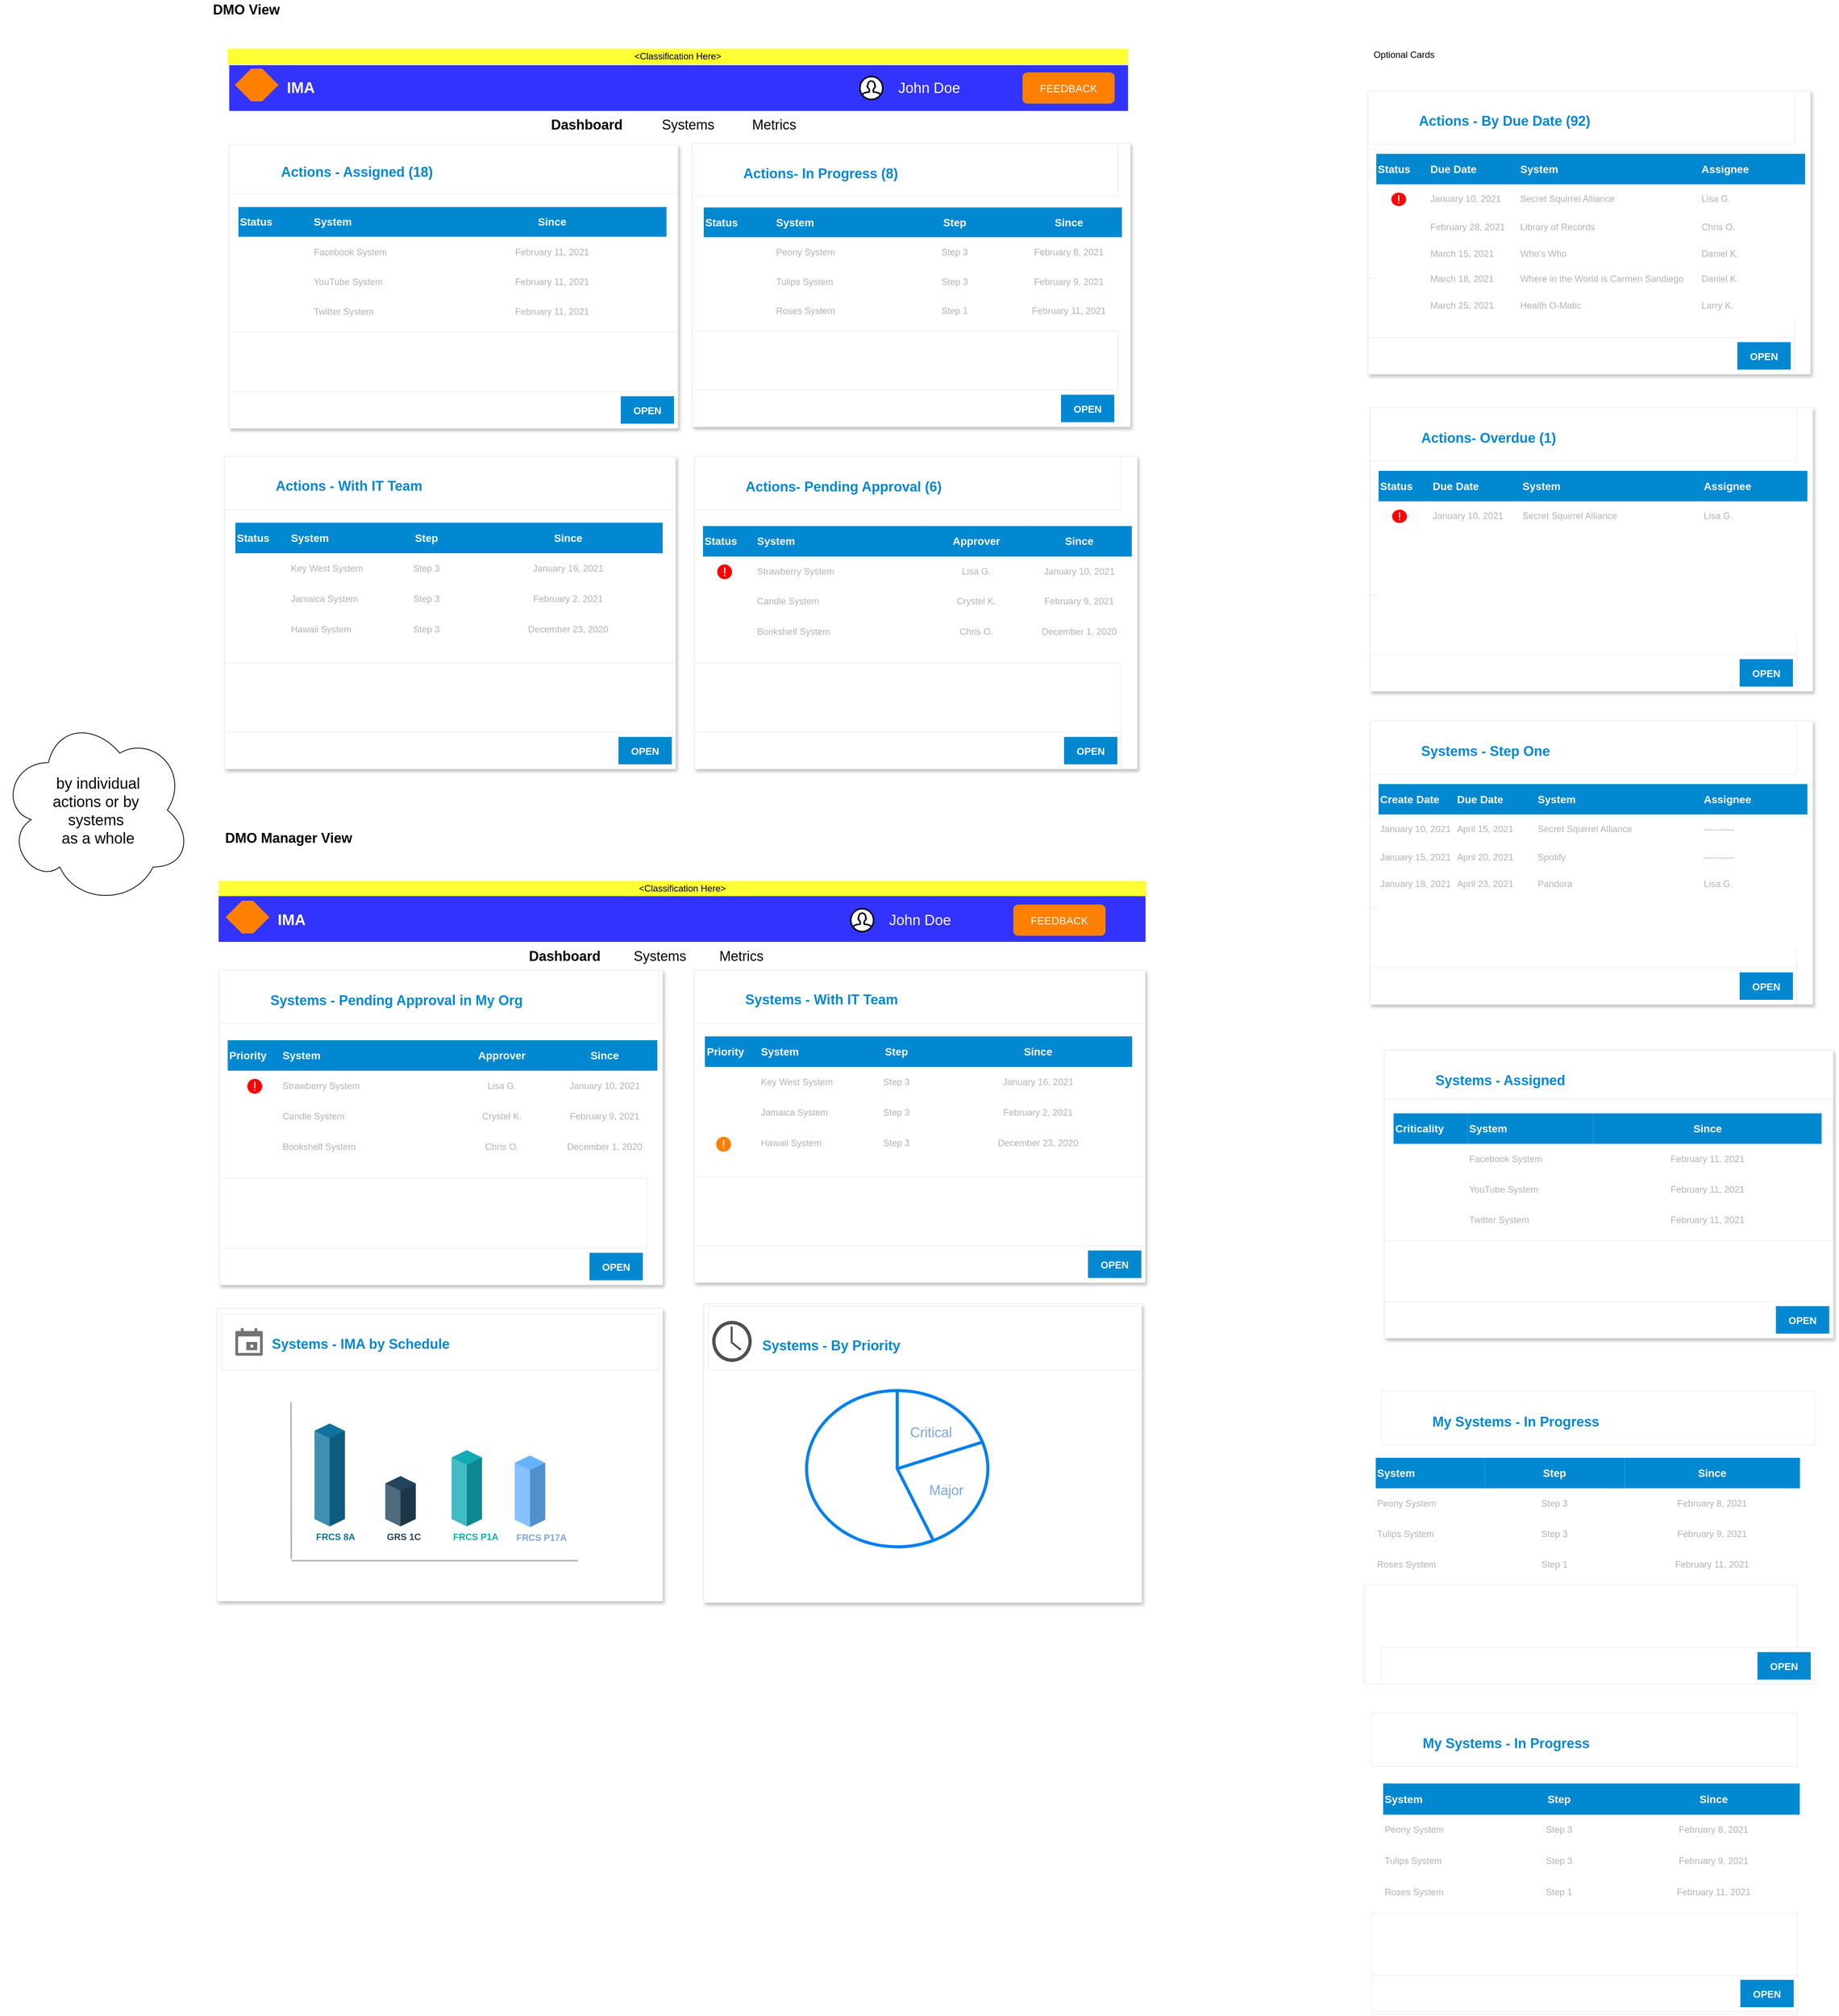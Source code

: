 <mxfile version="14.4.2" type="github">
  <diagram id="LhiFTFrN5k040Mp6TjFW" name="Dashboard">
    <mxGraphModel dx="654" dy="346" grid="1" gridSize="10" guides="1" tooltips="1" connect="1" arrows="1" fold="1" page="1" pageScale="1" pageWidth="1100" pageHeight="850" math="0" shadow="0">
      <root>
        <mxCell id="ibFiL1Bw5MCaEzBGAbg2-0" />
        <mxCell id="ibFiL1Bw5MCaEzBGAbg2-1" parent="ibFiL1Bw5MCaEzBGAbg2-0" />
        <mxCell id="T6vRMujwHowD2wi_SUUD-0" value="" style="rounded=0;whiteSpace=wrap;html=1;fillColor=#3333FF;strokeColor=none;" vertex="1" parent="ibFiL1Bw5MCaEzBGAbg2-1">
          <mxGeometry x="660" y="125.5" width="1180" height="60" as="geometry" />
        </mxCell>
        <mxCell id="ibFiL1Bw5MCaEzBGAbg2-2" value="&lt;font style=&quot;font-size: 14px&quot;&gt;FEEDBACK&lt;/font&gt;" style="rounded=1;whiteSpace=wrap;html=1;fillColor=#FF8000;strokeColor=#FF8000;fontColor=#FFFFFF;" parent="ibFiL1Bw5MCaEzBGAbg2-1" vertex="1">
          <mxGeometry x="1702" y="135.5" width="120" height="40" as="geometry" />
        </mxCell>
        <mxCell id="ibFiL1Bw5MCaEzBGAbg2-3" value="" style="shape=image;html=1;verticalAlign=top;verticalLabelPosition=bottom;labelBackgroundColor=#ffffff;imageAspect=0;aspect=fixed;image=https://cdn3.iconfinder.com/data/icons/social-media-2125/78/bell-128.png;strokeColor=#FF8000;fillColor=#FF8000;fontColor=#FFFFFF;" parent="ibFiL1Bw5MCaEzBGAbg2-1" vertex="1">
          <mxGeometry x="1640" y="135.5" width="37" height="37" as="geometry" />
        </mxCell>
        <mxCell id="ibFiL1Bw5MCaEzBGAbg2-4" value="" style="whiteSpace=wrap;html=1;shape=mxgraph.basic.octagon2;align=center;verticalAlign=middle;dx=12;shadow=0;sketch=0;fontSize=20;fontColor=#808080;fillColor=#FF8000;strokeColor=#FF8000;" parent="ibFiL1Bw5MCaEzBGAbg2-1" vertex="1">
          <mxGeometry x="668" y="130.5" width="56" height="42" as="geometry" />
        </mxCell>
        <mxCell id="ibFiL1Bw5MCaEzBGAbg2-5" value="IMA" style="text;html=1;strokeColor=none;fillColor=none;align=center;verticalAlign=middle;whiteSpace=wrap;rounded=0;shadow=0;sketch=0;fontSize=20;fontColor=#FFFFFF;fontStyle=1" parent="ibFiL1Bw5MCaEzBGAbg2-1" vertex="1">
          <mxGeometry x="734" y="144" width="40" height="20" as="geometry" />
        </mxCell>
        <mxCell id="ibFiL1Bw5MCaEzBGAbg2-6" value="" style="html=1;verticalLabelPosition=bottom;align=center;labelBackgroundColor=#ffffff;verticalAlign=top;strokeWidth=2;shadow=0;dashed=0;shape=mxgraph.ios7.icons.user;sketch=0;fontSize=20;fontColor=#FFFFFF;fillColor=#FFFFFF;" parent="ibFiL1Bw5MCaEzBGAbg2-1" vertex="1">
          <mxGeometry x="1488" y="140.5" width="30" height="30" as="geometry" />
        </mxCell>
        <mxCell id="ibFiL1Bw5MCaEzBGAbg2-7" value="John Doe" style="text;html=1;strokeColor=none;fillColor=none;align=center;verticalAlign=middle;whiteSpace=wrap;rounded=0;shadow=0;sketch=0;fontSize=19;fontColor=#FFFFFF;" parent="ibFiL1Bw5MCaEzBGAbg2-1" vertex="1">
          <mxGeometry x="1531.5" y="145.5" width="94" height="20" as="geometry" />
        </mxCell>
        <mxCell id="ibFiL1Bw5MCaEzBGAbg2-8" value="&amp;lt;Classification Here&amp;gt;" style="rounded=0;whiteSpace=wrap;html=1;shadow=0;sketch=0;fontSize=12;align=center;fillColor=#FFFF33;strokeColor=none;" parent="ibFiL1Bw5MCaEzBGAbg2-1" vertex="1">
          <mxGeometry x="658" y="104" width="1182" height="20" as="geometry" />
        </mxCell>
        <mxCell id="ibFiL1Bw5MCaEzBGAbg2-9" value="" style="shape=rect;strokeColor=#eeeeee;shadow=1;align=left;fillColor=#FFFFFF;fontStyle=1" parent="ibFiL1Bw5MCaEzBGAbg2-1" vertex="1">
          <mxGeometry x="660" y="230" width="589" height="372" as="geometry" />
        </mxCell>
        <mxCell id="ibFiL1Bw5MCaEzBGAbg2-10" value="" style="shape=rect;strokeColor=#eeeeee;fillColor=#ffffff;resizeWidth=1;" parent="ibFiL1Bw5MCaEzBGAbg2-9" vertex="1">
          <mxGeometry width="589" height="64" relative="1" as="geometry" />
        </mxCell>
        <mxCell id="ibFiL1Bw5MCaEzBGAbg2-11" value="Actions - Assigned (18)" style="text;fontSize=18;fontColor=#0288D1;fontStyle=1" parent="ibFiL1Bw5MCaEzBGAbg2-10" vertex="1">
          <mxGeometry width="235" height="20" relative="1" as="geometry">
            <mxPoint x="66" y="18" as="offset" />
          </mxGeometry>
        </mxCell>
        <mxCell id="ibFiL1Bw5MCaEzBGAbg2-12" value="" style="shape=image;html=1;verticalAlign=top;verticalLabelPosition=bottom;labelBackgroundColor=#ffffff;imageAspect=0;aspect=fixed;image=https://cdn0.iconfinder.com/data/icons/google-material-design-3-0/48/ic_assignment_ind_48px-128.png;fillColor=#0288D1;fontColor=#FFFFFF;" parent="ibFiL1Bw5MCaEzBGAbg2-10" vertex="1">
          <mxGeometry x="9" y="12" width="42" height="42" as="geometry" />
        </mxCell>
        <mxCell id="ibFiL1Bw5MCaEzBGAbg2-13" value="" style="shape=rect;strokeColor=#eeeeee;fillColor=#ffffff;;whiteSpace=wrap;align=left;spacingLeft=16;fontColor=#666666;verticalAlign=top;spacingTop=10;fontSize=13;spacingRight=16;" parent="ibFiL1Bw5MCaEzBGAbg2-9" vertex="1">
          <mxGeometry y="246.032" width="589" height="125.968" as="geometry" />
        </mxCell>
        <mxCell id="ibFiL1Bw5MCaEzBGAbg2-14" value="" style="shape=rect;strokeColor=#eeeeee;fillColor=#ffffff;;whiteSpace=wrap;align=left;spacingLeft=14;fontColor=#BDBDBD;resizeWidth=1;" parent="ibFiL1Bw5MCaEzBGAbg2-9" vertex="1">
          <mxGeometry y="1" width="589" height="48" relative="1" as="geometry">
            <mxPoint y="-48" as="offset" />
          </mxGeometry>
        </mxCell>
        <mxCell id="ibFiL1Bw5MCaEzBGAbg2-15" value="OPEN" style="shape=rect;strokeColor=none;fillColor=#0288D1;fontColor=#FFFFFF;fontStyle=1;fontSize=13;" parent="ibFiL1Bw5MCaEzBGAbg2-14" vertex="1">
          <mxGeometry x="1" y="1" width="70" height="36" relative="1" as="geometry">
            <mxPoint x="-75" y="-42" as="offset" />
          </mxGeometry>
        </mxCell>
        <mxCell id="ibFiL1Bw5MCaEzBGAbg2-16" value="" style="shape=table;html=1;whiteSpace=wrap;startSize=0;container=1;collapsible=0;childLayout=tableLayout;shadow=0;strokeColor=none;fontColor=#0288D1;" parent="ibFiL1Bw5MCaEzBGAbg2-9" vertex="1">
          <mxGeometry x="12" y="81.683" width="562.167" height="157.46" as="geometry" />
        </mxCell>
        <mxCell id="ibFiL1Bw5MCaEzBGAbg2-17" value="" style="shape=partialRectangle;html=1;whiteSpace=wrap;collapsible=0;dropTarget=0;pointerEvents=0;fillColor=none;top=0;left=0;bottom=0;right=0;points=[[0,0.5],[1,0.5]];portConstraint=eastwest;" parent="ibFiL1Bw5MCaEzBGAbg2-16" vertex="1">
          <mxGeometry width="562.167" height="39" as="geometry" />
        </mxCell>
        <mxCell id="ibFiL1Bw5MCaEzBGAbg2-18" value="Status" style="shape=partialRectangle;html=1;whiteSpace=wrap;connectable=0;overflow=hidden;top=0;left=0;bottom=0;right=0;strokeColor=#666666;align=left;fontStyle=1;fontSize=14;fillColor=#0288D1;fontColor=#FFFFFF;" parent="ibFiL1Bw5MCaEzBGAbg2-17" vertex="1">
          <mxGeometry width="97" height="39" as="geometry" />
        </mxCell>
        <mxCell id="ibFiL1Bw5MCaEzBGAbg2-19" value="System" style="shape=partialRectangle;html=1;whiteSpace=wrap;connectable=0;overflow=hidden;top=0;left=0;bottom=0;right=0;strokeColor=#666666;align=left;fontStyle=1;fontSize=14;fillColor=#0288D1;fontColor=#FFFFFF;" parent="ibFiL1Bw5MCaEzBGAbg2-17" vertex="1">
          <mxGeometry x="97" width="165" height="39" as="geometry" />
        </mxCell>
        <mxCell id="ibFiL1Bw5MCaEzBGAbg2-20" value="Since" style="shape=partialRectangle;html=1;whiteSpace=wrap;connectable=0;overflow=hidden;top=0;left=0;bottom=0;right=0;strokeColor=#666666;fontStyle=1;fontSize=14;fillColor=#0288D1;fontColor=#FFFFFF;" parent="ibFiL1Bw5MCaEzBGAbg2-17" vertex="1">
          <mxGeometry x="262" width="300" height="39" as="geometry" />
        </mxCell>
        <mxCell id="ibFiL1Bw5MCaEzBGAbg2-21" value="" style="shape=partialRectangle;html=1;whiteSpace=wrap;collapsible=0;dropTarget=0;pointerEvents=0;fillColor=none;top=0;left=0;bottom=0;right=0;points=[[0,0.5],[1,0.5]];portConstraint=eastwest;fontColor=#B3B3B3;" parent="ibFiL1Bw5MCaEzBGAbg2-16" vertex="1">
          <mxGeometry y="39" width="562.167" height="40" as="geometry" />
        </mxCell>
        <mxCell id="ibFiL1Bw5MCaEzBGAbg2-22" style="shape=partialRectangle;html=1;whiteSpace=wrap;connectable=0;overflow=hidden;fillColor=none;top=0;left=0;bottom=0;right=0;align=left;fontColor=#B3B3B3;" parent="ibFiL1Bw5MCaEzBGAbg2-21" vertex="1">
          <mxGeometry width="97" height="40" as="geometry" />
        </mxCell>
        <mxCell id="ibFiL1Bw5MCaEzBGAbg2-23" value="Facebook System" style="shape=partialRectangle;html=1;whiteSpace=wrap;connectable=0;overflow=hidden;fillColor=none;top=0;left=0;bottom=0;right=0;align=left;fontColor=#B3B3B3;" parent="ibFiL1Bw5MCaEzBGAbg2-21" vertex="1">
          <mxGeometry x="97" width="165" height="40" as="geometry" />
        </mxCell>
        <mxCell id="ibFiL1Bw5MCaEzBGAbg2-24" value="February 11, 2021" style="shape=partialRectangle;html=1;whiteSpace=wrap;connectable=0;overflow=hidden;fillColor=none;top=0;left=0;bottom=0;right=0;fontColor=#B3B3B3;" parent="ibFiL1Bw5MCaEzBGAbg2-21" vertex="1">
          <mxGeometry x="262" width="300" height="40" as="geometry" />
        </mxCell>
        <mxCell id="ibFiL1Bw5MCaEzBGAbg2-25" value="" style="shape=partialRectangle;html=1;whiteSpace=wrap;collapsible=0;dropTarget=0;pointerEvents=0;fillColor=none;top=0;left=0;bottom=0;right=0;points=[[0,0.5],[1,0.5]];portConstraint=eastwest;fontColor=#B3B3B3;" parent="ibFiL1Bw5MCaEzBGAbg2-16" vertex="1">
          <mxGeometry y="79" width="562.167" height="39" as="geometry" />
        </mxCell>
        <mxCell id="ibFiL1Bw5MCaEzBGAbg2-26" style="shape=partialRectangle;html=1;whiteSpace=wrap;connectable=0;overflow=hidden;fillColor=none;top=0;left=0;bottom=0;right=0;align=left;fontColor=#B3B3B3;" parent="ibFiL1Bw5MCaEzBGAbg2-25" vertex="1">
          <mxGeometry width="97" height="39" as="geometry" />
        </mxCell>
        <mxCell id="ibFiL1Bw5MCaEzBGAbg2-27" value="YouTube System" style="shape=partialRectangle;html=1;whiteSpace=wrap;connectable=0;overflow=hidden;fillColor=none;top=0;left=0;bottom=0;right=0;align=left;fontColor=#B3B3B3;" parent="ibFiL1Bw5MCaEzBGAbg2-25" vertex="1">
          <mxGeometry x="97" width="165" height="39" as="geometry" />
        </mxCell>
        <mxCell id="ibFiL1Bw5MCaEzBGAbg2-28" value="February 11, 2021" style="shape=partialRectangle;html=1;whiteSpace=wrap;connectable=0;overflow=hidden;fillColor=none;top=0;left=0;bottom=0;right=0;fontColor=#B3B3B3;" parent="ibFiL1Bw5MCaEzBGAbg2-25" vertex="1">
          <mxGeometry x="262" width="300" height="39" as="geometry" />
        </mxCell>
        <mxCell id="ibFiL1Bw5MCaEzBGAbg2-29" value="" style="shape=partialRectangle;html=1;whiteSpace=wrap;collapsible=0;dropTarget=0;pointerEvents=0;fillColor=none;top=0;left=0;bottom=0;right=0;points=[[0,0.5],[1,0.5]];portConstraint=eastwest;fontColor=#B3B3B3;" parent="ibFiL1Bw5MCaEzBGAbg2-16" vertex="1">
          <mxGeometry y="118" width="562.167" height="39" as="geometry" />
        </mxCell>
        <mxCell id="ibFiL1Bw5MCaEzBGAbg2-30" style="shape=partialRectangle;html=1;whiteSpace=wrap;connectable=0;overflow=hidden;fillColor=none;top=0;left=0;bottom=0;right=0;align=left;fontColor=#B3B3B3;" parent="ibFiL1Bw5MCaEzBGAbg2-29" vertex="1">
          <mxGeometry width="97" height="39" as="geometry" />
        </mxCell>
        <mxCell id="ibFiL1Bw5MCaEzBGAbg2-31" value="Twitter System" style="shape=partialRectangle;html=1;whiteSpace=wrap;connectable=0;overflow=hidden;fillColor=none;top=0;left=0;bottom=0;right=0;align=left;fontColor=#B3B3B3;" parent="ibFiL1Bw5MCaEzBGAbg2-29" vertex="1">
          <mxGeometry x="97" width="165" height="39" as="geometry" />
        </mxCell>
        <mxCell id="ibFiL1Bw5MCaEzBGAbg2-32" value="February 11, 2021" style="shape=partialRectangle;html=1;whiteSpace=wrap;connectable=0;overflow=hidden;fillColor=none;top=0;left=0;bottom=0;right=0;fontColor=#B3B3B3;" parent="ibFiL1Bw5MCaEzBGAbg2-29" vertex="1">
          <mxGeometry x="262" width="300" height="39" as="geometry" />
        </mxCell>
        <mxCell id="ibFiL1Bw5MCaEzBGAbg2-33" value="" style="shape=rect;strokeColor=#eeeeee;shadow=1;fillColor=#FFFFFF;align=left;" parent="ibFiL1Bw5MCaEzBGAbg2-1" vertex="1">
          <mxGeometry x="1268" y="228" width="575" height="372" as="geometry" />
        </mxCell>
        <mxCell id="ibFiL1Bw5MCaEzBGAbg2-34" value="" style="shape=rect;strokeColor=#eeeeee;fillColor=#ffffff;resizeWidth=1;" parent="ibFiL1Bw5MCaEzBGAbg2-33" vertex="1">
          <mxGeometry width="559" height="70" relative="1" as="geometry" />
        </mxCell>
        <mxCell id="ibFiL1Bw5MCaEzBGAbg2-35" value="" style="shape=image;html=1;verticalAlign=top;verticalLabelPosition=bottom;labelBackgroundColor=#ffffff;imageAspect=0;aspect=fixed;image=https://cdn3.iconfinder.com/data/icons/solid-locations-icon-set/64/Working_Tools_2-128.png;fontFamily=Helvetica;fontSize=12;fontColor=#000000;align=center;fillColor=#999999;" parent="ibFiL1Bw5MCaEzBGAbg2-34" vertex="1">
          <mxGeometry width="40" height="40" relative="1" as="geometry">
            <mxPoint x="15" y="15" as="offset" />
          </mxGeometry>
        </mxCell>
        <mxCell id="ibFiL1Bw5MCaEzBGAbg2-36" value="Actions- In Progress (8)" style="text;fontSize=18;fontColor=#0288D1;fontStyle=1" parent="ibFiL1Bw5MCaEzBGAbg2-34" vertex="1">
          <mxGeometry width="235" height="20" relative="1" as="geometry">
            <mxPoint x="65" y="22" as="offset" />
          </mxGeometry>
        </mxCell>
        <mxCell id="ibFiL1Bw5MCaEzBGAbg2-37" value="" style="shape=rect;strokeColor=#eeeeee;fillColor=#ffffff;;whiteSpace=wrap;align=left;spacingLeft=16;fontColor=#666666;verticalAlign=top;spacingTop=10;fontSize=13;spacingRight=16;" parent="ibFiL1Bw5MCaEzBGAbg2-33" vertex="1">
          <mxGeometry y="246.032" width="559" height="125.968" as="geometry" />
        </mxCell>
        <mxCell id="ibFiL1Bw5MCaEzBGAbg2-38" value="" style="shape=rect;strokeColor=#eeeeee;fillColor=#ffffff;;whiteSpace=wrap;align=left;spacingLeft=14;fontColor=#BDBDBD;resizeWidth=1;" parent="ibFiL1Bw5MCaEzBGAbg2-33" vertex="1">
          <mxGeometry y="1" width="559" height="48" relative="1" as="geometry">
            <mxPoint y="-48" as="offset" />
          </mxGeometry>
        </mxCell>
        <mxCell id="ibFiL1Bw5MCaEzBGAbg2-39" value="OPEN" style="shape=rect;strokeColor=none;fillColor=#0288D1;fontColor=#FFFFFF;fontStyle=1;fontSize=13;" parent="ibFiL1Bw5MCaEzBGAbg2-38" vertex="1">
          <mxGeometry x="1" y="1" width="70" height="36" relative="1" as="geometry">
            <mxPoint x="-75" y="-42" as="offset" />
          </mxGeometry>
        </mxCell>
        <mxCell id="ibFiL1Bw5MCaEzBGAbg2-40" value="" style="shape=table;html=1;whiteSpace=wrap;startSize=0;container=1;collapsible=0;childLayout=tableLayout;shadow=0;strokeColor=none;fontColor=#0288D1;" parent="ibFiL1Bw5MCaEzBGAbg2-33" vertex="1">
          <mxGeometry x="15" y="84.281" width="548.5" height="155" as="geometry" />
        </mxCell>
        <mxCell id="ibFiL1Bw5MCaEzBGAbg2-41" value="" style="shape=partialRectangle;html=1;whiteSpace=wrap;collapsible=0;dropTarget=0;pointerEvents=0;fillColor=none;top=0;left=0;bottom=0;right=0;points=[[0,0.5],[1,0.5]];portConstraint=eastwest;" parent="ibFiL1Bw5MCaEzBGAbg2-40" vertex="1">
          <mxGeometry width="548.5" height="39" as="geometry" />
        </mxCell>
        <mxCell id="ibFiL1Bw5MCaEzBGAbg2-42" value="Status" style="shape=partialRectangle;html=1;whiteSpace=wrap;connectable=0;overflow=hidden;top=0;left=0;bottom=0;right=0;strokeColor=#666666;align=left;fontStyle=1;fontSize=14;fillColor=#0288D1;fontColor=#FFFFFF;" parent="ibFiL1Bw5MCaEzBGAbg2-41" vertex="1">
          <mxGeometry width="93" height="39" as="geometry" />
        </mxCell>
        <mxCell id="ibFiL1Bw5MCaEzBGAbg2-43" value="System" style="shape=partialRectangle;html=1;whiteSpace=wrap;connectable=0;overflow=hidden;top=0;left=0;bottom=0;right=0;strokeColor=#666666;align=left;fontStyle=1;fontSize=14;fillColor=#0288D1;fontColor=#FFFFFF;" parent="ibFiL1Bw5MCaEzBGAbg2-41" vertex="1">
          <mxGeometry x="93" width="156" height="39" as="geometry" />
        </mxCell>
        <mxCell id="ibFiL1Bw5MCaEzBGAbg2-44" value="Step" style="shape=partialRectangle;html=1;whiteSpace=wrap;connectable=0;overflow=hidden;top=0;left=0;bottom=0;right=0;strokeColor=#666666;fontStyle=1;fontSize=14;fillColor=#0288D1;fontColor=#FFFFFF;" parent="ibFiL1Bw5MCaEzBGAbg2-41" vertex="1">
          <mxGeometry x="249" width="161" height="39" as="geometry" />
        </mxCell>
        <mxCell id="ibFiL1Bw5MCaEzBGAbg2-45" value="Since" style="shape=partialRectangle;html=1;whiteSpace=wrap;connectable=0;overflow=hidden;top=0;left=0;bottom=0;right=0;strokeColor=#666666;fontStyle=1;fontSize=14;fillColor=#0288D1;fontColor=#FFFFFF;" parent="ibFiL1Bw5MCaEzBGAbg2-41" vertex="1">
          <mxGeometry x="410" width="139" height="39" as="geometry" />
        </mxCell>
        <mxCell id="ibFiL1Bw5MCaEzBGAbg2-46" value="" style="shape=partialRectangle;html=1;whiteSpace=wrap;collapsible=0;dropTarget=0;pointerEvents=0;fillColor=none;top=0;left=0;bottom=0;right=0;points=[[0,0.5],[1,0.5]];portConstraint=eastwest;fontColor=#B3B3B3;" parent="ibFiL1Bw5MCaEzBGAbg2-40" vertex="1">
          <mxGeometry y="39" width="548.5" height="39" as="geometry" />
        </mxCell>
        <mxCell id="ibFiL1Bw5MCaEzBGAbg2-47" style="shape=partialRectangle;html=1;whiteSpace=wrap;connectable=0;overflow=hidden;fillColor=none;top=0;left=0;bottom=0;right=0;align=left;fontColor=#B3B3B3;" parent="ibFiL1Bw5MCaEzBGAbg2-46" vertex="1">
          <mxGeometry width="93" height="39" as="geometry" />
        </mxCell>
        <mxCell id="ibFiL1Bw5MCaEzBGAbg2-48" value="Peony System" style="shape=partialRectangle;html=1;whiteSpace=wrap;connectable=0;overflow=hidden;fillColor=none;top=0;left=0;bottom=0;right=0;align=left;fontColor=#B3B3B3;" parent="ibFiL1Bw5MCaEzBGAbg2-46" vertex="1">
          <mxGeometry x="93" width="156" height="39" as="geometry" />
        </mxCell>
        <mxCell id="ibFiL1Bw5MCaEzBGAbg2-49" value="Step 3" style="shape=partialRectangle;html=1;whiteSpace=wrap;connectable=0;overflow=hidden;fillColor=none;top=0;left=0;bottom=0;right=0;fontColor=#B3B3B3;" parent="ibFiL1Bw5MCaEzBGAbg2-46" vertex="1">
          <mxGeometry x="249" width="161" height="39" as="geometry" />
        </mxCell>
        <mxCell id="ibFiL1Bw5MCaEzBGAbg2-50" value="February 8, 2021" style="shape=partialRectangle;html=1;whiteSpace=wrap;connectable=0;overflow=hidden;fillColor=none;top=0;left=0;bottom=0;right=0;fontColor=#B3B3B3;" parent="ibFiL1Bw5MCaEzBGAbg2-46" vertex="1">
          <mxGeometry x="410" width="139" height="39" as="geometry" />
        </mxCell>
        <mxCell id="ibFiL1Bw5MCaEzBGAbg2-51" value="" style="shape=partialRectangle;html=1;whiteSpace=wrap;collapsible=0;dropTarget=0;pointerEvents=0;fillColor=none;top=0;left=0;bottom=0;right=0;points=[[0,0.5],[1,0.5]];portConstraint=eastwest;fontColor=#B3B3B3;" parent="ibFiL1Bw5MCaEzBGAbg2-40" vertex="1">
          <mxGeometry y="78" width="548.5" height="39" as="geometry" />
        </mxCell>
        <mxCell id="ibFiL1Bw5MCaEzBGAbg2-52" style="shape=partialRectangle;html=1;whiteSpace=wrap;connectable=0;overflow=hidden;fillColor=none;top=0;left=0;bottom=0;right=0;align=left;fontColor=#B3B3B3;" parent="ibFiL1Bw5MCaEzBGAbg2-51" vertex="1">
          <mxGeometry width="93" height="39" as="geometry" />
        </mxCell>
        <mxCell id="ibFiL1Bw5MCaEzBGAbg2-53" value="Tulips System" style="shape=partialRectangle;html=1;whiteSpace=wrap;connectable=0;overflow=hidden;fillColor=none;top=0;left=0;bottom=0;right=0;align=left;fontColor=#B3B3B3;" parent="ibFiL1Bw5MCaEzBGAbg2-51" vertex="1">
          <mxGeometry x="93" width="156" height="39" as="geometry" />
        </mxCell>
        <mxCell id="ibFiL1Bw5MCaEzBGAbg2-54" value="Step 3" style="shape=partialRectangle;html=1;whiteSpace=wrap;connectable=0;overflow=hidden;fillColor=none;top=0;left=0;bottom=0;right=0;fontColor=#B3B3B3;" parent="ibFiL1Bw5MCaEzBGAbg2-51" vertex="1">
          <mxGeometry x="249" width="161" height="39" as="geometry" />
        </mxCell>
        <mxCell id="ibFiL1Bw5MCaEzBGAbg2-55" value="February 9, 2021" style="shape=partialRectangle;html=1;whiteSpace=wrap;connectable=0;overflow=hidden;fillColor=none;top=0;left=0;bottom=0;right=0;fontColor=#B3B3B3;" parent="ibFiL1Bw5MCaEzBGAbg2-51" vertex="1">
          <mxGeometry x="410" width="139" height="39" as="geometry" />
        </mxCell>
        <mxCell id="ibFiL1Bw5MCaEzBGAbg2-56" value="" style="shape=partialRectangle;html=1;whiteSpace=wrap;collapsible=0;dropTarget=0;pointerEvents=0;fillColor=none;top=0;left=0;bottom=0;right=0;points=[[0,0.5],[1,0.5]];portConstraint=eastwest;fontColor=#B3B3B3;" parent="ibFiL1Bw5MCaEzBGAbg2-40" vertex="1">
          <mxGeometry y="117" width="548.5" height="38" as="geometry" />
        </mxCell>
        <mxCell id="ibFiL1Bw5MCaEzBGAbg2-57" style="shape=partialRectangle;html=1;whiteSpace=wrap;connectable=0;overflow=hidden;fillColor=none;top=0;left=0;bottom=0;right=0;align=left;fontColor=#B3B3B3;" parent="ibFiL1Bw5MCaEzBGAbg2-56" vertex="1">
          <mxGeometry width="93" height="38" as="geometry" />
        </mxCell>
        <mxCell id="ibFiL1Bw5MCaEzBGAbg2-58" value="Roses System" style="shape=partialRectangle;html=1;whiteSpace=wrap;connectable=0;overflow=hidden;fillColor=none;top=0;left=0;bottom=0;right=0;align=left;fontColor=#B3B3B3;" parent="ibFiL1Bw5MCaEzBGAbg2-56" vertex="1">
          <mxGeometry x="93" width="156" height="38" as="geometry" />
        </mxCell>
        <mxCell id="ibFiL1Bw5MCaEzBGAbg2-59" value="Step 1" style="shape=partialRectangle;html=1;whiteSpace=wrap;connectable=0;overflow=hidden;fillColor=none;top=0;left=0;bottom=0;right=0;fontColor=#B3B3B3;" parent="ibFiL1Bw5MCaEzBGAbg2-56" vertex="1">
          <mxGeometry x="249" width="161" height="38" as="geometry" />
        </mxCell>
        <mxCell id="ibFiL1Bw5MCaEzBGAbg2-60" value="February 11, 2021" style="shape=partialRectangle;html=1;whiteSpace=wrap;connectable=0;overflow=hidden;fillColor=none;top=0;left=0;bottom=0;right=0;fontColor=#B3B3B3;" parent="ibFiL1Bw5MCaEzBGAbg2-56" vertex="1">
          <mxGeometry x="410" width="139" height="38" as="geometry" />
        </mxCell>
        <mxCell id="ibFiL1Bw5MCaEzBGAbg2-61" value="" style="shape=rect;strokeColor=#eeeeee;shadow=1;fillColor=#FFFFFF;" parent="ibFiL1Bw5MCaEzBGAbg2-1" vertex="1">
          <mxGeometry x="654" y="639" width="592" height="410" as="geometry" />
        </mxCell>
        <mxCell id="ibFiL1Bw5MCaEzBGAbg2-62" value="" style="shape=rect;strokeColor=#eeeeee;fillColor=#ffffff;resizeWidth=1;" parent="ibFiL1Bw5MCaEzBGAbg2-61" vertex="1">
          <mxGeometry width="592" height="70" relative="1" as="geometry" />
        </mxCell>
        <mxCell id="ibFiL1Bw5MCaEzBGAbg2-63" value="" style="shape=image;html=1;verticalAlign=top;verticalLabelPosition=bottom;labelBackgroundColor=#ffffff;imageAspect=0;aspect=fixed;image=https://cdn4.iconfinder.com/data/icons/top-search-7/128/_people_users_people_team_leader_group_community-16-128.png;fontFamily=Helvetica;fontSize=12;fontColor=#000000;align=center;fillColor=#999999;" parent="ibFiL1Bw5MCaEzBGAbg2-62" vertex="1">
          <mxGeometry width="40" height="40" relative="1" as="geometry">
            <mxPoint x="15" y="15" as="offset" />
          </mxGeometry>
        </mxCell>
        <mxCell id="ibFiL1Bw5MCaEzBGAbg2-64" value="Actions - With IT Team" style="text;fontSize=18;fontColor=#0288D1;fontStyle=1" parent="ibFiL1Bw5MCaEzBGAbg2-62" vertex="1">
          <mxGeometry width="235" height="20" relative="1" as="geometry">
            <mxPoint x="65" y="21" as="offset" />
          </mxGeometry>
        </mxCell>
        <mxCell id="ibFiL1Bw5MCaEzBGAbg2-65" value="" style="shape=rect;strokeColor=#eeeeee;fillColor=#ffffff;;whiteSpace=wrap;align=left;spacingLeft=16;fontColor=#666666;verticalAlign=top;spacingTop=10;fontSize=13;spacingRight=16;" parent="ibFiL1Bw5MCaEzBGAbg2-61" vertex="1">
          <mxGeometry y="271.164" width="592" height="138.836" as="geometry" />
        </mxCell>
        <mxCell id="ibFiL1Bw5MCaEzBGAbg2-66" value="" style="shape=rect;strokeColor=#eeeeee;fillColor=#ffffff;;whiteSpace=wrap;align=left;spacingLeft=14;fontColor=#BDBDBD;resizeWidth=1;" parent="ibFiL1Bw5MCaEzBGAbg2-61" vertex="1">
          <mxGeometry y="1" width="592" height="48" relative="1" as="geometry">
            <mxPoint y="-48" as="offset" />
          </mxGeometry>
        </mxCell>
        <mxCell id="ibFiL1Bw5MCaEzBGAbg2-67" value="OPEN" style="shape=rect;strokeColor=none;fontStyle=1;fontSize=13;fillColor=#0288D1;fontColor=#FFFFFF;" parent="ibFiL1Bw5MCaEzBGAbg2-66" vertex="1">
          <mxGeometry x="1" y="1" width="70" height="36" relative="1" as="geometry">
            <mxPoint x="-75" y="-42" as="offset" />
          </mxGeometry>
        </mxCell>
        <mxCell id="ibFiL1Bw5MCaEzBGAbg2-68" value="" style="shape=table;html=1;whiteSpace=wrap;startSize=0;container=1;collapsible=0;childLayout=tableLayout;shadow=0;strokeColor=none;fontColor=#0288D1;" parent="ibFiL1Bw5MCaEzBGAbg2-61" vertex="1">
          <mxGeometry x="14" y="87" width="561" height="160" as="geometry" />
        </mxCell>
        <mxCell id="ibFiL1Bw5MCaEzBGAbg2-69" value="" style="shape=partialRectangle;html=1;whiteSpace=wrap;collapsible=0;dropTarget=0;pointerEvents=0;fillColor=none;top=0;left=0;bottom=0;right=0;points=[[0,0.5],[1,0.5]];portConstraint=eastwest;" parent="ibFiL1Bw5MCaEzBGAbg2-68" vertex="1">
          <mxGeometry width="561" height="40" as="geometry" />
        </mxCell>
        <mxCell id="ibFiL1Bw5MCaEzBGAbg2-70" value="Status" style="shape=partialRectangle;html=1;whiteSpace=wrap;connectable=0;overflow=hidden;top=0;left=0;bottom=0;right=0;strokeColor=#666666;align=left;fontStyle=1;fontSize=14;fillColor=#0288D1;fontColor=#FFFFFF;" parent="ibFiL1Bw5MCaEzBGAbg2-69" vertex="1">
          <mxGeometry width="71" height="40" as="geometry" />
        </mxCell>
        <mxCell id="ibFiL1Bw5MCaEzBGAbg2-71" value="System" style="shape=partialRectangle;html=1;whiteSpace=wrap;connectable=0;overflow=hidden;top=0;left=0;bottom=0;right=0;strokeColor=#666666;align=left;fontStyle=1;fontSize=14;fillColor=#0288D1;fontColor=#FFFFFF;" parent="ibFiL1Bw5MCaEzBGAbg2-69" vertex="1">
          <mxGeometry x="71" width="118" height="40" as="geometry" />
        </mxCell>
        <mxCell id="ibFiL1Bw5MCaEzBGAbg2-72" value="Step" style="shape=partialRectangle;html=1;whiteSpace=wrap;connectable=0;overflow=hidden;top=0;left=0;bottom=0;right=0;strokeColor=#666666;fontStyle=1;fontSize=14;fillColor=#0288D1;fontColor=#FFFFFF;" parent="ibFiL1Bw5MCaEzBGAbg2-69" vertex="1">
          <mxGeometry x="189" width="124" height="40" as="geometry" />
        </mxCell>
        <mxCell id="ibFiL1Bw5MCaEzBGAbg2-73" value="Since" style="shape=partialRectangle;html=1;whiteSpace=wrap;connectable=0;overflow=hidden;top=0;left=0;bottom=0;right=0;strokeColor=#666666;fontStyle=1;fontSize=14;fillColor=#0288D1;fontColor=#FFFFFF;" parent="ibFiL1Bw5MCaEzBGAbg2-69" vertex="1">
          <mxGeometry x="313" width="248" height="40" as="geometry" />
        </mxCell>
        <mxCell id="ibFiL1Bw5MCaEzBGAbg2-74" value="" style="shape=partialRectangle;html=1;whiteSpace=wrap;collapsible=0;dropTarget=0;pointerEvents=0;fillColor=none;top=0;left=0;bottom=0;right=0;points=[[0,0.5],[1,0.5]];portConstraint=eastwest;fontColor=#B3B3B3;" parent="ibFiL1Bw5MCaEzBGAbg2-68" vertex="1">
          <mxGeometry y="40" width="561" height="40" as="geometry" />
        </mxCell>
        <mxCell id="ibFiL1Bw5MCaEzBGAbg2-75" style="shape=partialRectangle;html=1;whiteSpace=wrap;connectable=0;overflow=hidden;fillColor=none;top=0;left=0;bottom=0;right=0;align=left;fontColor=#B3B3B3;" parent="ibFiL1Bw5MCaEzBGAbg2-74" vertex="1">
          <mxGeometry width="71" height="40" as="geometry" />
        </mxCell>
        <mxCell id="ibFiL1Bw5MCaEzBGAbg2-76" value="Key West System" style="shape=partialRectangle;html=1;whiteSpace=wrap;connectable=0;overflow=hidden;fillColor=none;top=0;left=0;bottom=0;right=0;align=left;fontColor=#B3B3B3;" parent="ibFiL1Bw5MCaEzBGAbg2-74" vertex="1">
          <mxGeometry x="71" width="118" height="40" as="geometry" />
        </mxCell>
        <mxCell id="ibFiL1Bw5MCaEzBGAbg2-77" value="Step 3" style="shape=partialRectangle;html=1;whiteSpace=wrap;connectable=0;overflow=hidden;fillColor=none;top=0;left=0;bottom=0;right=0;fontColor=#B3B3B3;" parent="ibFiL1Bw5MCaEzBGAbg2-74" vertex="1">
          <mxGeometry x="189" width="124" height="40" as="geometry" />
        </mxCell>
        <mxCell id="ibFiL1Bw5MCaEzBGAbg2-78" value="January 16, 2021" style="shape=partialRectangle;html=1;whiteSpace=wrap;connectable=0;overflow=hidden;fillColor=none;top=0;left=0;bottom=0;right=0;fontColor=#B3B3B3;" parent="ibFiL1Bw5MCaEzBGAbg2-74" vertex="1">
          <mxGeometry x="313" width="248" height="40" as="geometry" />
        </mxCell>
        <mxCell id="ibFiL1Bw5MCaEzBGAbg2-79" value="" style="shape=partialRectangle;html=1;whiteSpace=wrap;collapsible=0;dropTarget=0;pointerEvents=0;fillColor=none;top=0;left=0;bottom=0;right=0;points=[[0,0.5],[1,0.5]];portConstraint=eastwest;fontColor=#B3B3B3;" parent="ibFiL1Bw5MCaEzBGAbg2-68" vertex="1">
          <mxGeometry y="80" width="561" height="40" as="geometry" />
        </mxCell>
        <mxCell id="ibFiL1Bw5MCaEzBGAbg2-80" style="shape=partialRectangle;html=1;whiteSpace=wrap;connectable=0;overflow=hidden;fillColor=none;top=0;left=0;bottom=0;right=0;align=left;fontColor=#B3B3B3;" parent="ibFiL1Bw5MCaEzBGAbg2-79" vertex="1">
          <mxGeometry width="71" height="40" as="geometry" />
        </mxCell>
        <mxCell id="ibFiL1Bw5MCaEzBGAbg2-81" value="Jamaica System" style="shape=partialRectangle;html=1;whiteSpace=wrap;connectable=0;overflow=hidden;fillColor=none;top=0;left=0;bottom=0;right=0;align=left;fontColor=#B3B3B3;" parent="ibFiL1Bw5MCaEzBGAbg2-79" vertex="1">
          <mxGeometry x="71" width="118" height="40" as="geometry" />
        </mxCell>
        <mxCell id="ibFiL1Bw5MCaEzBGAbg2-82" value="Step 3" style="shape=partialRectangle;html=1;whiteSpace=wrap;connectable=0;overflow=hidden;fillColor=none;top=0;left=0;bottom=0;right=0;fontColor=#B3B3B3;" parent="ibFiL1Bw5MCaEzBGAbg2-79" vertex="1">
          <mxGeometry x="189" width="124" height="40" as="geometry" />
        </mxCell>
        <mxCell id="ibFiL1Bw5MCaEzBGAbg2-83" value="February 2, 2021" style="shape=partialRectangle;html=1;whiteSpace=wrap;connectable=0;overflow=hidden;fillColor=none;top=0;left=0;bottom=0;right=0;fontColor=#B3B3B3;" parent="ibFiL1Bw5MCaEzBGAbg2-79" vertex="1">
          <mxGeometry x="313" width="248" height="40" as="geometry" />
        </mxCell>
        <mxCell id="ibFiL1Bw5MCaEzBGAbg2-84" value="" style="shape=partialRectangle;html=1;whiteSpace=wrap;collapsible=0;dropTarget=0;pointerEvents=0;fillColor=none;top=0;left=0;bottom=0;right=0;points=[[0,0.5],[1,0.5]];portConstraint=eastwest;fontColor=#B3B3B3;" parent="ibFiL1Bw5MCaEzBGAbg2-68" vertex="1">
          <mxGeometry y="120" width="561" height="40" as="geometry" />
        </mxCell>
        <mxCell id="ibFiL1Bw5MCaEzBGAbg2-85" style="shape=partialRectangle;html=1;whiteSpace=wrap;connectable=0;overflow=hidden;fillColor=none;top=0;left=0;bottom=0;right=0;align=left;fontColor=#B3B3B3;" parent="ibFiL1Bw5MCaEzBGAbg2-84" vertex="1">
          <mxGeometry width="71" height="40" as="geometry" />
        </mxCell>
        <mxCell id="ibFiL1Bw5MCaEzBGAbg2-86" value="Hawaii System" style="shape=partialRectangle;html=1;whiteSpace=wrap;connectable=0;overflow=hidden;fillColor=none;top=0;left=0;bottom=0;right=0;align=left;fontColor=#B3B3B3;" parent="ibFiL1Bw5MCaEzBGAbg2-84" vertex="1">
          <mxGeometry x="71" width="118" height="40" as="geometry" />
        </mxCell>
        <mxCell id="ibFiL1Bw5MCaEzBGAbg2-87" value="Step 3" style="shape=partialRectangle;html=1;whiteSpace=wrap;connectable=0;overflow=hidden;fillColor=none;top=0;left=0;bottom=0;right=0;fontColor=#B3B3B3;" parent="ibFiL1Bw5MCaEzBGAbg2-84" vertex="1">
          <mxGeometry x="189" width="124" height="40" as="geometry" />
        </mxCell>
        <mxCell id="ibFiL1Bw5MCaEzBGAbg2-88" value="December 23, 2020" style="shape=partialRectangle;html=1;whiteSpace=wrap;connectable=0;overflow=hidden;fillColor=none;top=0;left=0;bottom=0;right=0;fontColor=#B3B3B3;" parent="ibFiL1Bw5MCaEzBGAbg2-84" vertex="1">
          <mxGeometry x="313" width="248" height="40" as="geometry" />
        </mxCell>
        <mxCell id="ibFiL1Bw5MCaEzBGAbg2-89" value="" style="shape=image;html=1;verticalAlign=top;verticalLabelPosition=bottom;labelBackgroundColor=#ffffff;imageAspect=0;aspect=fixed;image=https://cdn4.iconfinder.com/data/icons/the-weather-is-nice-today/64/weather_48-128.png" parent="ibFiL1Bw5MCaEzBGAbg2-61" vertex="1">
          <mxGeometry x="28" y="172" width="30" height="30" as="geometry" />
        </mxCell>
        <mxCell id="ibFiL1Bw5MCaEzBGAbg2-90" value="DMO View" style="text;html=1;resizable=0;autosize=1;align=center;verticalAlign=middle;points=[];fillColor=none;strokeColor=none;rounded=0;fontSize=18;fontStyle=1" parent="ibFiL1Bw5MCaEzBGAbg2-1" vertex="1">
          <mxGeometry x="633" y="40" width="98" height="26" as="geometry" />
        </mxCell>
        <mxCell id="ibFiL1Bw5MCaEzBGAbg2-91" value="" style="shape=rect;strokeColor=#eeeeee;shadow=1;fillColor=#FFFFFF;" parent="ibFiL1Bw5MCaEzBGAbg2-1" vertex="1">
          <mxGeometry x="1271" y="639" width="581" height="410" as="geometry" />
        </mxCell>
        <mxCell id="ibFiL1Bw5MCaEzBGAbg2-92" value="" style="shape=rect;strokeColor=#eeeeee;fillColor=#ffffff;resizeWidth=1;" parent="ibFiL1Bw5MCaEzBGAbg2-91" vertex="1">
          <mxGeometry width="560.036" height="70" relative="1" as="geometry" />
        </mxCell>
        <mxCell id="ibFiL1Bw5MCaEzBGAbg2-93" value="" style="shape=image;html=1;verticalAlign=top;verticalLabelPosition=bottom;labelBackgroundColor=#ffffff;imageAspect=0;aspect=fixed;image=https://cdn2.iconfinder.com/data/icons/project-management-8/500/Approval-2-128.png;fontFamily=Helvetica;fontSize=12;fontColor=#000000;align=center;fillColor=#999999;" parent="ibFiL1Bw5MCaEzBGAbg2-92" vertex="1">
          <mxGeometry width="46" height="46" relative="1" as="geometry">
            <mxPoint x="15" y="15" as="offset" />
          </mxGeometry>
        </mxCell>
        <mxCell id="ibFiL1Bw5MCaEzBGAbg2-94" value="Actions- Pending Approval (6)" style="text;fontSize=18;fontColor=#0288D1;fontStyle=1" parent="ibFiL1Bw5MCaEzBGAbg2-92" vertex="1">
          <mxGeometry width="235" height="20" relative="1" as="geometry">
            <mxPoint x="65" y="22" as="offset" />
          </mxGeometry>
        </mxCell>
        <mxCell id="ibFiL1Bw5MCaEzBGAbg2-95" value="" style="shape=rect;strokeColor=#eeeeee;fillColor=#ffffff;;whiteSpace=wrap;align=left;spacingLeft=16;fontColor=#666666;verticalAlign=top;spacingTop=10;fontSize=13;spacingRight=16;" parent="ibFiL1Bw5MCaEzBGAbg2-91" vertex="1">
          <mxGeometry y="271.164" width="560.036" height="138.836" as="geometry" />
        </mxCell>
        <mxCell id="ibFiL1Bw5MCaEzBGAbg2-96" value="" style="shape=rect;strokeColor=#eeeeee;fillColor=#ffffff;;whiteSpace=wrap;align=left;spacingLeft=14;fontColor=#BDBDBD;resizeWidth=1;" parent="ibFiL1Bw5MCaEzBGAbg2-91" vertex="1">
          <mxGeometry y="1" width="560.036" height="48" relative="1" as="geometry">
            <mxPoint y="-48" as="offset" />
          </mxGeometry>
        </mxCell>
        <mxCell id="ibFiL1Bw5MCaEzBGAbg2-97" value="OPEN" style="shape=rect;strokeColor=none;fillColor=#0288D1;fontColor=#FFFFFF;fontSize=13;fontStyle=1;" parent="ibFiL1Bw5MCaEzBGAbg2-96" vertex="1">
          <mxGeometry x="1" y="1" width="70" height="36" relative="1" as="geometry">
            <mxPoint x="-75" y="-42" as="offset" />
          </mxGeometry>
        </mxCell>
        <mxCell id="ibFiL1Bw5MCaEzBGAbg2-98" value="" style="shape=table;html=1;whiteSpace=wrap;startSize=0;container=1;collapsible=0;childLayout=tableLayout;shadow=0;strokeColor=none;fontColor=#0288D1;" parent="ibFiL1Bw5MCaEzBGAbg2-91" vertex="1">
          <mxGeometry x="10.981" y="91.332" width="562.643" height="158.838" as="geometry" />
        </mxCell>
        <mxCell id="ibFiL1Bw5MCaEzBGAbg2-99" value="" style="shape=partialRectangle;html=1;whiteSpace=wrap;collapsible=0;dropTarget=0;pointerEvents=0;fillColor=none;top=0;left=0;bottom=0;right=0;points=[[0,0.5],[1,0.5]];portConstraint=eastwest;" parent="ibFiL1Bw5MCaEzBGAbg2-98" vertex="1">
          <mxGeometry width="562.643" height="40" as="geometry" />
        </mxCell>
        <mxCell id="ibFiL1Bw5MCaEzBGAbg2-100" value="Status" style="shape=partialRectangle;html=1;whiteSpace=wrap;connectable=0;overflow=hidden;top=0;left=0;bottom=0;right=0;strokeColor=#666666;align=left;fontStyle=1;fontSize=14;fillColor=#0288D1;fontColor=#FFFFFF;" parent="ibFiL1Bw5MCaEzBGAbg2-99" vertex="1">
          <mxGeometry width="69" height="40" as="geometry" />
        </mxCell>
        <mxCell id="ibFiL1Bw5MCaEzBGAbg2-101" value="System" style="shape=partialRectangle;html=1;whiteSpace=wrap;connectable=0;overflow=hidden;top=0;left=0;bottom=0;right=0;strokeColor=#666666;align=left;fontStyle=1;fontSize=14;fillColor=#0288D1;fontColor=#FFFFFF;" parent="ibFiL1Bw5MCaEzBGAbg2-99" vertex="1">
          <mxGeometry x="69" width="224" height="40" as="geometry" />
        </mxCell>
        <mxCell id="ibFiL1Bw5MCaEzBGAbg2-102" value="Approver" style="shape=partialRectangle;html=1;whiteSpace=wrap;connectable=0;overflow=hidden;top=0;left=0;bottom=0;right=0;strokeColor=#666666;fontStyle=1;fontSize=14;fillColor=#0288D1;fontColor=#FFFFFF;" parent="ibFiL1Bw5MCaEzBGAbg2-99" vertex="1">
          <mxGeometry x="293" width="132" height="40" as="geometry" />
        </mxCell>
        <mxCell id="ibFiL1Bw5MCaEzBGAbg2-103" value="Since" style="shape=partialRectangle;html=1;whiteSpace=wrap;connectable=0;overflow=hidden;top=0;left=0;bottom=0;right=0;strokeColor=#666666;fontStyle=1;fontSize=14;fillColor=#0288D1;fontColor=#FFFFFF;" parent="ibFiL1Bw5MCaEzBGAbg2-99" vertex="1">
          <mxGeometry x="425" width="138" height="40" as="geometry" />
        </mxCell>
        <mxCell id="ibFiL1Bw5MCaEzBGAbg2-104" value="" style="shape=partialRectangle;html=1;whiteSpace=wrap;collapsible=0;dropTarget=0;pointerEvents=0;fillColor=none;top=0;left=0;bottom=0;right=0;points=[[0,0.5],[1,0.5]];portConstraint=eastwest;fontColor=#B3B3B3;" parent="ibFiL1Bw5MCaEzBGAbg2-98" vertex="1">
          <mxGeometry y="40" width="562.643" height="39" as="geometry" />
        </mxCell>
        <mxCell id="ibFiL1Bw5MCaEzBGAbg2-105" style="shape=partialRectangle;html=1;whiteSpace=wrap;connectable=0;overflow=hidden;fillColor=none;top=0;left=0;bottom=0;right=0;align=left;fontColor=#B3B3B3;" parent="ibFiL1Bw5MCaEzBGAbg2-104" vertex="1">
          <mxGeometry width="69" height="39" as="geometry" />
        </mxCell>
        <mxCell id="ibFiL1Bw5MCaEzBGAbg2-106" value="Strawberry System" style="shape=partialRectangle;html=1;whiteSpace=wrap;connectable=0;overflow=hidden;fillColor=none;top=0;left=0;bottom=0;right=0;align=left;fontColor=#B3B3B3;" parent="ibFiL1Bw5MCaEzBGAbg2-104" vertex="1">
          <mxGeometry x="69" width="224" height="39" as="geometry" />
        </mxCell>
        <mxCell id="ibFiL1Bw5MCaEzBGAbg2-107" value="Lisa G." style="shape=partialRectangle;html=1;whiteSpace=wrap;connectable=0;overflow=hidden;fillColor=none;top=0;left=0;bottom=0;right=0;fontColor=#B3B3B3;" parent="ibFiL1Bw5MCaEzBGAbg2-104" vertex="1">
          <mxGeometry x="293" width="132" height="39" as="geometry" />
        </mxCell>
        <mxCell id="ibFiL1Bw5MCaEzBGAbg2-108" value="January 10, 2021" style="shape=partialRectangle;html=1;whiteSpace=wrap;connectable=0;overflow=hidden;fillColor=none;top=0;left=0;bottom=0;right=0;fontColor=#B3B3B3;" parent="ibFiL1Bw5MCaEzBGAbg2-104" vertex="1">
          <mxGeometry x="425" width="138" height="39" as="geometry" />
        </mxCell>
        <mxCell id="ibFiL1Bw5MCaEzBGAbg2-109" value="" style="shape=partialRectangle;html=1;whiteSpace=wrap;collapsible=0;dropTarget=0;pointerEvents=0;fillColor=none;top=0;left=0;bottom=0;right=0;points=[[0,0.5],[1,0.5]];portConstraint=eastwest;fontColor=#B3B3B3;" parent="ibFiL1Bw5MCaEzBGAbg2-98" vertex="1">
          <mxGeometry y="79" width="562.643" height="40" as="geometry" />
        </mxCell>
        <mxCell id="ibFiL1Bw5MCaEzBGAbg2-110" style="shape=partialRectangle;html=1;whiteSpace=wrap;connectable=0;overflow=hidden;fillColor=none;top=0;left=0;bottom=0;right=0;align=left;fontColor=#B3B3B3;" parent="ibFiL1Bw5MCaEzBGAbg2-109" vertex="1">
          <mxGeometry width="69" height="40" as="geometry" />
        </mxCell>
        <mxCell id="ibFiL1Bw5MCaEzBGAbg2-111" value="Candle System" style="shape=partialRectangle;html=1;whiteSpace=wrap;connectable=0;overflow=hidden;fillColor=none;top=0;left=0;bottom=0;right=0;align=left;fontColor=#B3B3B3;" parent="ibFiL1Bw5MCaEzBGAbg2-109" vertex="1">
          <mxGeometry x="69" width="224" height="40" as="geometry" />
        </mxCell>
        <mxCell id="ibFiL1Bw5MCaEzBGAbg2-112" value="Crystel K." style="shape=partialRectangle;html=1;whiteSpace=wrap;connectable=0;overflow=hidden;fillColor=none;top=0;left=0;bottom=0;right=0;fontColor=#B3B3B3;" parent="ibFiL1Bw5MCaEzBGAbg2-109" vertex="1">
          <mxGeometry x="293" width="132" height="40" as="geometry" />
        </mxCell>
        <mxCell id="ibFiL1Bw5MCaEzBGAbg2-113" value="February 9, 2021" style="shape=partialRectangle;html=1;whiteSpace=wrap;connectable=0;overflow=hidden;fillColor=none;top=0;left=0;bottom=0;right=0;fontColor=#B3B3B3;" parent="ibFiL1Bw5MCaEzBGAbg2-109" vertex="1">
          <mxGeometry x="425" width="138" height="40" as="geometry" />
        </mxCell>
        <mxCell id="ibFiL1Bw5MCaEzBGAbg2-114" value="" style="shape=partialRectangle;html=1;whiteSpace=wrap;collapsible=0;dropTarget=0;pointerEvents=0;fillColor=none;top=0;left=0;bottom=0;right=0;points=[[0,0.5],[1,0.5]];portConstraint=eastwest;fontColor=#B3B3B3;" parent="ibFiL1Bw5MCaEzBGAbg2-98" vertex="1">
          <mxGeometry y="119" width="562.643" height="40" as="geometry" />
        </mxCell>
        <mxCell id="ibFiL1Bw5MCaEzBGAbg2-115" style="shape=partialRectangle;html=1;whiteSpace=wrap;connectable=0;overflow=hidden;fillColor=none;top=0;left=0;bottom=0;right=0;align=left;fontColor=#B3B3B3;" parent="ibFiL1Bw5MCaEzBGAbg2-114" vertex="1">
          <mxGeometry width="69" height="40" as="geometry" />
        </mxCell>
        <mxCell id="ibFiL1Bw5MCaEzBGAbg2-116" value="Bookshelf System" style="shape=partialRectangle;html=1;whiteSpace=wrap;connectable=0;overflow=hidden;fillColor=none;top=0;left=0;bottom=0;right=0;align=left;fontColor=#B3B3B3;" parent="ibFiL1Bw5MCaEzBGAbg2-114" vertex="1">
          <mxGeometry x="69" width="224" height="40" as="geometry" />
        </mxCell>
        <mxCell id="ibFiL1Bw5MCaEzBGAbg2-117" value="Chris O." style="shape=partialRectangle;html=1;whiteSpace=wrap;connectable=0;overflow=hidden;fillColor=none;top=0;left=0;bottom=0;right=0;fontColor=#B3B3B3;" parent="ibFiL1Bw5MCaEzBGAbg2-114" vertex="1">
          <mxGeometry x="293" width="132" height="40" as="geometry" />
        </mxCell>
        <mxCell id="ibFiL1Bw5MCaEzBGAbg2-118" value="December 1, 2020" style="shape=partialRectangle;html=1;whiteSpace=wrap;connectable=0;overflow=hidden;fillColor=none;top=0;left=0;bottom=0;right=0;fontColor=#B3B3B3;" parent="ibFiL1Bw5MCaEzBGAbg2-114" vertex="1">
          <mxGeometry x="425" width="138" height="40" as="geometry" />
        </mxCell>
        <mxCell id="ibFiL1Bw5MCaEzBGAbg2-119" value="" style="pointerEvents=1;shadow=0;dashed=0;html=1;strokeColor=none;labelPosition=center;verticalLabelPosition=bottom;verticalAlign=top;align=center;outlineConnect=0;shape=mxgraph.veeam2.critical;fontSize=14;fontColor=#FFFFFF;fillColor=#FF0000;" parent="ibFiL1Bw5MCaEzBGAbg2-91" vertex="1">
          <mxGeometry x="28.938" y="140.969" width="20.964" height="20.847" as="geometry" />
        </mxCell>
        <mxCell id="ibFiL1Bw5MCaEzBGAbg2-120" value="" style="rounded=0;whiteSpace=wrap;html=1;fillColor=#3333FF;strokeColor=none;" parent="ibFiL1Bw5MCaEzBGAbg2-1" vertex="1">
          <mxGeometry x="646" y="1216" width="1217" height="60" as="geometry" />
        </mxCell>
        <mxCell id="ibFiL1Bw5MCaEzBGAbg2-121" value="&lt;font style=&quot;font-size: 14px&quot;&gt;FEEDBACK&lt;/font&gt;" style="rounded=1;whiteSpace=wrap;html=1;fillColor=#FF8000;strokeColor=#FF8000;fontColor=#FFFFFF;" parent="ibFiL1Bw5MCaEzBGAbg2-1" vertex="1">
          <mxGeometry x="1690" y="1227.5" width="120" height="40" as="geometry" />
        </mxCell>
        <mxCell id="ibFiL1Bw5MCaEzBGAbg2-122" value="" style="shape=image;html=1;verticalAlign=top;verticalLabelPosition=bottom;labelBackgroundColor=#ffffff;imageAspect=0;aspect=fixed;image=https://cdn3.iconfinder.com/data/icons/social-media-2125/78/bell-128.png;strokeColor=#FF8000;fillColor=#FF8000;fontColor=#FFFFFF;" parent="ibFiL1Bw5MCaEzBGAbg2-1" vertex="1">
          <mxGeometry x="1628" y="1227.5" width="37" height="37" as="geometry" />
        </mxCell>
        <mxCell id="ibFiL1Bw5MCaEzBGAbg2-123" value="" style="whiteSpace=wrap;html=1;shape=mxgraph.basic.octagon2;align=center;verticalAlign=middle;dx=12;shadow=0;sketch=0;fontSize=20;fontColor=#808080;fillColor=#FF8000;strokeColor=#FF8000;" parent="ibFiL1Bw5MCaEzBGAbg2-1" vertex="1">
          <mxGeometry x="656" y="1222.5" width="56" height="42" as="geometry" />
        </mxCell>
        <mxCell id="ibFiL1Bw5MCaEzBGAbg2-124" value="IMA" style="text;html=1;strokeColor=none;fillColor=none;align=center;verticalAlign=middle;whiteSpace=wrap;rounded=0;shadow=0;sketch=0;fontSize=20;fontColor=#FFFFFF;fontStyle=1" parent="ibFiL1Bw5MCaEzBGAbg2-1" vertex="1">
          <mxGeometry x="722" y="1236" width="40" height="20" as="geometry" />
        </mxCell>
        <mxCell id="ibFiL1Bw5MCaEzBGAbg2-125" value="" style="html=1;verticalLabelPosition=bottom;align=center;labelBackgroundColor=#ffffff;verticalAlign=top;strokeWidth=2;shadow=0;dashed=0;shape=mxgraph.ios7.icons.user;sketch=0;fontSize=20;fontColor=#FFFFFF;fillColor=#FFFFFF;" parent="ibFiL1Bw5MCaEzBGAbg2-1" vertex="1">
          <mxGeometry x="1476" y="1232.5" width="30" height="30" as="geometry" />
        </mxCell>
        <mxCell id="ibFiL1Bw5MCaEzBGAbg2-126" value="John Doe" style="text;html=1;strokeColor=none;fillColor=none;align=center;verticalAlign=middle;whiteSpace=wrap;rounded=0;shadow=0;sketch=0;fontSize=19;fontColor=#FFFFFF;" parent="ibFiL1Bw5MCaEzBGAbg2-1" vertex="1">
          <mxGeometry x="1519.5" y="1237.5" width="94" height="20" as="geometry" />
        </mxCell>
        <mxCell id="ibFiL1Bw5MCaEzBGAbg2-127" value="&amp;lt;Classification Here&amp;gt;" style="rounded=0;whiteSpace=wrap;html=1;shadow=0;sketch=0;fontSize=12;align=center;fillColor=#FFFF33;strokeColor=none;" parent="ibFiL1Bw5MCaEzBGAbg2-1" vertex="1">
          <mxGeometry x="646" y="1196" width="1218" height="20" as="geometry" />
        </mxCell>
        <mxCell id="ibFiL1Bw5MCaEzBGAbg2-128" value="" style="shape=rect;strokeColor=#eeeeee;shadow=1;align=left;fillColor=#FFFFFF;fontStyle=1" parent="ibFiL1Bw5MCaEzBGAbg2-1" vertex="1">
          <mxGeometry x="2176.68" y="1418" width="589" height="378" as="geometry" />
        </mxCell>
        <mxCell id="ibFiL1Bw5MCaEzBGAbg2-129" value="" style="shape=rect;strokeColor=#eeeeee;fillColor=#ffffff;resizeWidth=1;" parent="ibFiL1Bw5MCaEzBGAbg2-128" vertex="1">
          <mxGeometry width="589" height="64" relative="1" as="geometry" />
        </mxCell>
        <mxCell id="ibFiL1Bw5MCaEzBGAbg2-130" value="Systems - Assigned" style="text;fontSize=18;fontColor=#0288D1;fontStyle=1" parent="ibFiL1Bw5MCaEzBGAbg2-129" vertex="1">
          <mxGeometry width="235" height="20" relative="1" as="geometry">
            <mxPoint x="65" y="22" as="offset" />
          </mxGeometry>
        </mxCell>
        <mxCell id="ibFiL1Bw5MCaEzBGAbg2-131" value="" style="shape=image;html=1;verticalAlign=top;verticalLabelPosition=bottom;labelBackgroundColor=#ffffff;imageAspect=0;aspect=fixed;image=https://cdn0.iconfinder.com/data/icons/google-material-design-3-0/48/ic_assignment_ind_48px-128.png;fillColor=#0288D1;fontColor=#FFFFFF;" parent="ibFiL1Bw5MCaEzBGAbg2-129" vertex="1">
          <mxGeometry x="3.76" y="1.939" width="26.667" height="26.667" as="geometry" />
        </mxCell>
        <mxCell id="ibFiL1Bw5MCaEzBGAbg2-132" value="" style="shape=rect;strokeColor=#eeeeee;fillColor=#ffffff;;whiteSpace=wrap;align=left;spacingLeft=16;fontColor=#666666;verticalAlign=top;spacingTop=10;fontSize=13;spacingRight=16;" parent="ibFiL1Bw5MCaEzBGAbg2-128" vertex="1">
          <mxGeometry y="250" width="589" height="128" as="geometry" />
        </mxCell>
        <mxCell id="ibFiL1Bw5MCaEzBGAbg2-133" value="" style="shape=rect;strokeColor=#eeeeee;fillColor=#ffffff;;whiteSpace=wrap;align=left;spacingLeft=14;fontColor=#BDBDBD;resizeWidth=1;" parent="ibFiL1Bw5MCaEzBGAbg2-128" vertex="1">
          <mxGeometry y="1" width="589" height="48" relative="1" as="geometry">
            <mxPoint y="-48" as="offset" />
          </mxGeometry>
        </mxCell>
        <mxCell id="ibFiL1Bw5MCaEzBGAbg2-134" value="OPEN" style="shape=rect;strokeColor=none;fillColor=#0288D1;fontColor=#FFFFFF;fontStyle=1;fontSize=13;" parent="ibFiL1Bw5MCaEzBGAbg2-133" vertex="1">
          <mxGeometry x="1" y="1" width="70" height="36" relative="1" as="geometry">
            <mxPoint x="-75" y="-42" as="offset" />
          </mxGeometry>
        </mxCell>
        <mxCell id="ibFiL1Bw5MCaEzBGAbg2-135" value="" style="shape=table;html=1;whiteSpace=wrap;startSize=0;container=1;collapsible=0;childLayout=tableLayout;shadow=0;strokeColor=none;fontColor=#0288D1;" parent="ibFiL1Bw5MCaEzBGAbg2-128" vertex="1">
          <mxGeometry x="12" y="83" width="562.167" height="160" as="geometry" />
        </mxCell>
        <mxCell id="ibFiL1Bw5MCaEzBGAbg2-136" value="" style="shape=partialRectangle;html=1;whiteSpace=wrap;collapsible=0;dropTarget=0;pointerEvents=0;fillColor=none;top=0;left=0;bottom=0;right=0;points=[[0,0.5],[1,0.5]];portConstraint=eastwest;" parent="ibFiL1Bw5MCaEzBGAbg2-135" vertex="1">
          <mxGeometry width="562.167" height="40" as="geometry" />
        </mxCell>
        <mxCell id="ibFiL1Bw5MCaEzBGAbg2-137" value="Criticality" style="shape=partialRectangle;html=1;whiteSpace=wrap;connectable=0;overflow=hidden;top=0;left=0;bottom=0;right=0;strokeColor=#666666;align=left;fontStyle=1;fontSize=14;fillColor=#0288D1;fontColor=#FFFFFF;" parent="ibFiL1Bw5MCaEzBGAbg2-136" vertex="1">
          <mxGeometry width="97" height="40" as="geometry" />
        </mxCell>
        <mxCell id="ibFiL1Bw5MCaEzBGAbg2-138" value="System" style="shape=partialRectangle;html=1;whiteSpace=wrap;connectable=0;overflow=hidden;top=0;left=0;bottom=0;right=0;strokeColor=#666666;align=left;fontStyle=1;fontSize=14;fillColor=#0288D1;fontColor=#FFFFFF;" parent="ibFiL1Bw5MCaEzBGAbg2-136" vertex="1">
          <mxGeometry x="97" width="165" height="40" as="geometry" />
        </mxCell>
        <mxCell id="ibFiL1Bw5MCaEzBGAbg2-139" value="Since" style="shape=partialRectangle;html=1;whiteSpace=wrap;connectable=0;overflow=hidden;top=0;left=0;bottom=0;right=0;strokeColor=#666666;fontStyle=1;fontSize=14;fillColor=#0288D1;fontColor=#FFFFFF;" parent="ibFiL1Bw5MCaEzBGAbg2-136" vertex="1">
          <mxGeometry x="262" width="300" height="40" as="geometry" />
        </mxCell>
        <mxCell id="ibFiL1Bw5MCaEzBGAbg2-140" value="" style="shape=partialRectangle;html=1;whiteSpace=wrap;collapsible=0;dropTarget=0;pointerEvents=0;fillColor=none;top=0;left=0;bottom=0;right=0;points=[[0,0.5],[1,0.5]];portConstraint=eastwest;fontColor=#B3B3B3;" parent="ibFiL1Bw5MCaEzBGAbg2-135" vertex="1">
          <mxGeometry y="40" width="562.167" height="40" as="geometry" />
        </mxCell>
        <mxCell id="ibFiL1Bw5MCaEzBGAbg2-141" style="shape=partialRectangle;html=1;whiteSpace=wrap;connectable=0;overflow=hidden;fillColor=none;top=0;left=0;bottom=0;right=0;align=left;fontColor=#B3B3B3;" parent="ibFiL1Bw5MCaEzBGAbg2-140" vertex="1">
          <mxGeometry width="97" height="40" as="geometry" />
        </mxCell>
        <mxCell id="ibFiL1Bw5MCaEzBGAbg2-142" value="Facebook System" style="shape=partialRectangle;html=1;whiteSpace=wrap;connectable=0;overflow=hidden;fillColor=none;top=0;left=0;bottom=0;right=0;align=left;fontColor=#B3B3B3;" parent="ibFiL1Bw5MCaEzBGAbg2-140" vertex="1">
          <mxGeometry x="97" width="165" height="40" as="geometry" />
        </mxCell>
        <mxCell id="ibFiL1Bw5MCaEzBGAbg2-143" value="February 11, 2021" style="shape=partialRectangle;html=1;whiteSpace=wrap;connectable=0;overflow=hidden;fillColor=none;top=0;left=0;bottom=0;right=0;fontColor=#B3B3B3;" parent="ibFiL1Bw5MCaEzBGAbg2-140" vertex="1">
          <mxGeometry x="262" width="300" height="40" as="geometry" />
        </mxCell>
        <mxCell id="ibFiL1Bw5MCaEzBGAbg2-144" value="" style="shape=partialRectangle;html=1;whiteSpace=wrap;collapsible=0;dropTarget=0;pointerEvents=0;fillColor=none;top=0;left=0;bottom=0;right=0;points=[[0,0.5],[1,0.5]];portConstraint=eastwest;fontColor=#B3B3B3;" parent="ibFiL1Bw5MCaEzBGAbg2-135" vertex="1">
          <mxGeometry y="80" width="562.167" height="40" as="geometry" />
        </mxCell>
        <mxCell id="ibFiL1Bw5MCaEzBGAbg2-145" style="shape=partialRectangle;html=1;whiteSpace=wrap;connectable=0;overflow=hidden;fillColor=none;top=0;left=0;bottom=0;right=0;align=left;fontColor=#B3B3B3;" parent="ibFiL1Bw5MCaEzBGAbg2-144" vertex="1">
          <mxGeometry width="97" height="40" as="geometry" />
        </mxCell>
        <mxCell id="ibFiL1Bw5MCaEzBGAbg2-146" value="YouTube System" style="shape=partialRectangle;html=1;whiteSpace=wrap;connectable=0;overflow=hidden;fillColor=none;top=0;left=0;bottom=0;right=0;align=left;fontColor=#B3B3B3;" parent="ibFiL1Bw5MCaEzBGAbg2-144" vertex="1">
          <mxGeometry x="97" width="165" height="40" as="geometry" />
        </mxCell>
        <mxCell id="ibFiL1Bw5MCaEzBGAbg2-147" value="February 11, 2021" style="shape=partialRectangle;html=1;whiteSpace=wrap;connectable=0;overflow=hidden;fillColor=none;top=0;left=0;bottom=0;right=0;fontColor=#B3B3B3;" parent="ibFiL1Bw5MCaEzBGAbg2-144" vertex="1">
          <mxGeometry x="262" width="300" height="40" as="geometry" />
        </mxCell>
        <mxCell id="ibFiL1Bw5MCaEzBGAbg2-148" value="" style="shape=partialRectangle;html=1;whiteSpace=wrap;collapsible=0;dropTarget=0;pointerEvents=0;fillColor=none;top=0;left=0;bottom=0;right=0;points=[[0,0.5],[1,0.5]];portConstraint=eastwest;fontColor=#B3B3B3;" parent="ibFiL1Bw5MCaEzBGAbg2-135" vertex="1">
          <mxGeometry y="120" width="562.167" height="40" as="geometry" />
        </mxCell>
        <mxCell id="ibFiL1Bw5MCaEzBGAbg2-149" style="shape=partialRectangle;html=1;whiteSpace=wrap;connectable=0;overflow=hidden;fillColor=none;top=0;left=0;bottom=0;right=0;align=left;fontColor=#B3B3B3;" parent="ibFiL1Bw5MCaEzBGAbg2-148" vertex="1">
          <mxGeometry width="97" height="40" as="geometry" />
        </mxCell>
        <mxCell id="ibFiL1Bw5MCaEzBGAbg2-150" value="Twitter System" style="shape=partialRectangle;html=1;whiteSpace=wrap;connectable=0;overflow=hidden;fillColor=none;top=0;left=0;bottom=0;right=0;align=left;fontColor=#B3B3B3;" parent="ibFiL1Bw5MCaEzBGAbg2-148" vertex="1">
          <mxGeometry x="97" width="165" height="40" as="geometry" />
        </mxCell>
        <mxCell id="ibFiL1Bw5MCaEzBGAbg2-151" value="February 11, 2021" style="shape=partialRectangle;html=1;whiteSpace=wrap;connectable=0;overflow=hidden;fillColor=none;top=0;left=0;bottom=0;right=0;fontColor=#B3B3B3;" parent="ibFiL1Bw5MCaEzBGAbg2-148" vertex="1">
          <mxGeometry x="262" width="300" height="40" as="geometry" />
        </mxCell>
        <mxCell id="ibFiL1Bw5MCaEzBGAbg2-152" value="" style="shape=rect;strokeColor=#eeeeee;shadow=1;fillColor=#FFFFFF;align=left;" parent="ibFiL1Bw5MCaEzBGAbg2-1" vertex="1">
          <mxGeometry x="1283" y="1751" width="575" height="392" as="geometry" />
        </mxCell>
        <mxCell id="ibFiL1Bw5MCaEzBGAbg2-153" value="" style="shape=rect;strokeColor=#eeeeee;fillColor=#ffffff;resizeWidth=1;" parent="ibFiL1Bw5MCaEzBGAbg2-152" vertex="1">
          <mxGeometry width="559.0" height="70" relative="1" as="geometry">
            <mxPoint x="877" y="537" as="offset" />
          </mxGeometry>
        </mxCell>
        <mxCell id="ibFiL1Bw5MCaEzBGAbg2-154" value="" style="shape=image;html=1;verticalAlign=top;verticalLabelPosition=bottom;labelBackgroundColor=#ffffff;imageAspect=0;aspect=fixed;image=https://cdn3.iconfinder.com/data/icons/solid-locations-icon-set/64/Working_Tools_2-128.png;fontFamily=Helvetica;fontSize=12;fontColor=#000000;align=center;fillColor=#999999;" parent="ibFiL1Bw5MCaEzBGAbg2-153" vertex="1">
          <mxGeometry width="40" height="40" relative="1" as="geometry">
            <mxPoint x="15" y="15" as="offset" />
          </mxGeometry>
        </mxCell>
        <mxCell id="ibFiL1Bw5MCaEzBGAbg2-155" value="My Systems - In Progress" style="text;fontSize=18;fontColor=#0288D1;fontStyle=1" parent="ibFiL1Bw5MCaEzBGAbg2-153" vertex="1">
          <mxGeometry width="235" height="20" relative="1" as="geometry">
            <mxPoint x="65" y="22" as="offset" />
          </mxGeometry>
        </mxCell>
        <mxCell id="ibFiL1Bw5MCaEzBGAbg2-156" value="" style="shape=rect;strokeColor=#eeeeee;fillColor=#ffffff;;whiteSpace=wrap;align=left;spacingLeft=16;fontColor=#666666;verticalAlign=top;spacingTop=10;fontSize=13;spacingRight=16;" parent="ibFiL1Bw5MCaEzBGAbg2-152" vertex="1">
          <mxGeometry x="877.0" y="799.801" width="559.0" height="132.741" as="geometry" />
        </mxCell>
        <mxCell id="ibFiL1Bw5MCaEzBGAbg2-157" value="" style="shape=rect;strokeColor=#eeeeee;fillColor=#ffffff;;whiteSpace=wrap;align=left;spacingLeft=14;fontColor=#BDBDBD;resizeWidth=1;" parent="ibFiL1Bw5MCaEzBGAbg2-152" vertex="1">
          <mxGeometry y="1" width="559.0" height="48" relative="1" as="geometry">
            <mxPoint x="877" y="489" as="offset" />
          </mxGeometry>
        </mxCell>
        <mxCell id="ibFiL1Bw5MCaEzBGAbg2-158" value="OPEN" style="shape=rect;strokeColor=none;fillColor=#0288D1;fontColor=#FFFFFF;fontStyle=1;fontSize=13;" parent="ibFiL1Bw5MCaEzBGAbg2-157" vertex="1">
          <mxGeometry x="1" y="1" width="70" height="36" relative="1" as="geometry">
            <mxPoint x="-75" y="-42" as="offset" />
          </mxGeometry>
        </mxCell>
        <mxCell id="ibFiL1Bw5MCaEzBGAbg2-159" value="" style="shape=table;html=1;whiteSpace=wrap;startSize=0;container=1;collapsible=0;childLayout=tableLayout;shadow=0;strokeColor=none;fontColor=#0288D1;" parent="ibFiL1Bw5MCaEzBGAbg2-152" vertex="1">
          <mxGeometry x="892.0" y="629.354" width="547.0" height="163.333" as="geometry" />
        </mxCell>
        <mxCell id="ibFiL1Bw5MCaEzBGAbg2-160" value="" style="shape=partialRectangle;html=1;whiteSpace=wrap;collapsible=0;dropTarget=0;pointerEvents=0;fillColor=none;top=0;left=0;bottom=0;right=0;points=[[0,0.5],[1,0.5]];portConstraint=eastwest;" parent="ibFiL1Bw5MCaEzBGAbg2-159" vertex="1">
          <mxGeometry width="547.0" height="41" as="geometry" />
        </mxCell>
        <mxCell id="ibFiL1Bw5MCaEzBGAbg2-161" value="System" style="shape=partialRectangle;html=1;whiteSpace=wrap;connectable=0;overflow=hidden;top=0;left=0;bottom=0;right=0;strokeColor=#666666;align=left;fontStyle=1;fontSize=14;fillColor=#0288D1;fontColor=#FFFFFF;" parent="ibFiL1Bw5MCaEzBGAbg2-160" vertex="1">
          <mxGeometry width="141" height="41" as="geometry" />
        </mxCell>
        <mxCell id="ibFiL1Bw5MCaEzBGAbg2-162" value="Step" style="shape=partialRectangle;html=1;whiteSpace=wrap;connectable=0;overflow=hidden;top=0;left=0;bottom=0;right=0;strokeColor=#666666;fontStyle=1;fontSize=14;fillColor=#0288D1;fontColor=#FFFFFF;" parent="ibFiL1Bw5MCaEzBGAbg2-160" vertex="1">
          <mxGeometry x="141" width="180" height="41" as="geometry" />
        </mxCell>
        <mxCell id="ibFiL1Bw5MCaEzBGAbg2-163" value="Since" style="shape=partialRectangle;html=1;whiteSpace=wrap;connectable=0;overflow=hidden;top=0;left=0;bottom=0;right=0;strokeColor=#666666;fontStyle=1;fontSize=14;fillColor=#0288D1;fontColor=#FFFFFF;" parent="ibFiL1Bw5MCaEzBGAbg2-160" vertex="1">
          <mxGeometry x="321" width="226" height="41" as="geometry" />
        </mxCell>
        <mxCell id="ibFiL1Bw5MCaEzBGAbg2-164" value="" style="shape=partialRectangle;html=1;whiteSpace=wrap;collapsible=0;dropTarget=0;pointerEvents=0;fillColor=none;top=0;left=0;bottom=0;right=0;points=[[0,0.5],[1,0.5]];portConstraint=eastwest;fontColor=#B3B3B3;" parent="ibFiL1Bw5MCaEzBGAbg2-159" vertex="1">
          <mxGeometry y="41" width="547.0" height="40" as="geometry" />
        </mxCell>
        <mxCell id="ibFiL1Bw5MCaEzBGAbg2-165" value="Peony System" style="shape=partialRectangle;html=1;whiteSpace=wrap;connectable=0;overflow=hidden;fillColor=none;top=0;left=0;bottom=0;right=0;align=left;fontColor=#B3B3B3;" parent="ibFiL1Bw5MCaEzBGAbg2-164" vertex="1">
          <mxGeometry width="141" height="40" as="geometry" />
        </mxCell>
        <mxCell id="ibFiL1Bw5MCaEzBGAbg2-166" value="Step 3" style="shape=partialRectangle;html=1;whiteSpace=wrap;connectable=0;overflow=hidden;fillColor=none;top=0;left=0;bottom=0;right=0;fontColor=#B3B3B3;" parent="ibFiL1Bw5MCaEzBGAbg2-164" vertex="1">
          <mxGeometry x="141" width="180" height="40" as="geometry" />
        </mxCell>
        <mxCell id="ibFiL1Bw5MCaEzBGAbg2-167" value="February 8, 2021" style="shape=partialRectangle;html=1;whiteSpace=wrap;connectable=0;overflow=hidden;fillColor=none;top=0;left=0;bottom=0;right=0;fontColor=#B3B3B3;" parent="ibFiL1Bw5MCaEzBGAbg2-164" vertex="1">
          <mxGeometry x="321" width="226" height="40" as="geometry" />
        </mxCell>
        <mxCell id="ibFiL1Bw5MCaEzBGAbg2-168" value="" style="shape=partialRectangle;html=1;whiteSpace=wrap;collapsible=0;dropTarget=0;pointerEvents=0;fillColor=none;top=0;left=0;bottom=0;right=0;points=[[0,0.5],[1,0.5]];portConstraint=eastwest;fontColor=#B3B3B3;" parent="ibFiL1Bw5MCaEzBGAbg2-159" vertex="1">
          <mxGeometry y="81" width="547.0" height="42" as="geometry" />
        </mxCell>
        <mxCell id="ibFiL1Bw5MCaEzBGAbg2-169" value="Tulips System" style="shape=partialRectangle;html=1;whiteSpace=wrap;connectable=0;overflow=hidden;fillColor=none;top=0;left=0;bottom=0;right=0;align=left;fontColor=#B3B3B3;" parent="ibFiL1Bw5MCaEzBGAbg2-168" vertex="1">
          <mxGeometry width="141" height="42" as="geometry" />
        </mxCell>
        <mxCell id="ibFiL1Bw5MCaEzBGAbg2-170" value="Step 3" style="shape=partialRectangle;html=1;whiteSpace=wrap;connectable=0;overflow=hidden;fillColor=none;top=0;left=0;bottom=0;right=0;fontColor=#B3B3B3;" parent="ibFiL1Bw5MCaEzBGAbg2-168" vertex="1">
          <mxGeometry x="141" width="180" height="42" as="geometry" />
        </mxCell>
        <mxCell id="ibFiL1Bw5MCaEzBGAbg2-171" value="February 9, 2021" style="shape=partialRectangle;html=1;whiteSpace=wrap;connectable=0;overflow=hidden;fillColor=none;top=0;left=0;bottom=0;right=0;fontColor=#B3B3B3;" parent="ibFiL1Bw5MCaEzBGAbg2-168" vertex="1">
          <mxGeometry x="321" width="226" height="42" as="geometry" />
        </mxCell>
        <mxCell id="ibFiL1Bw5MCaEzBGAbg2-172" value="" style="shape=partialRectangle;html=1;whiteSpace=wrap;collapsible=0;dropTarget=0;pointerEvents=0;fillColor=none;top=0;left=0;bottom=0;right=0;points=[[0,0.5],[1,0.5]];portConstraint=eastwest;fontColor=#B3B3B3;" parent="ibFiL1Bw5MCaEzBGAbg2-159" vertex="1">
          <mxGeometry y="123" width="547.0" height="40" as="geometry" />
        </mxCell>
        <mxCell id="ibFiL1Bw5MCaEzBGAbg2-173" value="Roses System" style="shape=partialRectangle;html=1;whiteSpace=wrap;connectable=0;overflow=hidden;fillColor=none;top=0;left=0;bottom=0;right=0;align=left;fontColor=#B3B3B3;" parent="ibFiL1Bw5MCaEzBGAbg2-172" vertex="1">
          <mxGeometry width="141" height="40" as="geometry" />
        </mxCell>
        <mxCell id="ibFiL1Bw5MCaEzBGAbg2-174" value="Step 1" style="shape=partialRectangle;html=1;whiteSpace=wrap;connectable=0;overflow=hidden;fillColor=none;top=0;left=0;bottom=0;right=0;fontColor=#B3B3B3;" parent="ibFiL1Bw5MCaEzBGAbg2-172" vertex="1">
          <mxGeometry x="141" width="180" height="40" as="geometry" />
        </mxCell>
        <mxCell id="ibFiL1Bw5MCaEzBGAbg2-175" value="February 11, 2021" style="shape=partialRectangle;html=1;whiteSpace=wrap;connectable=0;overflow=hidden;fillColor=none;top=0;left=0;bottom=0;right=0;fontColor=#B3B3B3;" parent="ibFiL1Bw5MCaEzBGAbg2-172" vertex="1">
          <mxGeometry x="321" width="226" height="40" as="geometry" />
        </mxCell>
        <mxCell id="ibFiL1Bw5MCaEzBGAbg2-176" value="" style="shape=rect;strokeColor=#eeeeee;fillColor=#ffffff;resizeWidth=1;" parent="ibFiL1Bw5MCaEzBGAbg2-152" vertex="1">
          <mxGeometry x="6" y="3.05" width="569" height="83.95" as="geometry" />
        </mxCell>
        <mxCell id="ibFiL1Bw5MCaEzBGAbg2-177" value="Systems - By Priority" style="text;fontSize=18;fontColor=#0288D1;fontStyle=1" parent="ibFiL1Bw5MCaEzBGAbg2-176" vertex="1">
          <mxGeometry width="235" height="20" relative="1" as="geometry">
            <mxPoint x="69" y="33.95" as="offset" />
          </mxGeometry>
        </mxCell>
        <mxCell id="ibFiL1Bw5MCaEzBGAbg2-178" value="" style="pointerEvents=1;shadow=0;dashed=0;html=1;strokeColor=none;fillColor=#505050;labelPosition=center;verticalLabelPosition=bottom;verticalAlign=top;outlineConnect=0;align=center;shape=mxgraph.office.concepts.clock;fontSize=18;fontColor=#7EA6E0;" parent="ibFiL1Bw5MCaEzBGAbg2-176" vertex="1">
          <mxGeometry x="5.07" y="19.19" width="51.93" height="53.97" as="geometry" />
        </mxCell>
        <mxCell id="ibFiL1Bw5MCaEzBGAbg2-179" value="" style="html=1;verticalLabelPosition=bottom;align=center;labelBackgroundColor=#ffffff;verticalAlign=top;strokeWidth=4;strokeColor=#0080F0;shadow=0;dashed=0;shape=mxgraph.ios7.icons.pie_chart;fillColor=#FFFFFF;fontSize=18;fontColor=#7EA6E0;" parent="ibFiL1Bw5MCaEzBGAbg2-152" vertex="1">
          <mxGeometry x="135" y="113.741" width="238" height="205.14" as="geometry" />
        </mxCell>
        <mxCell id="ibFiL1Bw5MCaEzBGAbg2-180" value="Critical" style="text;html=1;resizable=0;autosize=1;align=center;verticalAlign=middle;points=[];fillColor=none;strokeColor=none;rounded=0;shadow=0;fontSize=18;fontColor=#7EA6E0;" parent="ibFiL1Bw5MCaEzBGAbg2-152" vertex="1">
          <mxGeometry x="265" y="156.394" width="65" height="26" as="geometry" />
        </mxCell>
        <mxCell id="ibFiL1Bw5MCaEzBGAbg2-181" value="Major" style="text;html=1;resizable=0;autosize=1;align=center;verticalAlign=middle;points=[];fillColor=none;strokeColor=none;rounded=0;shadow=0;fontSize=18;fontColor=#7EA6E0;" parent="ibFiL1Bw5MCaEzBGAbg2-152" vertex="1">
          <mxGeometry x="290" y="231.544" width="55" height="26" as="geometry" />
        </mxCell>
        <mxCell id="ibFiL1Bw5MCaEzBGAbg2-182" value="" style="shape=rect;strokeColor=#eeeeee;shadow=1;fillColor=#FFFFFF;" parent="ibFiL1Bw5MCaEzBGAbg2-1" vertex="1">
          <mxGeometry x="1270.5" y="1313" width="592" height="410" as="geometry" />
        </mxCell>
        <mxCell id="ibFiL1Bw5MCaEzBGAbg2-183" value="" style="shape=rect;strokeColor=#eeeeee;fillColor=#ffffff;resizeWidth=1;" parent="ibFiL1Bw5MCaEzBGAbg2-182" vertex="1">
          <mxGeometry width="592" height="70" relative="1" as="geometry" />
        </mxCell>
        <mxCell id="ibFiL1Bw5MCaEzBGAbg2-184" value="" style="shape=image;html=1;verticalAlign=top;verticalLabelPosition=bottom;labelBackgroundColor=#ffffff;imageAspect=0;aspect=fixed;image=https://cdn4.iconfinder.com/data/icons/top-search-7/128/_people_users_people_team_leader_group_community-16-128.png;fontFamily=Helvetica;fontSize=12;fontColor=#000000;align=center;fillColor=#999999;" parent="ibFiL1Bw5MCaEzBGAbg2-183" vertex="1">
          <mxGeometry width="40" height="40" relative="1" as="geometry">
            <mxPoint x="15" y="15" as="offset" />
          </mxGeometry>
        </mxCell>
        <mxCell id="ibFiL1Bw5MCaEzBGAbg2-185" value="Systems - With IT Team" style="text;fontSize=18;fontColor=#0288D1;fontStyle=1" parent="ibFiL1Bw5MCaEzBGAbg2-183" vertex="1">
          <mxGeometry width="235" height="20" relative="1" as="geometry">
            <mxPoint x="65" y="21" as="offset" />
          </mxGeometry>
        </mxCell>
        <mxCell id="ibFiL1Bw5MCaEzBGAbg2-186" value="" style="shape=rect;strokeColor=#eeeeee;fillColor=#ffffff;;whiteSpace=wrap;align=left;spacingLeft=16;fontColor=#666666;verticalAlign=top;spacingTop=10;fontSize=13;spacingRight=16;" parent="ibFiL1Bw5MCaEzBGAbg2-182" vertex="1">
          <mxGeometry y="271.164" width="592" height="138.836" as="geometry" />
        </mxCell>
        <mxCell id="ibFiL1Bw5MCaEzBGAbg2-187" value="" style="shape=rect;strokeColor=#eeeeee;fillColor=#ffffff;;whiteSpace=wrap;align=left;spacingLeft=14;fontColor=#BDBDBD;resizeWidth=1;" parent="ibFiL1Bw5MCaEzBGAbg2-182" vertex="1">
          <mxGeometry y="1" width="592" height="48" relative="1" as="geometry">
            <mxPoint y="-48" as="offset" />
          </mxGeometry>
        </mxCell>
        <mxCell id="ibFiL1Bw5MCaEzBGAbg2-188" value="OPEN" style="shape=rect;strokeColor=none;fontStyle=1;fontSize=13;fillColor=#0288D1;fontColor=#FFFFFF;" parent="ibFiL1Bw5MCaEzBGAbg2-187" vertex="1">
          <mxGeometry x="1" y="1" width="70" height="36" relative="1" as="geometry">
            <mxPoint x="-75" y="-42" as="offset" />
          </mxGeometry>
        </mxCell>
        <mxCell id="ibFiL1Bw5MCaEzBGAbg2-189" value="" style="shape=table;html=1;whiteSpace=wrap;startSize=0;container=1;collapsible=0;childLayout=tableLayout;shadow=0;strokeColor=none;fontColor=#0288D1;" parent="ibFiL1Bw5MCaEzBGAbg2-182" vertex="1">
          <mxGeometry x="14" y="87" width="561" height="160" as="geometry" />
        </mxCell>
        <mxCell id="ibFiL1Bw5MCaEzBGAbg2-190" value="" style="shape=partialRectangle;html=1;whiteSpace=wrap;collapsible=0;dropTarget=0;pointerEvents=0;fillColor=none;top=0;left=0;bottom=0;right=0;points=[[0,0.5],[1,0.5]];portConstraint=eastwest;" parent="ibFiL1Bw5MCaEzBGAbg2-189" vertex="1">
          <mxGeometry width="561" height="40" as="geometry" />
        </mxCell>
        <mxCell id="ibFiL1Bw5MCaEzBGAbg2-191" value="Priority" style="shape=partialRectangle;html=1;whiteSpace=wrap;connectable=0;overflow=hidden;top=0;left=0;bottom=0;right=0;strokeColor=#666666;align=left;fontStyle=1;fontSize=14;fillColor=#0288D1;fontColor=#FFFFFF;" parent="ibFiL1Bw5MCaEzBGAbg2-190" vertex="1">
          <mxGeometry width="71" height="40" as="geometry" />
        </mxCell>
        <mxCell id="ibFiL1Bw5MCaEzBGAbg2-192" value="System" style="shape=partialRectangle;html=1;whiteSpace=wrap;connectable=0;overflow=hidden;top=0;left=0;bottom=0;right=0;strokeColor=#666666;align=left;fontStyle=1;fontSize=14;fillColor=#0288D1;fontColor=#FFFFFF;" parent="ibFiL1Bw5MCaEzBGAbg2-190" vertex="1">
          <mxGeometry x="71" width="118" height="40" as="geometry" />
        </mxCell>
        <mxCell id="ibFiL1Bw5MCaEzBGAbg2-193" value="Step" style="shape=partialRectangle;html=1;whiteSpace=wrap;connectable=0;overflow=hidden;top=0;left=0;bottom=0;right=0;strokeColor=#666666;fontStyle=1;fontSize=14;fillColor=#0288D1;fontColor=#FFFFFF;" parent="ibFiL1Bw5MCaEzBGAbg2-190" vertex="1">
          <mxGeometry x="189" width="124" height="40" as="geometry" />
        </mxCell>
        <mxCell id="ibFiL1Bw5MCaEzBGAbg2-194" value="Since" style="shape=partialRectangle;html=1;whiteSpace=wrap;connectable=0;overflow=hidden;top=0;left=0;bottom=0;right=0;strokeColor=#666666;fontStyle=1;fontSize=14;fillColor=#0288D1;fontColor=#FFFFFF;" parent="ibFiL1Bw5MCaEzBGAbg2-190" vertex="1">
          <mxGeometry x="313" width="248" height="40" as="geometry" />
        </mxCell>
        <mxCell id="ibFiL1Bw5MCaEzBGAbg2-195" value="" style="shape=partialRectangle;html=1;whiteSpace=wrap;collapsible=0;dropTarget=0;pointerEvents=0;fillColor=none;top=0;left=0;bottom=0;right=0;points=[[0,0.5],[1,0.5]];portConstraint=eastwest;fontColor=#B3B3B3;" parent="ibFiL1Bw5MCaEzBGAbg2-189" vertex="1">
          <mxGeometry y="40" width="561" height="40" as="geometry" />
        </mxCell>
        <mxCell id="ibFiL1Bw5MCaEzBGAbg2-196" style="shape=partialRectangle;html=1;whiteSpace=wrap;connectable=0;overflow=hidden;fillColor=none;top=0;left=0;bottom=0;right=0;align=left;fontColor=#B3B3B3;" parent="ibFiL1Bw5MCaEzBGAbg2-195" vertex="1">
          <mxGeometry width="71" height="40" as="geometry" />
        </mxCell>
        <mxCell id="ibFiL1Bw5MCaEzBGAbg2-197" value="Key West System" style="shape=partialRectangle;html=1;whiteSpace=wrap;connectable=0;overflow=hidden;fillColor=none;top=0;left=0;bottom=0;right=0;align=left;fontColor=#B3B3B3;" parent="ibFiL1Bw5MCaEzBGAbg2-195" vertex="1">
          <mxGeometry x="71" width="118" height="40" as="geometry" />
        </mxCell>
        <mxCell id="ibFiL1Bw5MCaEzBGAbg2-198" value="Step 3" style="shape=partialRectangle;html=1;whiteSpace=wrap;connectable=0;overflow=hidden;fillColor=none;top=0;left=0;bottom=0;right=0;fontColor=#B3B3B3;" parent="ibFiL1Bw5MCaEzBGAbg2-195" vertex="1">
          <mxGeometry x="189" width="124" height="40" as="geometry" />
        </mxCell>
        <mxCell id="ibFiL1Bw5MCaEzBGAbg2-199" value="January 16, 2021" style="shape=partialRectangle;html=1;whiteSpace=wrap;connectable=0;overflow=hidden;fillColor=none;top=0;left=0;bottom=0;right=0;fontColor=#B3B3B3;" parent="ibFiL1Bw5MCaEzBGAbg2-195" vertex="1">
          <mxGeometry x="313" width="248" height="40" as="geometry" />
        </mxCell>
        <mxCell id="ibFiL1Bw5MCaEzBGAbg2-200" value="" style="shape=partialRectangle;html=1;whiteSpace=wrap;collapsible=0;dropTarget=0;pointerEvents=0;fillColor=none;top=0;left=0;bottom=0;right=0;points=[[0,0.5],[1,0.5]];portConstraint=eastwest;fontColor=#B3B3B3;" parent="ibFiL1Bw5MCaEzBGAbg2-189" vertex="1">
          <mxGeometry y="80" width="561" height="40" as="geometry" />
        </mxCell>
        <mxCell id="ibFiL1Bw5MCaEzBGAbg2-201" style="shape=partialRectangle;html=1;whiteSpace=wrap;connectable=0;overflow=hidden;fillColor=none;top=0;left=0;bottom=0;right=0;align=left;fontColor=#B3B3B3;" parent="ibFiL1Bw5MCaEzBGAbg2-200" vertex="1">
          <mxGeometry width="71" height="40" as="geometry" />
        </mxCell>
        <mxCell id="ibFiL1Bw5MCaEzBGAbg2-202" value="Jamaica System" style="shape=partialRectangle;html=1;whiteSpace=wrap;connectable=0;overflow=hidden;fillColor=none;top=0;left=0;bottom=0;right=0;align=left;fontColor=#B3B3B3;" parent="ibFiL1Bw5MCaEzBGAbg2-200" vertex="1">
          <mxGeometry x="71" width="118" height="40" as="geometry" />
        </mxCell>
        <mxCell id="ibFiL1Bw5MCaEzBGAbg2-203" value="Step 3" style="shape=partialRectangle;html=1;whiteSpace=wrap;connectable=0;overflow=hidden;fillColor=none;top=0;left=0;bottom=0;right=0;fontColor=#B3B3B3;" parent="ibFiL1Bw5MCaEzBGAbg2-200" vertex="1">
          <mxGeometry x="189" width="124" height="40" as="geometry" />
        </mxCell>
        <mxCell id="ibFiL1Bw5MCaEzBGAbg2-204" value="February 2, 2021" style="shape=partialRectangle;html=1;whiteSpace=wrap;connectable=0;overflow=hidden;fillColor=none;top=0;left=0;bottom=0;right=0;fontColor=#B3B3B3;" parent="ibFiL1Bw5MCaEzBGAbg2-200" vertex="1">
          <mxGeometry x="313" width="248" height="40" as="geometry" />
        </mxCell>
        <mxCell id="ibFiL1Bw5MCaEzBGAbg2-205" value="" style="shape=partialRectangle;html=1;whiteSpace=wrap;collapsible=0;dropTarget=0;pointerEvents=0;fillColor=none;top=0;left=0;bottom=0;right=0;points=[[0,0.5],[1,0.5]];portConstraint=eastwest;fontColor=#B3B3B3;" parent="ibFiL1Bw5MCaEzBGAbg2-189" vertex="1">
          <mxGeometry y="120" width="561" height="40" as="geometry" />
        </mxCell>
        <mxCell id="ibFiL1Bw5MCaEzBGAbg2-206" style="shape=partialRectangle;html=1;whiteSpace=wrap;connectable=0;overflow=hidden;fillColor=none;top=0;left=0;bottom=0;right=0;align=left;fontColor=#B3B3B3;" parent="ibFiL1Bw5MCaEzBGAbg2-205" vertex="1">
          <mxGeometry width="71" height="40" as="geometry" />
        </mxCell>
        <mxCell id="ibFiL1Bw5MCaEzBGAbg2-207" value="Hawaii System" style="shape=partialRectangle;html=1;whiteSpace=wrap;connectable=0;overflow=hidden;fillColor=none;top=0;left=0;bottom=0;right=0;align=left;fontColor=#B3B3B3;" parent="ibFiL1Bw5MCaEzBGAbg2-205" vertex="1">
          <mxGeometry x="71" width="118" height="40" as="geometry" />
        </mxCell>
        <mxCell id="ibFiL1Bw5MCaEzBGAbg2-208" value="Step 3" style="shape=partialRectangle;html=1;whiteSpace=wrap;connectable=0;overflow=hidden;fillColor=none;top=0;left=0;bottom=0;right=0;fontColor=#B3B3B3;" parent="ibFiL1Bw5MCaEzBGAbg2-205" vertex="1">
          <mxGeometry x="189" width="124" height="40" as="geometry" />
        </mxCell>
        <mxCell id="ibFiL1Bw5MCaEzBGAbg2-209" value="December 23, 2020" style="shape=partialRectangle;html=1;whiteSpace=wrap;connectable=0;overflow=hidden;fillColor=none;top=0;left=0;bottom=0;right=0;fontColor=#B3B3B3;" parent="ibFiL1Bw5MCaEzBGAbg2-205" vertex="1">
          <mxGeometry x="313" width="248" height="40" as="geometry" />
        </mxCell>
        <mxCell id="ibFiL1Bw5MCaEzBGAbg2-210" value="" style="pointerEvents=1;shadow=0;dashed=0;html=1;strokeColor=none;labelPosition=center;verticalLabelPosition=bottom;verticalAlign=top;align=center;outlineConnect=0;shape=mxgraph.veeam2.critical;fontSize=14;fontColor=#FFFFFF;fillColor=#FF8000;" parent="ibFiL1Bw5MCaEzBGAbg2-182" vertex="1">
          <mxGeometry x="28" y="218" width="21" height="21" as="geometry" />
        </mxCell>
        <mxCell id="ibFiL1Bw5MCaEzBGAbg2-211" value="" style="shape=rect;strokeColor=#eeeeee;shadow=1;fillColor=#FFFFFF;" parent="ibFiL1Bw5MCaEzBGAbg2-1" vertex="1">
          <mxGeometry x="647" y="1313" width="582" height="413" as="geometry" />
        </mxCell>
        <mxCell id="ibFiL1Bw5MCaEzBGAbg2-212" value="" style="shape=rect;strokeColor=#eeeeee;fillColor=#ffffff;resizeWidth=1;" parent="ibFiL1Bw5MCaEzBGAbg2-211" vertex="1">
          <mxGeometry width="577" height="70" relative="1" as="geometry" />
        </mxCell>
        <mxCell id="ibFiL1Bw5MCaEzBGAbg2-213" value="" style="shape=image;html=1;verticalAlign=top;verticalLabelPosition=bottom;labelBackgroundColor=#ffffff;imageAspect=0;aspect=fixed;image=https://cdn2.iconfinder.com/data/icons/project-management-8/500/Approval-2-128.png;fontFamily=Helvetica;fontSize=12;fontColor=#000000;align=center;fillColor=#999999;" parent="ibFiL1Bw5MCaEzBGAbg2-212" vertex="1">
          <mxGeometry width="46" height="46" relative="1" as="geometry">
            <mxPoint x="15" y="15" as="offset" />
          </mxGeometry>
        </mxCell>
        <mxCell id="ibFiL1Bw5MCaEzBGAbg2-214" value="Systems - Pending Approval in My Org" style="text;fontSize=18;fontColor=#0288D1;fontStyle=1" parent="ibFiL1Bw5MCaEzBGAbg2-212" vertex="1">
          <mxGeometry width="340" height="20" relative="1" as="geometry">
            <mxPoint x="65" y="22" as="offset" />
          </mxGeometry>
        </mxCell>
        <mxCell id="ibFiL1Bw5MCaEzBGAbg2-215" value="" style="shape=rect;strokeColor=#eeeeee;fillColor=#ffffff;;whiteSpace=wrap;align=left;spacingLeft=16;fontColor=#666666;verticalAlign=top;spacingTop=10;fontSize=13;spacingRight=16;" parent="ibFiL1Bw5MCaEzBGAbg2-211" vertex="1">
          <mxGeometry y="273.148" width="561" height="139.852" as="geometry" />
        </mxCell>
        <mxCell id="ibFiL1Bw5MCaEzBGAbg2-216" value="" style="shape=rect;strokeColor=#eeeeee;fillColor=#ffffff;;whiteSpace=wrap;align=left;spacingLeft=14;fontColor=#BDBDBD;resizeWidth=1;" parent="ibFiL1Bw5MCaEzBGAbg2-211" vertex="1">
          <mxGeometry y="1" width="561" height="48" relative="1" as="geometry">
            <mxPoint y="-48" as="offset" />
          </mxGeometry>
        </mxCell>
        <mxCell id="ibFiL1Bw5MCaEzBGAbg2-217" value="OPEN" style="shape=rect;strokeColor=none;fillColor=#0288D1;fontColor=#FFFFFF;fontSize=13;fontStyle=1;" parent="ibFiL1Bw5MCaEzBGAbg2-216" vertex="1">
          <mxGeometry x="1" y="1" width="70" height="36" relative="1" as="geometry">
            <mxPoint x="-75" y="-42" as="offset" />
          </mxGeometry>
        </mxCell>
        <mxCell id="ibFiL1Bw5MCaEzBGAbg2-218" value="" style="shape=table;html=1;whiteSpace=wrap;startSize=0;container=1;collapsible=0;childLayout=tableLayout;shadow=0;strokeColor=none;fontColor=#0288D1;" parent="ibFiL1Bw5MCaEzBGAbg2-211" vertex="1">
          <mxGeometry x="11" y="92" width="563.611" height="160" as="geometry" />
        </mxCell>
        <mxCell id="ibFiL1Bw5MCaEzBGAbg2-219" value="" style="shape=partialRectangle;html=1;whiteSpace=wrap;collapsible=0;dropTarget=0;pointerEvents=0;fillColor=none;top=0;left=0;bottom=0;right=0;points=[[0,0.5],[1,0.5]];portConstraint=eastwest;" parent="ibFiL1Bw5MCaEzBGAbg2-218" vertex="1">
          <mxGeometry width="563.611" height="40" as="geometry" />
        </mxCell>
        <mxCell id="ibFiL1Bw5MCaEzBGAbg2-220" value="Priority" style="shape=partialRectangle;html=1;whiteSpace=wrap;connectable=0;overflow=hidden;top=0;left=0;bottom=0;right=0;strokeColor=#666666;align=left;fontStyle=1;fontSize=14;fillColor=#0288D1;fontColor=#FFFFFF;" parent="ibFiL1Bw5MCaEzBGAbg2-219" vertex="1">
          <mxGeometry width="70" height="40" as="geometry" />
        </mxCell>
        <mxCell id="ibFiL1Bw5MCaEzBGAbg2-221" value="System" style="shape=partialRectangle;html=1;whiteSpace=wrap;connectable=0;overflow=hidden;top=0;left=0;bottom=0;right=0;strokeColor=#666666;align=left;fontStyle=1;fontSize=14;fillColor=#0288D1;fontColor=#FFFFFF;" parent="ibFiL1Bw5MCaEzBGAbg2-219" vertex="1">
          <mxGeometry x="70" width="224" height="40" as="geometry" />
        </mxCell>
        <mxCell id="ibFiL1Bw5MCaEzBGAbg2-222" value="Approver" style="shape=partialRectangle;html=1;whiteSpace=wrap;connectable=0;overflow=hidden;top=0;left=0;bottom=0;right=0;strokeColor=#666666;fontStyle=1;fontSize=14;fillColor=#0288D1;fontColor=#FFFFFF;" parent="ibFiL1Bw5MCaEzBGAbg2-219" vertex="1">
          <mxGeometry x="294" width="132" height="40" as="geometry" />
        </mxCell>
        <mxCell id="ibFiL1Bw5MCaEzBGAbg2-223" value="Since" style="shape=partialRectangle;html=1;whiteSpace=wrap;connectable=0;overflow=hidden;top=0;left=0;bottom=0;right=0;strokeColor=#666666;fontStyle=1;fontSize=14;fillColor=#0288D1;fontColor=#FFFFFF;" parent="ibFiL1Bw5MCaEzBGAbg2-219" vertex="1">
          <mxGeometry x="426" width="138" height="40" as="geometry" />
        </mxCell>
        <mxCell id="ibFiL1Bw5MCaEzBGAbg2-224" value="" style="shape=partialRectangle;html=1;whiteSpace=wrap;collapsible=0;dropTarget=0;pointerEvents=0;fillColor=none;top=0;left=0;bottom=0;right=0;points=[[0,0.5],[1,0.5]];portConstraint=eastwest;fontColor=#B3B3B3;" parent="ibFiL1Bw5MCaEzBGAbg2-218" vertex="1">
          <mxGeometry y="40" width="563.611" height="40" as="geometry" />
        </mxCell>
        <mxCell id="ibFiL1Bw5MCaEzBGAbg2-225" style="shape=partialRectangle;html=1;whiteSpace=wrap;connectable=0;overflow=hidden;fillColor=none;top=0;left=0;bottom=0;right=0;align=left;fontColor=#B3B3B3;" parent="ibFiL1Bw5MCaEzBGAbg2-224" vertex="1">
          <mxGeometry width="70" height="40" as="geometry" />
        </mxCell>
        <mxCell id="ibFiL1Bw5MCaEzBGAbg2-226" value="Strawberry System" style="shape=partialRectangle;html=1;whiteSpace=wrap;connectable=0;overflow=hidden;fillColor=none;top=0;left=0;bottom=0;right=0;align=left;fontColor=#B3B3B3;" parent="ibFiL1Bw5MCaEzBGAbg2-224" vertex="1">
          <mxGeometry x="70" width="224" height="40" as="geometry" />
        </mxCell>
        <mxCell id="ibFiL1Bw5MCaEzBGAbg2-227" value="Lisa G." style="shape=partialRectangle;html=1;whiteSpace=wrap;connectable=0;overflow=hidden;fillColor=none;top=0;left=0;bottom=0;right=0;fontColor=#B3B3B3;" parent="ibFiL1Bw5MCaEzBGAbg2-224" vertex="1">
          <mxGeometry x="294" width="132" height="40" as="geometry" />
        </mxCell>
        <mxCell id="ibFiL1Bw5MCaEzBGAbg2-228" value="January 10, 2021" style="shape=partialRectangle;html=1;whiteSpace=wrap;connectable=0;overflow=hidden;fillColor=none;top=0;left=0;bottom=0;right=0;fontColor=#B3B3B3;" parent="ibFiL1Bw5MCaEzBGAbg2-224" vertex="1">
          <mxGeometry x="426" width="138" height="40" as="geometry" />
        </mxCell>
        <mxCell id="ibFiL1Bw5MCaEzBGAbg2-229" value="" style="shape=partialRectangle;html=1;whiteSpace=wrap;collapsible=0;dropTarget=0;pointerEvents=0;fillColor=none;top=0;left=0;bottom=0;right=0;points=[[0,0.5],[1,0.5]];portConstraint=eastwest;fontColor=#B3B3B3;" parent="ibFiL1Bw5MCaEzBGAbg2-218" vertex="1">
          <mxGeometry y="80" width="563.611" height="40" as="geometry" />
        </mxCell>
        <mxCell id="ibFiL1Bw5MCaEzBGAbg2-230" style="shape=partialRectangle;html=1;whiteSpace=wrap;connectable=0;overflow=hidden;fillColor=none;top=0;left=0;bottom=0;right=0;align=left;fontColor=#B3B3B3;" parent="ibFiL1Bw5MCaEzBGAbg2-229" vertex="1">
          <mxGeometry width="70" height="40" as="geometry" />
        </mxCell>
        <mxCell id="ibFiL1Bw5MCaEzBGAbg2-231" value="Candle System" style="shape=partialRectangle;html=1;whiteSpace=wrap;connectable=0;overflow=hidden;fillColor=none;top=0;left=0;bottom=0;right=0;align=left;fontColor=#B3B3B3;" parent="ibFiL1Bw5MCaEzBGAbg2-229" vertex="1">
          <mxGeometry x="70" width="224" height="40" as="geometry" />
        </mxCell>
        <mxCell id="ibFiL1Bw5MCaEzBGAbg2-232" value="Crystel K." style="shape=partialRectangle;html=1;whiteSpace=wrap;connectable=0;overflow=hidden;fillColor=none;top=0;left=0;bottom=0;right=0;fontColor=#B3B3B3;" parent="ibFiL1Bw5MCaEzBGAbg2-229" vertex="1">
          <mxGeometry x="294" width="132" height="40" as="geometry" />
        </mxCell>
        <mxCell id="ibFiL1Bw5MCaEzBGAbg2-233" value="February 9, 2021" style="shape=partialRectangle;html=1;whiteSpace=wrap;connectable=0;overflow=hidden;fillColor=none;top=0;left=0;bottom=0;right=0;fontColor=#B3B3B3;" parent="ibFiL1Bw5MCaEzBGAbg2-229" vertex="1">
          <mxGeometry x="426" width="138" height="40" as="geometry" />
        </mxCell>
        <mxCell id="ibFiL1Bw5MCaEzBGAbg2-234" value="" style="shape=partialRectangle;html=1;whiteSpace=wrap;collapsible=0;dropTarget=0;pointerEvents=0;fillColor=none;top=0;left=0;bottom=0;right=0;points=[[0,0.5],[1,0.5]];portConstraint=eastwest;fontColor=#B3B3B3;" parent="ibFiL1Bw5MCaEzBGAbg2-218" vertex="1">
          <mxGeometry y="120" width="563.611" height="40" as="geometry" />
        </mxCell>
        <mxCell id="ibFiL1Bw5MCaEzBGAbg2-235" style="shape=partialRectangle;html=1;whiteSpace=wrap;connectable=0;overflow=hidden;fillColor=none;top=0;left=0;bottom=0;right=0;align=left;fontColor=#B3B3B3;" parent="ibFiL1Bw5MCaEzBGAbg2-234" vertex="1">
          <mxGeometry width="70" height="40" as="geometry" />
        </mxCell>
        <mxCell id="ibFiL1Bw5MCaEzBGAbg2-236" value="Bookshelf System" style="shape=partialRectangle;html=1;whiteSpace=wrap;connectable=0;overflow=hidden;fillColor=none;top=0;left=0;bottom=0;right=0;align=left;fontColor=#B3B3B3;" parent="ibFiL1Bw5MCaEzBGAbg2-234" vertex="1">
          <mxGeometry x="70" width="224" height="40" as="geometry" />
        </mxCell>
        <mxCell id="ibFiL1Bw5MCaEzBGAbg2-237" value="Chris O." style="shape=partialRectangle;html=1;whiteSpace=wrap;connectable=0;overflow=hidden;fillColor=none;top=0;left=0;bottom=0;right=0;fontColor=#B3B3B3;" parent="ibFiL1Bw5MCaEzBGAbg2-234" vertex="1">
          <mxGeometry x="294" width="132" height="40" as="geometry" />
        </mxCell>
        <mxCell id="ibFiL1Bw5MCaEzBGAbg2-238" value="December 1, 2020" style="shape=partialRectangle;html=1;whiteSpace=wrap;connectable=0;overflow=hidden;fillColor=none;top=0;left=0;bottom=0;right=0;fontColor=#B3B3B3;" parent="ibFiL1Bw5MCaEzBGAbg2-234" vertex="1">
          <mxGeometry x="426" width="138" height="40" as="geometry" />
        </mxCell>
        <mxCell id="ibFiL1Bw5MCaEzBGAbg2-239" value="" style="pointerEvents=1;shadow=0;dashed=0;html=1;strokeColor=none;labelPosition=center;verticalLabelPosition=bottom;verticalAlign=top;align=center;outlineConnect=0;shape=mxgraph.veeam2.critical;fontSize=14;fontColor=#FFFFFF;fillColor=#FF0000;" parent="ibFiL1Bw5MCaEzBGAbg2-211" vertex="1">
          <mxGeometry x="36" y="142" width="21" height="21" as="geometry" />
        </mxCell>
        <mxCell id="ibFiL1Bw5MCaEzBGAbg2-240" value="DMO Manager View" style="text;html=1;strokeColor=none;fillColor=none;align=center;verticalAlign=middle;whiteSpace=wrap;rounded=0;shadow=0;fontSize=18;fontStyle=1" parent="ibFiL1Bw5MCaEzBGAbg2-1" vertex="1">
          <mxGeometry x="646" y="1130" width="184" height="20" as="geometry" />
        </mxCell>
        <mxCell id="ibFiL1Bw5MCaEzBGAbg2-241" value="" style="shape=rect;strokeColor=#eeeeee;shadow=1;fillColor=#FFFFFF;align=left;" parent="ibFiL1Bw5MCaEzBGAbg2-1" vertex="1">
          <mxGeometry x="644" y="1757" width="585" height="384" as="geometry" />
        </mxCell>
        <mxCell id="ibFiL1Bw5MCaEzBGAbg2-242" value="" style="shape=rect;strokeColor=#eeeeee;fillColor=#ffffff;resizeWidth=1;" parent="ibFiL1Bw5MCaEzBGAbg2-241" vertex="1">
          <mxGeometry width="568.722" height="70" relative="1" as="geometry">
            <mxPoint x="1528.68" y="109" as="offset" />
          </mxGeometry>
        </mxCell>
        <mxCell id="ibFiL1Bw5MCaEzBGAbg2-243" value="" style="shape=image;html=1;verticalAlign=top;verticalLabelPosition=bottom;labelBackgroundColor=#ffffff;imageAspect=0;aspect=fixed;image=https://cdn3.iconfinder.com/data/icons/solid-locations-icon-set/64/Working_Tools_2-128.png;fontFamily=Helvetica;fontSize=12;fontColor=#000000;align=center;fillColor=#999999;" parent="ibFiL1Bw5MCaEzBGAbg2-242" vertex="1">
          <mxGeometry width="40" height="40" relative="1" as="geometry">
            <mxPoint x="15" y="15" as="offset" />
          </mxGeometry>
        </mxCell>
        <mxCell id="ibFiL1Bw5MCaEzBGAbg2-244" value="My Systems - In Progress" style="text;fontSize=18;fontColor=#0288D1;fontStyle=1" parent="ibFiL1Bw5MCaEzBGAbg2-242" vertex="1">
          <mxGeometry width="235" height="20" relative="1" as="geometry">
            <mxPoint x="65" y="22" as="offset" />
          </mxGeometry>
        </mxCell>
        <mxCell id="ibFiL1Bw5MCaEzBGAbg2-245" value="" style="shape=rect;strokeColor=#eeeeee;fillColor=#ffffff;;whiteSpace=wrap;align=left;spacingLeft=16;fontColor=#666666;verticalAlign=top;spacingTop=10;fontSize=13;spacingRight=16;" parent="ibFiL1Bw5MCaEzBGAbg2-241" vertex="1">
          <mxGeometry x="1506.002" y="362.968" width="568.722" height="130.032" as="geometry" />
        </mxCell>
        <mxCell id="ibFiL1Bw5MCaEzBGAbg2-246" value="" style="shape=rect;strokeColor=#eeeeee;fillColor=#ffffff;;whiteSpace=wrap;align=left;spacingLeft=14;fontColor=#BDBDBD;resizeWidth=1;" parent="ibFiL1Bw5MCaEzBGAbg2-241" vertex="1">
          <mxGeometry y="1" width="568.722" height="48" relative="1" as="geometry">
            <mxPoint x="1528.68" y="61" as="offset" />
          </mxGeometry>
        </mxCell>
        <mxCell id="ibFiL1Bw5MCaEzBGAbg2-247" value="OPEN" style="shape=rect;strokeColor=none;fillColor=#0288D1;fontColor=#FFFFFF;fontStyle=1;fontSize=13;" parent="ibFiL1Bw5MCaEzBGAbg2-246" vertex="1">
          <mxGeometry x="1" y="1" width="70" height="36" relative="1" as="geometry">
            <mxPoint x="-75" y="-42" as="offset" />
          </mxGeometry>
        </mxCell>
        <mxCell id="ibFiL1Bw5MCaEzBGAbg2-248" value="" style="shape=table;html=1;whiteSpace=wrap;startSize=0;container=1;collapsible=0;childLayout=tableLayout;shadow=0;strokeColor=none;fontColor=#0288D1;" parent="ibFiL1Bw5MCaEzBGAbg2-241" vertex="1">
          <mxGeometry x="1521.263" y="196" width="556.513" height="160" as="geometry" />
        </mxCell>
        <mxCell id="ibFiL1Bw5MCaEzBGAbg2-249" value="" style="shape=partialRectangle;html=1;whiteSpace=wrap;collapsible=0;dropTarget=0;pointerEvents=0;fillColor=none;top=0;left=0;bottom=0;right=0;points=[[0,0.5],[1,0.5]];portConstraint=eastwest;" parent="ibFiL1Bw5MCaEzBGAbg2-248" vertex="1">
          <mxGeometry width="556.513" height="40" as="geometry" />
        </mxCell>
        <mxCell id="ibFiL1Bw5MCaEzBGAbg2-250" value="System" style="shape=partialRectangle;html=1;whiteSpace=wrap;connectable=0;overflow=hidden;top=0;left=0;bottom=0;right=0;strokeColor=#666666;align=left;fontStyle=1;fontSize=14;fillColor=#0288D1;fontColor=#FFFFFF;" parent="ibFiL1Bw5MCaEzBGAbg2-249" vertex="1">
          <mxGeometry width="143" height="40" as="geometry" />
        </mxCell>
        <mxCell id="ibFiL1Bw5MCaEzBGAbg2-251" value="Step" style="shape=partialRectangle;html=1;whiteSpace=wrap;connectable=0;overflow=hidden;top=0;left=0;bottom=0;right=0;strokeColor=#666666;fontStyle=1;fontSize=14;fillColor=#0288D1;fontColor=#FFFFFF;" parent="ibFiL1Bw5MCaEzBGAbg2-249" vertex="1">
          <mxGeometry x="143" width="184" height="40" as="geometry" />
        </mxCell>
        <mxCell id="ibFiL1Bw5MCaEzBGAbg2-252" value="Since" style="shape=partialRectangle;html=1;whiteSpace=wrap;connectable=0;overflow=hidden;top=0;left=0;bottom=0;right=0;strokeColor=#666666;fontStyle=1;fontSize=14;fillColor=#0288D1;fontColor=#FFFFFF;" parent="ibFiL1Bw5MCaEzBGAbg2-249" vertex="1">
          <mxGeometry x="327" width="230" height="40" as="geometry" />
        </mxCell>
        <mxCell id="ibFiL1Bw5MCaEzBGAbg2-253" value="" style="shape=partialRectangle;html=1;whiteSpace=wrap;collapsible=0;dropTarget=0;pointerEvents=0;fillColor=none;top=0;left=0;bottom=0;right=0;points=[[0,0.5],[1,0.5]];portConstraint=eastwest;fontColor=#B3B3B3;" parent="ibFiL1Bw5MCaEzBGAbg2-248" vertex="1">
          <mxGeometry y="40" width="556.513" height="40" as="geometry" />
        </mxCell>
        <mxCell id="ibFiL1Bw5MCaEzBGAbg2-254" value="Peony System" style="shape=partialRectangle;html=1;whiteSpace=wrap;connectable=0;overflow=hidden;fillColor=none;top=0;left=0;bottom=0;right=0;align=left;fontColor=#B3B3B3;" parent="ibFiL1Bw5MCaEzBGAbg2-253" vertex="1">
          <mxGeometry width="143" height="40" as="geometry" />
        </mxCell>
        <mxCell id="ibFiL1Bw5MCaEzBGAbg2-255" value="Step 3" style="shape=partialRectangle;html=1;whiteSpace=wrap;connectable=0;overflow=hidden;fillColor=none;top=0;left=0;bottom=0;right=0;fontColor=#B3B3B3;" parent="ibFiL1Bw5MCaEzBGAbg2-253" vertex="1">
          <mxGeometry x="143" width="184" height="40" as="geometry" />
        </mxCell>
        <mxCell id="ibFiL1Bw5MCaEzBGAbg2-256" value="February 8, 2021" style="shape=partialRectangle;html=1;whiteSpace=wrap;connectable=0;overflow=hidden;fillColor=none;top=0;left=0;bottom=0;right=0;fontColor=#B3B3B3;" parent="ibFiL1Bw5MCaEzBGAbg2-253" vertex="1">
          <mxGeometry x="327" width="230" height="40" as="geometry" />
        </mxCell>
        <mxCell id="ibFiL1Bw5MCaEzBGAbg2-257" value="" style="shape=partialRectangle;html=1;whiteSpace=wrap;collapsible=0;dropTarget=0;pointerEvents=0;fillColor=none;top=0;left=0;bottom=0;right=0;points=[[0,0.5],[1,0.5]];portConstraint=eastwest;fontColor=#B3B3B3;" parent="ibFiL1Bw5MCaEzBGAbg2-248" vertex="1">
          <mxGeometry y="80" width="556.513" height="40" as="geometry" />
        </mxCell>
        <mxCell id="ibFiL1Bw5MCaEzBGAbg2-258" value="Tulips System" style="shape=partialRectangle;html=1;whiteSpace=wrap;connectable=0;overflow=hidden;fillColor=none;top=0;left=0;bottom=0;right=0;align=left;fontColor=#B3B3B3;" parent="ibFiL1Bw5MCaEzBGAbg2-257" vertex="1">
          <mxGeometry width="143" height="40" as="geometry" />
        </mxCell>
        <mxCell id="ibFiL1Bw5MCaEzBGAbg2-259" value="Step 3" style="shape=partialRectangle;html=1;whiteSpace=wrap;connectable=0;overflow=hidden;fillColor=none;top=0;left=0;bottom=0;right=0;fontColor=#B3B3B3;" parent="ibFiL1Bw5MCaEzBGAbg2-257" vertex="1">
          <mxGeometry x="143" width="184" height="40" as="geometry" />
        </mxCell>
        <mxCell id="ibFiL1Bw5MCaEzBGAbg2-260" value="February 9, 2021" style="shape=partialRectangle;html=1;whiteSpace=wrap;connectable=0;overflow=hidden;fillColor=none;top=0;left=0;bottom=0;right=0;fontColor=#B3B3B3;" parent="ibFiL1Bw5MCaEzBGAbg2-257" vertex="1">
          <mxGeometry x="327" width="230" height="40" as="geometry" />
        </mxCell>
        <mxCell id="ibFiL1Bw5MCaEzBGAbg2-261" value="" style="shape=partialRectangle;html=1;whiteSpace=wrap;collapsible=0;dropTarget=0;pointerEvents=0;fillColor=none;top=0;left=0;bottom=0;right=0;points=[[0,0.5],[1,0.5]];portConstraint=eastwest;fontColor=#B3B3B3;" parent="ibFiL1Bw5MCaEzBGAbg2-248" vertex="1">
          <mxGeometry y="120" width="556.513" height="40" as="geometry" />
        </mxCell>
        <mxCell id="ibFiL1Bw5MCaEzBGAbg2-262" value="Roses System" style="shape=partialRectangle;html=1;whiteSpace=wrap;connectable=0;overflow=hidden;fillColor=none;top=0;left=0;bottom=0;right=0;align=left;fontColor=#B3B3B3;" parent="ibFiL1Bw5MCaEzBGAbg2-261" vertex="1">
          <mxGeometry width="143" height="40" as="geometry" />
        </mxCell>
        <mxCell id="ibFiL1Bw5MCaEzBGAbg2-263" value="Step 1" style="shape=partialRectangle;html=1;whiteSpace=wrap;connectable=0;overflow=hidden;fillColor=none;top=0;left=0;bottom=0;right=0;fontColor=#B3B3B3;" parent="ibFiL1Bw5MCaEzBGAbg2-261" vertex="1">
          <mxGeometry x="143" width="184" height="40" as="geometry" />
        </mxCell>
        <mxCell id="ibFiL1Bw5MCaEzBGAbg2-264" value="February 11, 2021" style="shape=partialRectangle;html=1;whiteSpace=wrap;connectable=0;overflow=hidden;fillColor=none;top=0;left=0;bottom=0;right=0;fontColor=#B3B3B3;" parent="ibFiL1Bw5MCaEzBGAbg2-261" vertex="1">
          <mxGeometry x="327" width="230" height="40" as="geometry" />
        </mxCell>
        <mxCell id="ibFiL1Bw5MCaEzBGAbg2-265" value="" style="shape=rect;strokeColor=#eeeeee;fillColor=#ffffff;resizeWidth=1;" parent="ibFiL1Bw5MCaEzBGAbg2-241" vertex="1">
          <mxGeometry x="5" y="7" width="575" height="74" as="geometry" />
        </mxCell>
        <mxCell id="ibFiL1Bw5MCaEzBGAbg2-266" value="Systems - IMA by Schedule" style="text;fontSize=18;fontColor=#0288D1;fontStyle=1" parent="ibFiL1Bw5MCaEzBGAbg2-265" vertex="1">
          <mxGeometry width="235" height="20" relative="1" as="geometry">
            <mxPoint x="65" y="22" as="offset" />
          </mxGeometry>
        </mxCell>
        <mxCell id="ibFiL1Bw5MCaEzBGAbg2-267" value="" style="dashed=0;aspect=fixed;verticalLabelPosition=bottom;verticalAlign=top;align=center;shape=mxgraph.gmdl.calendar;strokeColor=none;fillColor=#737373;shadow=0;fontSize=18;fontColor=#7EA6E0;" parent="ibFiL1Bw5MCaEzBGAbg2-265" vertex="1">
          <mxGeometry x="19" y="19" width="36" height="36" as="geometry" />
        </mxCell>
        <mxCell id="ibFiL1Bw5MCaEzBGAbg2-268" value="FRCS 8A" style="verticalLabelPosition=bottom;verticalAlign=top;html=1;shape=mxgraph.infographic.shadedCube;isoAngle=15;fillColor=#10739E;strokeColor=none;fontStyle=1;fontColor=#10739E;fontSize=12;shadow=0;align=left;" parent="ibFiL1Bw5MCaEzBGAbg2-241" vertex="1">
          <mxGeometry x="127.86" y="151" width="40" height="135" as="geometry" />
        </mxCell>
        <mxCell id="ibFiL1Bw5MCaEzBGAbg2-269" value="GRS 1C" style="verticalLabelPosition=bottom;verticalAlign=top;html=1;shape=mxgraph.infographic.shadedCube;isoAngle=15;fillColor=#23445D;strokeColor=none;fontStyle=1;fontColor=#23445D;fontSize=12;shadow=0;align=left;" parent="ibFiL1Bw5MCaEzBGAbg2-241" vertex="1">
          <mxGeometry x="220.86" y="220" width="40" height="66" as="geometry" />
        </mxCell>
        <mxCell id="ibFiL1Bw5MCaEzBGAbg2-270" value="FRCS P1A" style="verticalLabelPosition=bottom;verticalAlign=top;html=1;shape=mxgraph.infographic.shadedCube;isoAngle=15;fillColor=#12AAB5;strokeColor=none;fontStyle=1;fontColor=#12AAB5;fontSize=12;shadow=0;align=left;" parent="ibFiL1Bw5MCaEzBGAbg2-241" vertex="1">
          <mxGeometry x="307.86" y="186" width="40" height="100" as="geometry" />
        </mxCell>
        <mxCell id="ibFiL1Bw5MCaEzBGAbg2-271" value="FRCS P17A" style="verticalLabelPosition=bottom;verticalAlign=top;html=1;shape=mxgraph.infographic.shadedCube;isoAngle=15;strokeColor=none;fontStyle=1;fontSize=12;shadow=0;align=left;fontColor=#7EA6E0;fillColor=#66B2FF;" parent="ibFiL1Bw5MCaEzBGAbg2-241" vertex="1">
          <mxGeometry x="390.86" y="193" width="40" height="94" as="geometry" />
        </mxCell>
        <mxCell id="ibFiL1Bw5MCaEzBGAbg2-272" value="" style="endArrow=none;html=1;fontSize=18;fontColor=#7EA6E0;exitX=0.177;exitY=0.789;exitDx=0;exitDy=0;exitPerimeter=0;strokeColor=#B3B3B3;strokeWidth=2;" parent="ibFiL1Bw5MCaEzBGAbg2-241" edge="1">
          <mxGeometry width="50" height="50" relative="1" as="geometry">
            <mxPoint x="97.405" y="328.976" as="sourcePoint" />
            <mxPoint x="97.14" y="123" as="targetPoint" />
          </mxGeometry>
        </mxCell>
        <mxCell id="ibFiL1Bw5MCaEzBGAbg2-273" value="" style="endArrow=none;html=1;fontSize=18;fontColor=#7EA6E0;strokeColor=#B3B3B3;strokeWidth=2;" parent="ibFiL1Bw5MCaEzBGAbg2-1" edge="1">
          <mxGeometry width="50" height="50" relative="1" as="geometry">
            <mxPoint x="741.86" y="2088.0" as="sourcePoint" />
            <mxPoint x="1117.86" y="2088.0" as="targetPoint" />
          </mxGeometry>
        </mxCell>
        <mxCell id="ibFiL1Bw5MCaEzBGAbg2-274" value="Systems" style="text;html=1;resizable=0;autosize=1;align=center;verticalAlign=middle;points=[];fillColor=none;strokeColor=none;rounded=0;shadow=0;fontSize=18;" parent="ibFiL1Bw5MCaEzBGAbg2-1" vertex="1">
          <mxGeometry x="1222" y="191" width="79" height="26" as="geometry" />
        </mxCell>
        <mxCell id="ibFiL1Bw5MCaEzBGAbg2-275" value="Metrics" style="text;html=1;resizable=0;autosize=1;align=center;verticalAlign=middle;points=[];fillColor=none;strokeColor=none;rounded=0;shadow=0;fontSize=18;" parent="ibFiL1Bw5MCaEzBGAbg2-1" vertex="1">
          <mxGeometry x="1341" y="191" width="68" height="26" as="geometry" />
        </mxCell>
        <mxCell id="ibFiL1Bw5MCaEzBGAbg2-276" value="Dashboard" style="text;html=1;resizable=0;autosize=1;align=center;verticalAlign=middle;points=[];fillColor=none;strokeColor=none;rounded=0;shadow=0;fontSize=18;fontStyle=1;" parent="ibFiL1Bw5MCaEzBGAbg2-1" vertex="1">
          <mxGeometry x="1077" y="191" width="104" height="26" as="geometry" />
        </mxCell>
        <mxCell id="ibFiL1Bw5MCaEzBGAbg2-277" value="Systems" style="text;html=1;resizable=0;autosize=1;align=center;verticalAlign=middle;points=[];fillColor=none;strokeColor=none;rounded=0;shadow=0;fontSize=18;" parent="ibFiL1Bw5MCaEzBGAbg2-1" vertex="1">
          <mxGeometry x="1185" y="1282" width="79" height="26" as="geometry" />
        </mxCell>
        <mxCell id="ibFiL1Bw5MCaEzBGAbg2-278" value="Metrics" style="text;html=1;resizable=0;autosize=1;align=center;verticalAlign=middle;points=[];fillColor=none;strokeColor=none;rounded=0;shadow=0;fontSize=18;" parent="ibFiL1Bw5MCaEzBGAbg2-1" vertex="1">
          <mxGeometry x="1297.5" y="1282" width="68" height="26" as="geometry" />
        </mxCell>
        <mxCell id="ibFiL1Bw5MCaEzBGAbg2-279" value="Dashboard" style="text;html=1;resizable=0;autosize=1;align=center;verticalAlign=middle;points=[];fillColor=none;strokeColor=none;rounded=0;shadow=0;fontSize=18;fontStyle=1;" parent="ibFiL1Bw5MCaEzBGAbg2-1" vertex="1">
          <mxGeometry x="1047.5" y="1282" width="104" height="26" as="geometry" />
        </mxCell>
        <mxCell id="ibFiL1Bw5MCaEzBGAbg2-280" value="" style="shape=rect;strokeColor=#eeeeee;shadow=1;fillColor=#FFFFFF;" parent="ibFiL1Bw5MCaEzBGAbg2-1" vertex="1">
          <mxGeometry x="2155" y="159" width="581" height="372" as="geometry" />
        </mxCell>
        <mxCell id="ibFiL1Bw5MCaEzBGAbg2-281" value="" style="shape=rect;strokeColor=#eeeeee;fillColor=#ffffff;resizeWidth=1;" parent="ibFiL1Bw5MCaEzBGAbg2-280" vertex="1">
          <mxGeometry width="560.036" height="70" relative="1" as="geometry" />
        </mxCell>
        <mxCell id="ibFiL1Bw5MCaEzBGAbg2-282" value="Actions - By Due Date (92)" style="text;fontSize=18;fontColor=#0288D1;fontStyle=1" parent="ibFiL1Bw5MCaEzBGAbg2-281" vertex="1">
          <mxGeometry width="235" height="20" relative="1" as="geometry">
            <mxPoint x="65" y="22" as="offset" />
          </mxGeometry>
        </mxCell>
        <mxCell id="ibFiL1Bw5MCaEzBGAbg2-283" value="" style="shape=image;html=1;verticalAlign=top;verticalLabelPosition=bottom;labelBackgroundColor=#ffffff;imageAspect=0;aspect=fixed;image=https://cdn4.iconfinder.com/data/icons/essential-app-2/16/calendar-book-date-monthly-128.png;fillColor=#000000;" parent="ibFiL1Bw5MCaEzBGAbg2-281" vertex="1">
          <mxGeometry x="14" y="18" width="40" height="40" as="geometry" />
        </mxCell>
        <mxCell id="ibFiL1Bw5MCaEzBGAbg2-284" value="" style="shape=rect;strokeColor=#eeeeee;fillColor=#ffffff;;whiteSpace=wrap;align=left;spacingLeft=16;fontColor=#666666;verticalAlign=top;spacingTop=10;fontSize=13;spacingRight=16;" parent="ibFiL1Bw5MCaEzBGAbg2-280" vertex="1">
          <mxGeometry y="246.032" width="560.036" height="125.968" as="geometry" />
        </mxCell>
        <mxCell id="ibFiL1Bw5MCaEzBGAbg2-285" value="" style="shape=rect;strokeColor=#eeeeee;fillColor=#ffffff;;whiteSpace=wrap;align=left;spacingLeft=14;fontColor=#BDBDBD;resizeWidth=1;" parent="ibFiL1Bw5MCaEzBGAbg2-280" vertex="1">
          <mxGeometry y="1" width="560.036" height="48" relative="1" as="geometry">
            <mxPoint y="-48" as="offset" />
          </mxGeometry>
        </mxCell>
        <mxCell id="ibFiL1Bw5MCaEzBGAbg2-286" value="OPEN" style="shape=rect;strokeColor=none;fillColor=#0288D1;fontColor=#FFFFFF;fontSize=13;fontStyle=1;" parent="ibFiL1Bw5MCaEzBGAbg2-285" vertex="1">
          <mxGeometry x="1" y="1" width="70" height="36" relative="1" as="geometry">
            <mxPoint x="-75" y="-42" as="offset" />
          </mxGeometry>
        </mxCell>
        <mxCell id="ibFiL1Bw5MCaEzBGAbg2-287" value="" style="shape=table;html=1;whiteSpace=wrap;startSize=0;container=1;collapsible=0;childLayout=tableLayout;shadow=0;strokeColor=none;fontColor=#0288D1;" parent="ibFiL1Bw5MCaEzBGAbg2-280" vertex="1">
          <mxGeometry x="10.981" y="82.867" width="562.643" height="216.702" as="geometry" />
        </mxCell>
        <mxCell id="ibFiL1Bw5MCaEzBGAbg2-288" value="" style="shape=partialRectangle;html=1;whiteSpace=wrap;collapsible=0;dropTarget=0;pointerEvents=0;fillColor=none;top=0;left=0;bottom=0;right=0;points=[[0,0.5],[1,0.5]];portConstraint=eastwest;" parent="ibFiL1Bw5MCaEzBGAbg2-287" vertex="1">
          <mxGeometry width="562.643" height="40" as="geometry" />
        </mxCell>
        <mxCell id="ibFiL1Bw5MCaEzBGAbg2-289" value="Status" style="shape=partialRectangle;html=1;whiteSpace=wrap;connectable=0;overflow=hidden;top=0;left=0;bottom=0;right=0;strokeColor=#666666;align=left;fontStyle=1;fontSize=14;fillColor=#0288D1;fontColor=#FFFFFF;" parent="ibFiL1Bw5MCaEzBGAbg2-288" vertex="1">
          <mxGeometry width="69" height="40" as="geometry" />
        </mxCell>
        <mxCell id="ibFiL1Bw5MCaEzBGAbg2-290" value="Due Date" style="shape=partialRectangle;html=1;whiteSpace=wrap;connectable=0;overflow=hidden;top=0;left=0;bottom=0;right=0;strokeColor=#666666;align=left;fontStyle=1;fontSize=14;fillColor=#0288D1;fontColor=#FFFFFF;" parent="ibFiL1Bw5MCaEzBGAbg2-288" vertex="1">
          <mxGeometry x="69" width="118" height="40" as="geometry" />
        </mxCell>
        <mxCell id="ibFiL1Bw5MCaEzBGAbg2-291" value="System" style="shape=partialRectangle;html=1;whiteSpace=wrap;connectable=0;overflow=hidden;top=0;left=0;bottom=0;right=0;strokeColor=#666666;fontStyle=1;fontSize=14;fillColor=#0288D1;fontColor=#FFFFFF;align=left;" parent="ibFiL1Bw5MCaEzBGAbg2-288" vertex="1">
          <mxGeometry x="187" width="238" height="40" as="geometry" />
        </mxCell>
        <mxCell id="ibFiL1Bw5MCaEzBGAbg2-292" value="Assignee" style="shape=partialRectangle;html=1;whiteSpace=wrap;connectable=0;overflow=hidden;top=0;left=0;bottom=0;right=0;strokeColor=#666666;fontStyle=1;fontSize=14;fillColor=#0288D1;fontColor=#FFFFFF;align=left;" parent="ibFiL1Bw5MCaEzBGAbg2-288" vertex="1">
          <mxGeometry x="425" width="138" height="40" as="geometry" />
        </mxCell>
        <mxCell id="ibFiL1Bw5MCaEzBGAbg2-293" value="" style="shape=partialRectangle;html=1;whiteSpace=wrap;collapsible=0;dropTarget=0;pointerEvents=0;fillColor=none;top=0;left=0;bottom=0;right=0;points=[[0,0.5],[1,0.5]];portConstraint=eastwest;fontColor=#B3B3B3;" parent="ibFiL1Bw5MCaEzBGAbg2-287" vertex="1">
          <mxGeometry y="40" width="562.643" height="39" as="geometry" />
        </mxCell>
        <mxCell id="ibFiL1Bw5MCaEzBGAbg2-294" style="shape=partialRectangle;html=1;whiteSpace=wrap;connectable=0;overflow=hidden;fillColor=none;top=0;left=0;bottom=0;right=0;align=left;fontColor=#B3B3B3;" parent="ibFiL1Bw5MCaEzBGAbg2-293" vertex="1">
          <mxGeometry width="69" height="39" as="geometry" />
        </mxCell>
        <mxCell id="ibFiL1Bw5MCaEzBGAbg2-295" value="January 10, 2021" style="shape=partialRectangle;html=1;whiteSpace=wrap;connectable=0;overflow=hidden;fillColor=none;top=0;left=0;bottom=0;right=0;align=left;fontColor=#B3B3B3;" parent="ibFiL1Bw5MCaEzBGAbg2-293" vertex="1">
          <mxGeometry x="69" width="118" height="39" as="geometry" />
        </mxCell>
        <mxCell id="ibFiL1Bw5MCaEzBGAbg2-296" value="Secret Squirrel Alliance" style="shape=partialRectangle;html=1;whiteSpace=wrap;connectable=0;overflow=hidden;fillColor=none;top=0;left=0;bottom=0;right=0;fontColor=#B3B3B3;align=left;" parent="ibFiL1Bw5MCaEzBGAbg2-293" vertex="1">
          <mxGeometry x="187" width="238" height="39" as="geometry" />
        </mxCell>
        <mxCell id="ibFiL1Bw5MCaEzBGAbg2-297" value="Lisa G." style="shape=partialRectangle;html=1;whiteSpace=wrap;connectable=0;overflow=hidden;fillColor=none;top=0;left=0;bottom=0;right=0;fontColor=#B3B3B3;align=left;" parent="ibFiL1Bw5MCaEzBGAbg2-293" vertex="1">
          <mxGeometry x="425" width="138" height="39" as="geometry" />
        </mxCell>
        <mxCell id="ibFiL1Bw5MCaEzBGAbg2-298" value="" style="shape=partialRectangle;html=1;whiteSpace=wrap;collapsible=0;dropTarget=0;pointerEvents=0;fillColor=none;top=0;left=0;bottom=0;right=0;points=[[0,0.5],[1,0.5]];portConstraint=eastwest;fontColor=#B3B3B3;" parent="ibFiL1Bw5MCaEzBGAbg2-287" vertex="1">
          <mxGeometry y="79" width="562.643" height="35" as="geometry" />
        </mxCell>
        <mxCell id="ibFiL1Bw5MCaEzBGAbg2-299" style="shape=partialRectangle;html=1;whiteSpace=wrap;connectable=0;overflow=hidden;fillColor=none;top=0;left=0;bottom=0;right=0;align=left;fontColor=#B3B3B3;" parent="ibFiL1Bw5MCaEzBGAbg2-298" vertex="1">
          <mxGeometry width="69" height="35" as="geometry" />
        </mxCell>
        <mxCell id="ibFiL1Bw5MCaEzBGAbg2-300" value="February 28, 2021" style="shape=partialRectangle;html=1;whiteSpace=wrap;connectable=0;overflow=hidden;fillColor=none;top=0;left=0;bottom=0;right=0;align=left;fontColor=#B3B3B3;" parent="ibFiL1Bw5MCaEzBGAbg2-298" vertex="1">
          <mxGeometry x="69" width="118" height="35" as="geometry" />
        </mxCell>
        <mxCell id="ibFiL1Bw5MCaEzBGAbg2-301" value="Library of Records" style="shape=partialRectangle;html=1;whiteSpace=wrap;connectable=0;overflow=hidden;fillColor=none;top=0;left=0;bottom=0;right=0;fontColor=#B3B3B3;align=left;" parent="ibFiL1Bw5MCaEzBGAbg2-298" vertex="1">
          <mxGeometry x="187" width="238" height="35" as="geometry" />
        </mxCell>
        <mxCell id="ibFiL1Bw5MCaEzBGAbg2-302" value="Chris O.&amp;nbsp;" style="shape=partialRectangle;html=1;whiteSpace=wrap;connectable=0;overflow=hidden;fillColor=none;top=0;left=0;bottom=0;right=0;fontColor=#B3B3B3;align=left;" parent="ibFiL1Bw5MCaEzBGAbg2-298" vertex="1">
          <mxGeometry x="425" width="138" height="35" as="geometry" />
        </mxCell>
        <mxCell id="ibFiL1Bw5MCaEzBGAbg2-303" value="" style="shape=partialRectangle;html=1;whiteSpace=wrap;collapsible=0;dropTarget=0;pointerEvents=0;fillColor=none;top=0;left=0;bottom=0;right=0;points=[[0,0.5],[1,0.5]];portConstraint=eastwest;fontColor=#B3B3B3;" parent="ibFiL1Bw5MCaEzBGAbg2-287" vertex="1">
          <mxGeometry y="114" width="562.643" height="34" as="geometry" />
        </mxCell>
        <mxCell id="ibFiL1Bw5MCaEzBGAbg2-304" style="shape=partialRectangle;html=1;whiteSpace=wrap;connectable=0;overflow=hidden;fillColor=none;top=0;left=0;bottom=0;right=0;align=left;fontColor=#B3B3B3;" parent="ibFiL1Bw5MCaEzBGAbg2-303" vertex="1">
          <mxGeometry width="69" height="34" as="geometry" />
        </mxCell>
        <mxCell id="ibFiL1Bw5MCaEzBGAbg2-305" value="March 15, 2021" style="shape=partialRectangle;html=1;whiteSpace=wrap;connectable=0;overflow=hidden;fillColor=none;top=0;left=0;bottom=0;right=0;align=left;fontColor=#B3B3B3;" parent="ibFiL1Bw5MCaEzBGAbg2-303" vertex="1">
          <mxGeometry x="69" width="118" height="34" as="geometry" />
        </mxCell>
        <mxCell id="ibFiL1Bw5MCaEzBGAbg2-306" value="Who&#39;s Who" style="shape=partialRectangle;html=1;whiteSpace=wrap;connectable=0;overflow=hidden;fillColor=none;top=0;left=0;bottom=0;right=0;fontColor=#B3B3B3;align=left;" parent="ibFiL1Bw5MCaEzBGAbg2-303" vertex="1">
          <mxGeometry x="187" width="238" height="34" as="geometry" />
        </mxCell>
        <mxCell id="ibFiL1Bw5MCaEzBGAbg2-307" value="Daniel K." style="shape=partialRectangle;html=1;whiteSpace=wrap;connectable=0;overflow=hidden;fillColor=none;top=0;left=0;bottom=0;right=0;fontColor=#B3B3B3;align=left;" parent="ibFiL1Bw5MCaEzBGAbg2-303" vertex="1">
          <mxGeometry x="425" width="138" height="34" as="geometry" />
        </mxCell>
        <mxCell id="ibFiL1Bw5MCaEzBGAbg2-308" style="shape=partialRectangle;html=1;whiteSpace=wrap;collapsible=0;dropTarget=0;pointerEvents=0;fillColor=none;top=0;left=0;bottom=0;right=0;points=[[0,0.5],[1,0.5]];portConstraint=eastwest;fontColor=#B3B3B3;" parent="ibFiL1Bw5MCaEzBGAbg2-287" vertex="1">
          <mxGeometry y="148" width="562.643" height="33" as="geometry" />
        </mxCell>
        <mxCell id="ibFiL1Bw5MCaEzBGAbg2-309" style="shape=partialRectangle;html=1;whiteSpace=wrap;connectable=0;overflow=hidden;fillColor=none;top=0;left=0;bottom=0;right=0;align=left;fontColor=#B3B3B3;" parent="ibFiL1Bw5MCaEzBGAbg2-308" vertex="1">
          <mxGeometry width="69" height="33" as="geometry" />
        </mxCell>
        <mxCell id="ibFiL1Bw5MCaEzBGAbg2-310" value="March 18, 2021" style="shape=partialRectangle;html=1;whiteSpace=wrap;connectable=0;overflow=hidden;fillColor=none;top=0;left=0;bottom=0;right=0;align=left;fontColor=#B3B3B3;" parent="ibFiL1Bw5MCaEzBGAbg2-308" vertex="1">
          <mxGeometry x="69" width="118" height="33" as="geometry" />
        </mxCell>
        <mxCell id="ibFiL1Bw5MCaEzBGAbg2-311" value="Where in the World is Carmen Sandiego" style="shape=partialRectangle;html=1;whiteSpace=wrap;connectable=0;overflow=hidden;fillColor=none;top=0;left=0;bottom=0;right=0;fontColor=#B3B3B3;align=left;" parent="ibFiL1Bw5MCaEzBGAbg2-308" vertex="1">
          <mxGeometry x="187" width="238" height="33" as="geometry" />
        </mxCell>
        <mxCell id="ibFiL1Bw5MCaEzBGAbg2-312" value="Daniel K." style="shape=partialRectangle;html=1;whiteSpace=wrap;connectable=0;overflow=hidden;fillColor=none;top=0;left=0;bottom=0;right=0;fontColor=#B3B3B3;align=left;" parent="ibFiL1Bw5MCaEzBGAbg2-308" vertex="1">
          <mxGeometry x="425" width="138" height="33" as="geometry" />
        </mxCell>
        <mxCell id="ibFiL1Bw5MCaEzBGAbg2-313" style="shape=partialRectangle;html=1;whiteSpace=wrap;collapsible=0;dropTarget=0;pointerEvents=0;fillColor=none;top=0;left=0;bottom=0;right=0;points=[[0,0.5],[1,0.5]];portConstraint=eastwest;fontColor=#B3B3B3;" parent="ibFiL1Bw5MCaEzBGAbg2-287" vertex="1">
          <mxGeometry y="181" width="562.643" height="36" as="geometry" />
        </mxCell>
        <mxCell id="ibFiL1Bw5MCaEzBGAbg2-314" style="shape=partialRectangle;html=1;whiteSpace=wrap;connectable=0;overflow=hidden;fillColor=none;top=0;left=0;bottom=0;right=0;align=left;fontColor=#B3B3B3;" parent="ibFiL1Bw5MCaEzBGAbg2-313" vertex="1">
          <mxGeometry width="69" height="36" as="geometry" />
        </mxCell>
        <mxCell id="ibFiL1Bw5MCaEzBGAbg2-315" value="March 25, 2021" style="shape=partialRectangle;html=1;whiteSpace=wrap;connectable=0;overflow=hidden;fillColor=none;top=0;left=0;bottom=0;right=0;align=left;fontColor=#B3B3B3;" parent="ibFiL1Bw5MCaEzBGAbg2-313" vertex="1">
          <mxGeometry x="69" width="118" height="36" as="geometry" />
        </mxCell>
        <mxCell id="ibFiL1Bw5MCaEzBGAbg2-316" value="Health O-Matic" style="shape=partialRectangle;html=1;whiteSpace=wrap;connectable=0;overflow=hidden;fillColor=none;top=0;left=0;bottom=0;right=0;fontColor=#B3B3B3;align=left;" parent="ibFiL1Bw5MCaEzBGAbg2-313" vertex="1">
          <mxGeometry x="187" width="238" height="36" as="geometry" />
        </mxCell>
        <mxCell id="ibFiL1Bw5MCaEzBGAbg2-317" value="Larry K." style="shape=partialRectangle;html=1;whiteSpace=wrap;connectable=0;overflow=hidden;fillColor=none;top=0;left=0;bottom=0;right=0;fontColor=#B3B3B3;align=left;" parent="ibFiL1Bw5MCaEzBGAbg2-313" vertex="1">
          <mxGeometry x="425" width="138" height="36" as="geometry" />
        </mxCell>
        <mxCell id="ibFiL1Bw5MCaEzBGAbg2-318" value="" style="pointerEvents=1;shadow=0;dashed=0;html=1;strokeColor=none;labelPosition=center;verticalLabelPosition=bottom;verticalAlign=top;align=center;outlineConnect=0;shape=mxgraph.veeam2.critical;fontSize=14;fontColor=#FFFFFF;fillColor=#FF0000;" parent="ibFiL1Bw5MCaEzBGAbg2-280" vertex="1">
          <mxGeometry x="30" y="133.003" width="21" height="19.054" as="geometry" />
        </mxCell>
        <mxCell id="ibFiL1Bw5MCaEzBGAbg2-319" value="" style="shape=image;html=1;verticalAlign=top;verticalLabelPosition=bottom;labelBackgroundColor=#ffffff;imageAspect=0;aspect=fixed;image=https://cdn4.iconfinder.com/data/icons/the-weather-is-nice-today/64/weather_48-128.png" parent="ibFiL1Bw5MCaEzBGAbg2-280" vertex="1">
          <mxGeometry x="26" y="164" width="30" height="30" as="geometry" />
        </mxCell>
        <mxCell id="ibFiL1Bw5MCaEzBGAbg2-320" value="Optional Cards" style="text;html=1;strokeColor=none;fillColor=none;align=center;verticalAlign=middle;whiteSpace=wrap;rounded=0;" parent="ibFiL1Bw5MCaEzBGAbg2-1" vertex="1">
          <mxGeometry x="2132" y="102" width="141" height="20" as="geometry" />
        </mxCell>
        <mxCell id="ibFiL1Bw5MCaEzBGAbg2-321" value="" style="shape=rect;strokeColor=#eeeeee;shadow=1;fillColor=#FFFFFF;" parent="ibFiL1Bw5MCaEzBGAbg2-1" vertex="1">
          <mxGeometry x="2158" y="575" width="581" height="372" as="geometry" />
        </mxCell>
        <mxCell id="ibFiL1Bw5MCaEzBGAbg2-322" value="" style="shape=rect;strokeColor=#eeeeee;fillColor=#ffffff;resizeWidth=1;" parent="ibFiL1Bw5MCaEzBGAbg2-321" vertex="1">
          <mxGeometry width="560.036" height="70" relative="1" as="geometry" />
        </mxCell>
        <mxCell id="ibFiL1Bw5MCaEzBGAbg2-323" value="Actions- Overdue (1)" style="text;fontSize=18;fontColor=#0288D1;fontStyle=1" parent="ibFiL1Bw5MCaEzBGAbg2-322" vertex="1">
          <mxGeometry width="235" height="20" relative="1" as="geometry">
            <mxPoint x="65" y="22" as="offset" />
          </mxGeometry>
        </mxCell>
        <mxCell id="ibFiL1Bw5MCaEzBGAbg2-324" value="" style="shape=image;html=1;verticalAlign=top;verticalLabelPosition=bottom;labelBackgroundColor=#ffffff;imageAspect=0;aspect=fixed;image=https://cdn4.iconfinder.com/data/icons/essential-app-2/16/calendar-book-date-monthly-128.png;fillColor=#000000;" parent="ibFiL1Bw5MCaEzBGAbg2-322" vertex="1">
          <mxGeometry x="14" y="18" width="40" height="40" as="geometry" />
        </mxCell>
        <mxCell id="ibFiL1Bw5MCaEzBGAbg2-325" value="" style="shape=rect;strokeColor=#eeeeee;fillColor=#ffffff;;whiteSpace=wrap;align=left;spacingLeft=16;fontColor=#666666;verticalAlign=top;spacingTop=10;fontSize=13;spacingRight=16;" parent="ibFiL1Bw5MCaEzBGAbg2-321" vertex="1">
          <mxGeometry y="246.032" width="560.036" height="125.968" as="geometry" />
        </mxCell>
        <mxCell id="ibFiL1Bw5MCaEzBGAbg2-326" value="" style="shape=rect;strokeColor=#eeeeee;fillColor=#ffffff;;whiteSpace=wrap;align=left;spacingLeft=14;fontColor=#BDBDBD;resizeWidth=1;" parent="ibFiL1Bw5MCaEzBGAbg2-321" vertex="1">
          <mxGeometry y="1" width="560.036" height="48" relative="1" as="geometry">
            <mxPoint y="-48" as="offset" />
          </mxGeometry>
        </mxCell>
        <mxCell id="ibFiL1Bw5MCaEzBGAbg2-327" value="OPEN" style="shape=rect;strokeColor=none;fillColor=#0288D1;fontColor=#FFFFFF;fontSize=13;fontStyle=1;" parent="ibFiL1Bw5MCaEzBGAbg2-326" vertex="1">
          <mxGeometry x="1" y="1" width="70" height="36" relative="1" as="geometry">
            <mxPoint x="-75" y="-42" as="offset" />
          </mxGeometry>
        </mxCell>
        <mxCell id="ibFiL1Bw5MCaEzBGAbg2-328" value="" style="shape=table;html=1;whiteSpace=wrap;startSize=0;container=1;collapsible=0;childLayout=tableLayout;shadow=0;strokeColor=none;fontColor=#0288D1;" parent="ibFiL1Bw5MCaEzBGAbg2-321" vertex="1">
          <mxGeometry x="10.981" y="82.867" width="562.643" height="216.702" as="geometry" />
        </mxCell>
        <mxCell id="ibFiL1Bw5MCaEzBGAbg2-329" value="" style="shape=partialRectangle;html=1;whiteSpace=wrap;collapsible=0;dropTarget=0;pointerEvents=0;fillColor=none;top=0;left=0;bottom=0;right=0;points=[[0,0.5],[1,0.5]];portConstraint=eastwest;" parent="ibFiL1Bw5MCaEzBGAbg2-328" vertex="1">
          <mxGeometry width="562.643" height="40" as="geometry" />
        </mxCell>
        <mxCell id="ibFiL1Bw5MCaEzBGAbg2-330" value="Status" style="shape=partialRectangle;html=1;whiteSpace=wrap;connectable=0;overflow=hidden;top=0;left=0;bottom=0;right=0;strokeColor=#666666;align=left;fontStyle=1;fontSize=14;fillColor=#0288D1;fontColor=#FFFFFF;" parent="ibFiL1Bw5MCaEzBGAbg2-329" vertex="1">
          <mxGeometry width="69" height="40" as="geometry" />
        </mxCell>
        <mxCell id="ibFiL1Bw5MCaEzBGAbg2-331" value="Due Date" style="shape=partialRectangle;html=1;whiteSpace=wrap;connectable=0;overflow=hidden;top=0;left=0;bottom=0;right=0;strokeColor=#666666;align=left;fontStyle=1;fontSize=14;fillColor=#0288D1;fontColor=#FFFFFF;" parent="ibFiL1Bw5MCaEzBGAbg2-329" vertex="1">
          <mxGeometry x="69" width="118" height="40" as="geometry" />
        </mxCell>
        <mxCell id="ibFiL1Bw5MCaEzBGAbg2-332" value="System" style="shape=partialRectangle;html=1;whiteSpace=wrap;connectable=0;overflow=hidden;top=0;left=0;bottom=0;right=0;strokeColor=#666666;fontStyle=1;fontSize=14;fillColor=#0288D1;fontColor=#FFFFFF;align=left;" parent="ibFiL1Bw5MCaEzBGAbg2-329" vertex="1">
          <mxGeometry x="187" width="238" height="40" as="geometry" />
        </mxCell>
        <mxCell id="ibFiL1Bw5MCaEzBGAbg2-333" value="Assignee" style="shape=partialRectangle;html=1;whiteSpace=wrap;connectable=0;overflow=hidden;top=0;left=0;bottom=0;right=0;strokeColor=#666666;fontStyle=1;fontSize=14;fillColor=#0288D1;fontColor=#FFFFFF;align=left;" parent="ibFiL1Bw5MCaEzBGAbg2-329" vertex="1">
          <mxGeometry x="425" width="138" height="40" as="geometry" />
        </mxCell>
        <mxCell id="ibFiL1Bw5MCaEzBGAbg2-334" value="" style="shape=partialRectangle;html=1;whiteSpace=wrap;collapsible=0;dropTarget=0;pointerEvents=0;fillColor=none;top=0;left=0;bottom=0;right=0;points=[[0,0.5],[1,0.5]];portConstraint=eastwest;fontColor=#B3B3B3;" parent="ibFiL1Bw5MCaEzBGAbg2-328" vertex="1">
          <mxGeometry y="40" width="562.643" height="39" as="geometry" />
        </mxCell>
        <mxCell id="ibFiL1Bw5MCaEzBGAbg2-335" style="shape=partialRectangle;html=1;whiteSpace=wrap;connectable=0;overflow=hidden;fillColor=none;top=0;left=0;bottom=0;right=0;align=left;fontColor=#B3B3B3;" parent="ibFiL1Bw5MCaEzBGAbg2-334" vertex="1">
          <mxGeometry width="69" height="39" as="geometry" />
        </mxCell>
        <mxCell id="ibFiL1Bw5MCaEzBGAbg2-336" value="January 10, 2021" style="shape=partialRectangle;html=1;whiteSpace=wrap;connectable=0;overflow=hidden;fillColor=none;top=0;left=0;bottom=0;right=0;align=left;fontColor=#B3B3B3;" parent="ibFiL1Bw5MCaEzBGAbg2-334" vertex="1">
          <mxGeometry x="69" width="118" height="39" as="geometry" />
        </mxCell>
        <mxCell id="ibFiL1Bw5MCaEzBGAbg2-337" value="Secret Squirrel Alliance" style="shape=partialRectangle;html=1;whiteSpace=wrap;connectable=0;overflow=hidden;fillColor=none;top=0;left=0;bottom=0;right=0;fontColor=#B3B3B3;align=left;" parent="ibFiL1Bw5MCaEzBGAbg2-334" vertex="1">
          <mxGeometry x="187" width="238" height="39" as="geometry" />
        </mxCell>
        <mxCell id="ibFiL1Bw5MCaEzBGAbg2-338" value="Lisa G." style="shape=partialRectangle;html=1;whiteSpace=wrap;connectable=0;overflow=hidden;fillColor=none;top=0;left=0;bottom=0;right=0;fontColor=#B3B3B3;align=left;" parent="ibFiL1Bw5MCaEzBGAbg2-334" vertex="1">
          <mxGeometry x="425" width="138" height="39" as="geometry" />
        </mxCell>
        <mxCell id="ibFiL1Bw5MCaEzBGAbg2-339" value="" style="shape=partialRectangle;html=1;whiteSpace=wrap;collapsible=0;dropTarget=0;pointerEvents=0;fillColor=none;top=0;left=0;bottom=0;right=0;points=[[0,0.5],[1,0.5]];portConstraint=eastwest;fontColor=#B3B3B3;" parent="ibFiL1Bw5MCaEzBGAbg2-328" vertex="1">
          <mxGeometry y="79" width="562.643" height="35" as="geometry" />
        </mxCell>
        <mxCell id="ibFiL1Bw5MCaEzBGAbg2-340" style="shape=partialRectangle;html=1;whiteSpace=wrap;connectable=0;overflow=hidden;fillColor=none;top=0;left=0;bottom=0;right=0;align=left;fontColor=#B3B3B3;" parent="ibFiL1Bw5MCaEzBGAbg2-339" vertex="1">
          <mxGeometry width="69" height="35" as="geometry" />
        </mxCell>
        <mxCell id="ibFiL1Bw5MCaEzBGAbg2-341" value="" style="shape=partialRectangle;html=1;whiteSpace=wrap;connectable=0;overflow=hidden;fillColor=none;top=0;left=0;bottom=0;right=0;align=left;fontColor=#B3B3B3;" parent="ibFiL1Bw5MCaEzBGAbg2-339" vertex="1">
          <mxGeometry x="69" width="118" height="35" as="geometry" />
        </mxCell>
        <mxCell id="ibFiL1Bw5MCaEzBGAbg2-342" value="" style="shape=partialRectangle;html=1;whiteSpace=wrap;connectable=0;overflow=hidden;fillColor=none;top=0;left=0;bottom=0;right=0;fontColor=#B3B3B3;align=left;" parent="ibFiL1Bw5MCaEzBGAbg2-339" vertex="1">
          <mxGeometry x="187" width="238" height="35" as="geometry" />
        </mxCell>
        <mxCell id="ibFiL1Bw5MCaEzBGAbg2-343" value="" style="shape=partialRectangle;html=1;whiteSpace=wrap;connectable=0;overflow=hidden;fillColor=none;top=0;left=0;bottom=0;right=0;fontColor=#B3B3B3;align=left;" parent="ibFiL1Bw5MCaEzBGAbg2-339" vertex="1">
          <mxGeometry x="425" width="138" height="35" as="geometry" />
        </mxCell>
        <mxCell id="ibFiL1Bw5MCaEzBGAbg2-344" value="" style="shape=partialRectangle;html=1;whiteSpace=wrap;collapsible=0;dropTarget=0;pointerEvents=0;fillColor=none;top=0;left=0;bottom=0;right=0;points=[[0,0.5],[1,0.5]];portConstraint=eastwest;fontColor=#B3B3B3;" parent="ibFiL1Bw5MCaEzBGAbg2-328" vertex="1">
          <mxGeometry y="114" width="562.643" height="34" as="geometry" />
        </mxCell>
        <mxCell id="ibFiL1Bw5MCaEzBGAbg2-345" style="shape=partialRectangle;html=1;whiteSpace=wrap;connectable=0;overflow=hidden;fillColor=none;top=0;left=0;bottom=0;right=0;align=left;fontColor=#B3B3B3;" parent="ibFiL1Bw5MCaEzBGAbg2-344" vertex="1">
          <mxGeometry width="69" height="34" as="geometry" />
        </mxCell>
        <mxCell id="ibFiL1Bw5MCaEzBGAbg2-346" value="" style="shape=partialRectangle;html=1;whiteSpace=wrap;connectable=0;overflow=hidden;fillColor=none;top=0;left=0;bottom=0;right=0;align=left;fontColor=#B3B3B3;" parent="ibFiL1Bw5MCaEzBGAbg2-344" vertex="1">
          <mxGeometry x="69" width="118" height="34" as="geometry" />
        </mxCell>
        <mxCell id="ibFiL1Bw5MCaEzBGAbg2-347" value="" style="shape=partialRectangle;html=1;whiteSpace=wrap;connectable=0;overflow=hidden;fillColor=none;top=0;left=0;bottom=0;right=0;fontColor=#B3B3B3;align=left;" parent="ibFiL1Bw5MCaEzBGAbg2-344" vertex="1">
          <mxGeometry x="187" width="238" height="34" as="geometry" />
        </mxCell>
        <mxCell id="ibFiL1Bw5MCaEzBGAbg2-348" value="" style="shape=partialRectangle;html=1;whiteSpace=wrap;connectable=0;overflow=hidden;fillColor=none;top=0;left=0;bottom=0;right=0;fontColor=#B3B3B3;align=left;" parent="ibFiL1Bw5MCaEzBGAbg2-344" vertex="1">
          <mxGeometry x="425" width="138" height="34" as="geometry" />
        </mxCell>
        <mxCell id="ibFiL1Bw5MCaEzBGAbg2-349" style="shape=partialRectangle;html=1;whiteSpace=wrap;collapsible=0;dropTarget=0;pointerEvents=0;fillColor=none;top=0;left=0;bottom=0;right=0;points=[[0,0.5],[1,0.5]];portConstraint=eastwest;fontColor=#B3B3B3;" parent="ibFiL1Bw5MCaEzBGAbg2-328" vertex="1">
          <mxGeometry y="148" width="562.643" height="33" as="geometry" />
        </mxCell>
        <mxCell id="ibFiL1Bw5MCaEzBGAbg2-350" style="shape=partialRectangle;html=1;whiteSpace=wrap;connectable=0;overflow=hidden;fillColor=none;top=0;left=0;bottom=0;right=0;align=left;fontColor=#B3B3B3;" parent="ibFiL1Bw5MCaEzBGAbg2-349" vertex="1">
          <mxGeometry width="69" height="33" as="geometry" />
        </mxCell>
        <mxCell id="ibFiL1Bw5MCaEzBGAbg2-351" value="" style="shape=partialRectangle;html=1;whiteSpace=wrap;connectable=0;overflow=hidden;fillColor=none;top=0;left=0;bottom=0;right=0;align=left;fontColor=#B3B3B3;" parent="ibFiL1Bw5MCaEzBGAbg2-349" vertex="1">
          <mxGeometry x="69" width="118" height="33" as="geometry" />
        </mxCell>
        <mxCell id="ibFiL1Bw5MCaEzBGAbg2-352" value="" style="shape=partialRectangle;html=1;whiteSpace=wrap;connectable=0;overflow=hidden;fillColor=none;top=0;left=0;bottom=0;right=0;fontColor=#B3B3B3;align=left;" parent="ibFiL1Bw5MCaEzBGAbg2-349" vertex="1">
          <mxGeometry x="187" width="238" height="33" as="geometry" />
        </mxCell>
        <mxCell id="ibFiL1Bw5MCaEzBGAbg2-353" value="" style="shape=partialRectangle;html=1;whiteSpace=wrap;connectable=0;overflow=hidden;fillColor=none;top=0;left=0;bottom=0;right=0;fontColor=#B3B3B3;align=left;" parent="ibFiL1Bw5MCaEzBGAbg2-349" vertex="1">
          <mxGeometry x="425" width="138" height="33" as="geometry" />
        </mxCell>
        <mxCell id="ibFiL1Bw5MCaEzBGAbg2-354" style="shape=partialRectangle;html=1;whiteSpace=wrap;collapsible=0;dropTarget=0;pointerEvents=0;fillColor=none;top=0;left=0;bottom=0;right=0;points=[[0,0.5],[1,0.5]];portConstraint=eastwest;fontColor=#B3B3B3;" parent="ibFiL1Bw5MCaEzBGAbg2-328" vertex="1">
          <mxGeometry y="181" width="562.643" height="36" as="geometry" />
        </mxCell>
        <mxCell id="ibFiL1Bw5MCaEzBGAbg2-355" style="shape=partialRectangle;html=1;whiteSpace=wrap;connectable=0;overflow=hidden;fillColor=none;top=0;left=0;bottom=0;right=0;align=left;fontColor=#B3B3B3;" parent="ibFiL1Bw5MCaEzBGAbg2-354" vertex="1">
          <mxGeometry width="69" height="36" as="geometry" />
        </mxCell>
        <mxCell id="ibFiL1Bw5MCaEzBGAbg2-356" value="" style="shape=partialRectangle;html=1;whiteSpace=wrap;connectable=0;overflow=hidden;fillColor=none;top=0;left=0;bottom=0;right=0;align=left;fontColor=#B3B3B3;" parent="ibFiL1Bw5MCaEzBGAbg2-354" vertex="1">
          <mxGeometry x="69" width="118" height="36" as="geometry" />
        </mxCell>
        <mxCell id="ibFiL1Bw5MCaEzBGAbg2-357" value="" style="shape=partialRectangle;html=1;whiteSpace=wrap;connectable=0;overflow=hidden;fillColor=none;top=0;left=0;bottom=0;right=0;fontColor=#B3B3B3;align=left;" parent="ibFiL1Bw5MCaEzBGAbg2-354" vertex="1">
          <mxGeometry x="187" width="238" height="36" as="geometry" />
        </mxCell>
        <mxCell id="ibFiL1Bw5MCaEzBGAbg2-358" value="" style="shape=partialRectangle;html=1;whiteSpace=wrap;connectable=0;overflow=hidden;fillColor=none;top=0;left=0;bottom=0;right=0;fontColor=#B3B3B3;align=left;" parent="ibFiL1Bw5MCaEzBGAbg2-354" vertex="1">
          <mxGeometry x="425" width="138" height="36" as="geometry" />
        </mxCell>
        <mxCell id="ibFiL1Bw5MCaEzBGAbg2-359" value="" style="pointerEvents=1;shadow=0;dashed=0;html=1;strokeColor=none;labelPosition=center;verticalLabelPosition=bottom;verticalAlign=top;align=center;outlineConnect=0;shape=mxgraph.veeam2.critical;fontSize=14;fontColor=#FFFFFF;fillColor=#FF0000;" parent="ibFiL1Bw5MCaEzBGAbg2-321" vertex="1">
          <mxGeometry x="28" y="133.003" width="21" height="19.054" as="geometry" />
        </mxCell>
        <mxCell id="ibFiL1Bw5MCaEzBGAbg2-360" value="" style="shape=rect;strokeColor=#eeeeee;shadow=1;fillColor=#FFFFFF;" parent="ibFiL1Bw5MCaEzBGAbg2-1" vertex="1">
          <mxGeometry x="2158" y="986" width="581" height="372" as="geometry" />
        </mxCell>
        <mxCell id="ibFiL1Bw5MCaEzBGAbg2-361" value="" style="shape=rect;strokeColor=#eeeeee;fillColor=#ffffff;resizeWidth=1;" parent="ibFiL1Bw5MCaEzBGAbg2-360" vertex="1">
          <mxGeometry width="560.036" height="70" relative="1" as="geometry" />
        </mxCell>
        <mxCell id="ibFiL1Bw5MCaEzBGAbg2-362" value="Systems - Step One" style="text;fontSize=18;fontColor=#0288D1;fontStyle=1" parent="ibFiL1Bw5MCaEzBGAbg2-361" vertex="1">
          <mxGeometry width="235" height="20" relative="1" as="geometry">
            <mxPoint x="65" y="22" as="offset" />
          </mxGeometry>
        </mxCell>
        <mxCell id="ibFiL1Bw5MCaEzBGAbg2-363" value="" style="shape=image;html=1;verticalAlign=top;verticalLabelPosition=bottom;labelBackgroundColor=#ffffff;imageAspect=0;aspect=fixed;image=https://cdn4.iconfinder.com/data/icons/essential-app-2/16/calendar-book-date-monthly-128.png;fillColor=#000000;" parent="ibFiL1Bw5MCaEzBGAbg2-361" vertex="1">
          <mxGeometry x="14" y="18" width="40" height="40" as="geometry" />
        </mxCell>
        <mxCell id="ibFiL1Bw5MCaEzBGAbg2-364" value="" style="shape=rect;strokeColor=#eeeeee;fillColor=#ffffff;;whiteSpace=wrap;align=left;spacingLeft=16;fontColor=#666666;verticalAlign=top;spacingTop=10;fontSize=13;spacingRight=16;" parent="ibFiL1Bw5MCaEzBGAbg2-360" vertex="1">
          <mxGeometry y="246.032" width="560.036" height="125.968" as="geometry" />
        </mxCell>
        <mxCell id="ibFiL1Bw5MCaEzBGAbg2-365" value="" style="shape=rect;strokeColor=#eeeeee;fillColor=#ffffff;;whiteSpace=wrap;align=left;spacingLeft=14;fontColor=#BDBDBD;resizeWidth=1;" parent="ibFiL1Bw5MCaEzBGAbg2-360" vertex="1">
          <mxGeometry y="1" width="560.036" height="48" relative="1" as="geometry">
            <mxPoint y="-48" as="offset" />
          </mxGeometry>
        </mxCell>
        <mxCell id="ibFiL1Bw5MCaEzBGAbg2-366" value="OPEN" style="shape=rect;strokeColor=none;fillColor=#0288D1;fontColor=#FFFFFF;fontSize=13;fontStyle=1;" parent="ibFiL1Bw5MCaEzBGAbg2-365" vertex="1">
          <mxGeometry x="1" y="1" width="70" height="36" relative="1" as="geometry">
            <mxPoint x="-75" y="-42" as="offset" />
          </mxGeometry>
        </mxCell>
        <mxCell id="ibFiL1Bw5MCaEzBGAbg2-367" value="" style="shape=table;html=1;whiteSpace=wrap;startSize=0;container=1;collapsible=0;childLayout=tableLayout;shadow=0;strokeColor=none;fontColor=#0288D1;" parent="ibFiL1Bw5MCaEzBGAbg2-360" vertex="1">
          <mxGeometry x="10.981" y="82.867" width="562.643" height="216.702" as="geometry" />
        </mxCell>
        <mxCell id="ibFiL1Bw5MCaEzBGAbg2-368" value="" style="shape=partialRectangle;html=1;whiteSpace=wrap;collapsible=0;dropTarget=0;pointerEvents=0;fillColor=none;top=0;left=0;bottom=0;right=0;points=[[0,0.5],[1,0.5]];portConstraint=eastwest;" parent="ibFiL1Bw5MCaEzBGAbg2-367" vertex="1">
          <mxGeometry width="562.643" height="40" as="geometry" />
        </mxCell>
        <mxCell id="ibFiL1Bw5MCaEzBGAbg2-369" value="Create Date" style="shape=partialRectangle;html=1;whiteSpace=wrap;connectable=0;overflow=hidden;top=0;left=0;bottom=0;right=0;strokeColor=#666666;align=left;fontStyle=1;fontSize=14;fillColor=#0288D1;fontColor=#FFFFFF;" parent="ibFiL1Bw5MCaEzBGAbg2-368" vertex="1">
          <mxGeometry width="101" height="40" as="geometry" />
        </mxCell>
        <mxCell id="ibFiL1Bw5MCaEzBGAbg2-370" value="Due Date" style="shape=partialRectangle;html=1;whiteSpace=wrap;connectable=0;overflow=hidden;top=0;left=0;bottom=0;right=0;strokeColor=#666666;align=left;fontStyle=1;fontSize=14;fillColor=#0288D1;fontColor=#FFFFFF;" parent="ibFiL1Bw5MCaEzBGAbg2-368" vertex="1">
          <mxGeometry x="101" width="106" height="40" as="geometry" />
        </mxCell>
        <mxCell id="ibFiL1Bw5MCaEzBGAbg2-371" value="System" style="shape=partialRectangle;html=1;whiteSpace=wrap;connectable=0;overflow=hidden;top=0;left=0;bottom=0;right=0;strokeColor=#666666;fontStyle=1;fontSize=14;fillColor=#0288D1;fontColor=#FFFFFF;align=left;" parent="ibFiL1Bw5MCaEzBGAbg2-368" vertex="1">
          <mxGeometry x="207" width="218" height="40" as="geometry" />
        </mxCell>
        <mxCell id="ibFiL1Bw5MCaEzBGAbg2-372" value="Assignee" style="shape=partialRectangle;html=1;whiteSpace=wrap;connectable=0;overflow=hidden;top=0;left=0;bottom=0;right=0;strokeColor=#666666;fontStyle=1;fontSize=14;fillColor=#0288D1;fontColor=#FFFFFF;align=left;" parent="ibFiL1Bw5MCaEzBGAbg2-368" vertex="1">
          <mxGeometry x="425" width="138" height="40" as="geometry" />
        </mxCell>
        <mxCell id="ibFiL1Bw5MCaEzBGAbg2-373" value="" style="shape=partialRectangle;html=1;whiteSpace=wrap;collapsible=0;dropTarget=0;pointerEvents=0;fillColor=none;top=0;left=0;bottom=0;right=0;points=[[0,0.5],[1,0.5]];portConstraint=eastwest;fontColor=#B3B3B3;" parent="ibFiL1Bw5MCaEzBGAbg2-367" vertex="1">
          <mxGeometry y="40" width="562.643" height="39" as="geometry" />
        </mxCell>
        <mxCell id="ibFiL1Bw5MCaEzBGAbg2-374" value="January 10, 2021" style="shape=partialRectangle;html=1;whiteSpace=wrap;connectable=0;overflow=hidden;fillColor=none;top=0;left=0;bottom=0;right=0;align=left;fontColor=#B3B3B3;" parent="ibFiL1Bw5MCaEzBGAbg2-373" vertex="1">
          <mxGeometry width="101" height="39" as="geometry" />
        </mxCell>
        <mxCell id="ibFiL1Bw5MCaEzBGAbg2-375" value="April 15, 2021" style="shape=partialRectangle;html=1;whiteSpace=wrap;connectable=0;overflow=hidden;fillColor=none;top=0;left=0;bottom=0;right=0;align=left;fontColor=#B3B3B3;" parent="ibFiL1Bw5MCaEzBGAbg2-373" vertex="1">
          <mxGeometry x="101" width="106" height="39" as="geometry" />
        </mxCell>
        <mxCell id="ibFiL1Bw5MCaEzBGAbg2-376" value="Secret Squirrel Alliance" style="shape=partialRectangle;html=1;whiteSpace=wrap;connectable=0;overflow=hidden;fillColor=none;top=0;left=0;bottom=0;right=0;fontColor=#B3B3B3;align=left;" parent="ibFiL1Bw5MCaEzBGAbg2-373" vertex="1">
          <mxGeometry x="207" width="218" height="39" as="geometry" />
        </mxCell>
        <mxCell id="ibFiL1Bw5MCaEzBGAbg2-377" value="----------" style="shape=partialRectangle;html=1;whiteSpace=wrap;connectable=0;overflow=hidden;fillColor=none;top=0;left=0;bottom=0;right=0;fontColor=#B3B3B3;align=left;" parent="ibFiL1Bw5MCaEzBGAbg2-373" vertex="1">
          <mxGeometry x="425" width="138" height="39" as="geometry" />
        </mxCell>
        <mxCell id="ibFiL1Bw5MCaEzBGAbg2-378" value="" style="shape=partialRectangle;html=1;whiteSpace=wrap;collapsible=0;dropTarget=0;pointerEvents=0;fillColor=none;top=0;left=0;bottom=0;right=0;points=[[0,0.5],[1,0.5]];portConstraint=eastwest;fontColor=#B3B3B3;" parent="ibFiL1Bw5MCaEzBGAbg2-367" vertex="1">
          <mxGeometry y="79" width="562.643" height="35" as="geometry" />
        </mxCell>
        <mxCell id="ibFiL1Bw5MCaEzBGAbg2-379" value="January 15, 2021" style="shape=partialRectangle;html=1;whiteSpace=wrap;connectable=0;overflow=hidden;fillColor=none;top=0;left=0;bottom=0;right=0;align=left;fontColor=#B3B3B3;" parent="ibFiL1Bw5MCaEzBGAbg2-378" vertex="1">
          <mxGeometry width="101" height="35" as="geometry" />
        </mxCell>
        <mxCell id="ibFiL1Bw5MCaEzBGAbg2-380" value="April 20, 2021" style="shape=partialRectangle;html=1;whiteSpace=wrap;connectable=0;overflow=hidden;fillColor=none;top=0;left=0;bottom=0;right=0;align=left;fontColor=#B3B3B3;" parent="ibFiL1Bw5MCaEzBGAbg2-378" vertex="1">
          <mxGeometry x="101" width="106" height="35" as="geometry" />
        </mxCell>
        <mxCell id="ibFiL1Bw5MCaEzBGAbg2-381" value="Spotify" style="shape=partialRectangle;html=1;whiteSpace=wrap;connectable=0;overflow=hidden;fillColor=none;top=0;left=0;bottom=0;right=0;fontColor=#B3B3B3;align=left;" parent="ibFiL1Bw5MCaEzBGAbg2-378" vertex="1">
          <mxGeometry x="207" width="218" height="35" as="geometry" />
        </mxCell>
        <mxCell id="ibFiL1Bw5MCaEzBGAbg2-382" value="----------" style="shape=partialRectangle;html=1;whiteSpace=wrap;connectable=0;overflow=hidden;fillColor=none;top=0;left=0;bottom=0;right=0;fontColor=#B3B3B3;align=left;" parent="ibFiL1Bw5MCaEzBGAbg2-378" vertex="1">
          <mxGeometry x="425" width="138" height="35" as="geometry" />
        </mxCell>
        <mxCell id="ibFiL1Bw5MCaEzBGAbg2-383" value="" style="shape=partialRectangle;html=1;whiteSpace=wrap;collapsible=0;dropTarget=0;pointerEvents=0;fillColor=none;top=0;left=0;bottom=0;right=0;points=[[0,0.5],[1,0.5]];portConstraint=eastwest;fontColor=#B3B3B3;" parent="ibFiL1Bw5MCaEzBGAbg2-367" vertex="1">
          <mxGeometry y="114" width="562.643" height="34" as="geometry" />
        </mxCell>
        <mxCell id="ibFiL1Bw5MCaEzBGAbg2-384" value="January 18, 2021" style="shape=partialRectangle;html=1;whiteSpace=wrap;connectable=0;overflow=hidden;fillColor=none;top=0;left=0;bottom=0;right=0;align=left;fontColor=#B3B3B3;" parent="ibFiL1Bw5MCaEzBGAbg2-383" vertex="1">
          <mxGeometry width="101" height="34" as="geometry" />
        </mxCell>
        <mxCell id="ibFiL1Bw5MCaEzBGAbg2-385" value="April 23, 2021" style="shape=partialRectangle;html=1;whiteSpace=wrap;connectable=0;overflow=hidden;fillColor=none;top=0;left=0;bottom=0;right=0;align=left;fontColor=#B3B3B3;" parent="ibFiL1Bw5MCaEzBGAbg2-383" vertex="1">
          <mxGeometry x="101" width="106" height="34" as="geometry" />
        </mxCell>
        <mxCell id="ibFiL1Bw5MCaEzBGAbg2-386" value="Pandora" style="shape=partialRectangle;html=1;whiteSpace=wrap;connectable=0;overflow=hidden;fillColor=none;top=0;left=0;bottom=0;right=0;fontColor=#B3B3B3;align=left;" parent="ibFiL1Bw5MCaEzBGAbg2-383" vertex="1">
          <mxGeometry x="207" width="218" height="34" as="geometry" />
        </mxCell>
        <mxCell id="ibFiL1Bw5MCaEzBGAbg2-387" value="Lisa G.&amp;nbsp;" style="shape=partialRectangle;html=1;whiteSpace=wrap;connectable=0;overflow=hidden;fillColor=none;top=0;left=0;bottom=0;right=0;fontColor=#B3B3B3;align=left;" parent="ibFiL1Bw5MCaEzBGAbg2-383" vertex="1">
          <mxGeometry x="425" width="138" height="34" as="geometry" />
        </mxCell>
        <mxCell id="ibFiL1Bw5MCaEzBGAbg2-388" style="shape=partialRectangle;html=1;whiteSpace=wrap;collapsible=0;dropTarget=0;pointerEvents=0;fillColor=none;top=0;left=0;bottom=0;right=0;points=[[0,0.5],[1,0.5]];portConstraint=eastwest;fontColor=#B3B3B3;" parent="ibFiL1Bw5MCaEzBGAbg2-367" vertex="1">
          <mxGeometry y="148" width="562.643" height="33" as="geometry" />
        </mxCell>
        <mxCell id="ibFiL1Bw5MCaEzBGAbg2-389" style="shape=partialRectangle;html=1;whiteSpace=wrap;connectable=0;overflow=hidden;fillColor=none;top=0;left=0;bottom=0;right=0;align=left;fontColor=#B3B3B3;" parent="ibFiL1Bw5MCaEzBGAbg2-388" vertex="1">
          <mxGeometry width="101" height="33" as="geometry" />
        </mxCell>
        <mxCell id="ibFiL1Bw5MCaEzBGAbg2-390" value="" style="shape=partialRectangle;html=1;whiteSpace=wrap;connectable=0;overflow=hidden;fillColor=none;top=0;left=0;bottom=0;right=0;align=left;fontColor=#B3B3B3;" parent="ibFiL1Bw5MCaEzBGAbg2-388" vertex="1">
          <mxGeometry x="101" width="106" height="33" as="geometry" />
        </mxCell>
        <mxCell id="ibFiL1Bw5MCaEzBGAbg2-391" value="" style="shape=partialRectangle;html=1;whiteSpace=wrap;connectable=0;overflow=hidden;fillColor=none;top=0;left=0;bottom=0;right=0;fontColor=#B3B3B3;align=left;" parent="ibFiL1Bw5MCaEzBGAbg2-388" vertex="1">
          <mxGeometry x="207" width="218" height="33" as="geometry" />
        </mxCell>
        <mxCell id="ibFiL1Bw5MCaEzBGAbg2-392" value="" style="shape=partialRectangle;html=1;whiteSpace=wrap;connectable=0;overflow=hidden;fillColor=none;top=0;left=0;bottom=0;right=0;fontColor=#B3B3B3;align=left;" parent="ibFiL1Bw5MCaEzBGAbg2-388" vertex="1">
          <mxGeometry x="425" width="138" height="33" as="geometry" />
        </mxCell>
        <mxCell id="ibFiL1Bw5MCaEzBGAbg2-393" style="shape=partialRectangle;html=1;whiteSpace=wrap;collapsible=0;dropTarget=0;pointerEvents=0;fillColor=none;top=0;left=0;bottom=0;right=0;points=[[0,0.5],[1,0.5]];portConstraint=eastwest;fontColor=#B3B3B3;" parent="ibFiL1Bw5MCaEzBGAbg2-367" vertex="1">
          <mxGeometry y="181" width="562.643" height="36" as="geometry" />
        </mxCell>
        <mxCell id="ibFiL1Bw5MCaEzBGAbg2-394" style="shape=partialRectangle;html=1;whiteSpace=wrap;connectable=0;overflow=hidden;fillColor=none;top=0;left=0;bottom=0;right=0;align=left;fontColor=#B3B3B3;" parent="ibFiL1Bw5MCaEzBGAbg2-393" vertex="1">
          <mxGeometry width="101" height="36" as="geometry" />
        </mxCell>
        <mxCell id="ibFiL1Bw5MCaEzBGAbg2-395" value="" style="shape=partialRectangle;html=1;whiteSpace=wrap;connectable=0;overflow=hidden;fillColor=none;top=0;left=0;bottom=0;right=0;align=left;fontColor=#B3B3B3;" parent="ibFiL1Bw5MCaEzBGAbg2-393" vertex="1">
          <mxGeometry x="101" width="106" height="36" as="geometry" />
        </mxCell>
        <mxCell id="ibFiL1Bw5MCaEzBGAbg2-396" value="" style="shape=partialRectangle;html=1;whiteSpace=wrap;connectable=0;overflow=hidden;fillColor=none;top=0;left=0;bottom=0;right=0;fontColor=#B3B3B3;align=left;" parent="ibFiL1Bw5MCaEzBGAbg2-393" vertex="1">
          <mxGeometry x="207" width="218" height="36" as="geometry" />
        </mxCell>
        <mxCell id="ibFiL1Bw5MCaEzBGAbg2-397" value="" style="shape=partialRectangle;html=1;whiteSpace=wrap;connectable=0;overflow=hidden;fillColor=none;top=0;left=0;bottom=0;right=0;fontColor=#B3B3B3;align=left;" parent="ibFiL1Bw5MCaEzBGAbg2-393" vertex="1">
          <mxGeometry x="425" width="138" height="36" as="geometry" />
        </mxCell>
        <mxCell id="ibFiL1Bw5MCaEzBGAbg2-398" value="&amp;nbsp;by individual&lt;br style=&quot;font-size: 20px&quot;&gt;actions or by &lt;br&gt;systems&lt;br&gt;&amp;nbsp;as a whole" style="ellipse;shape=cloud;whiteSpace=wrap;html=1;fontSize=20;" parent="ibFiL1Bw5MCaEzBGAbg2-1" vertex="1">
          <mxGeometry x="360" y="978.5" width="250" height="249" as="geometry" />
        </mxCell>
      </root>
    </mxGraphModel>
  </diagram>
</mxfile>

